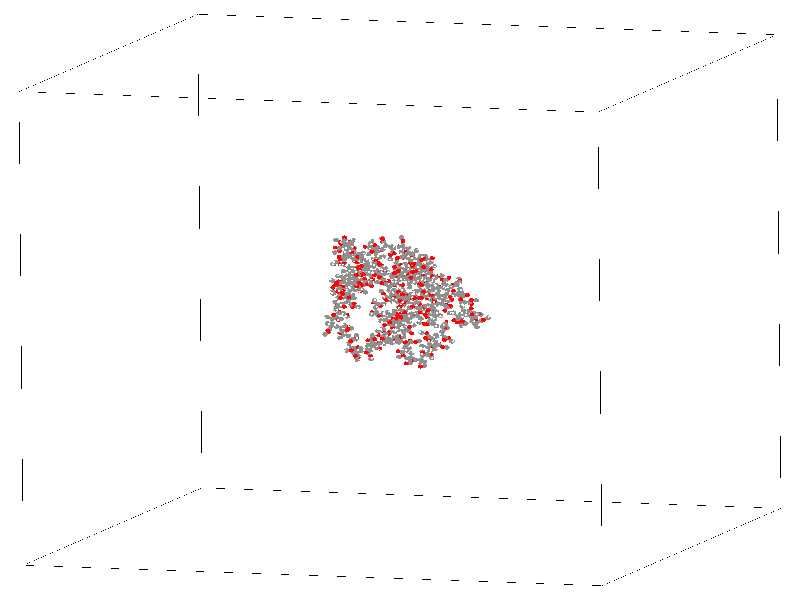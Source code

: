 #version 3.6;
#include "colors.inc"
#include "finish.inc"

global_settings {assumed_gamma 2.2 max_trace_level 6}
background {color White transmit 1.0}
camera {orthographic
  right -212.56*x up 201.13*y
  direction 1.00*z
  location <0,0,50.00> look_at <0,0,0>}


light_source {<  2.00,   3.00,  40.00> color White
  area_light <0.70, 0, 0>, <0, 0.70, 0>, 3, 3
  adaptive 1 jitter}
// no fog
#declare simple = finish {phong 0.7 ambient 0.4 diffuse 0.55}
#declare pale = finish {ambient 0.9 diffuse 0.30 roughness 0.001 specular 0.2 }
#declare intermediate = finish {ambient 0.4 diffuse 0.6 specular 0.1 roughness 0.04}
#declare vmd = finish {ambient 0.2 diffuse 0.80 phong 0.25 phong_size 10.0 specular 0.2 roughness 0.1}
#declare jmol = finish {ambient 0.4 diffuse 0.6 specular 1 roughness 0.001 metallic}
#declare ase2 = finish {ambient 0.2 brilliance 3 diffuse 0.6 metallic specular 0.7 roughness 0.04 reflection 0.15}
#declare ase3 = finish {ambient 0.4 brilliance 2 diffuse 0.6 metallic specular 1.0 roughness 0.001 reflection 0.0}
#declare glass = finish {ambient 0.4 diffuse 0.35 specular 1.0 roughness 0.001}
#declare glass2 = finish {ambient 0.3 diffuse 0.3 specular 1.0 reflection 0.25 roughness 0.001}
#declare Rcell = 0.050;
#declare Rbond = 0.100;

#macro atom(LOC, R, COL, TRANS, FIN)
  sphere{LOC, R texture{pigment{color COL transmit TRANS} finish{FIN}}}
#end
#macro constrain(LOC, R, COL, TRANS FIN)
union{torus{R, Rcell rotate 45*z texture{pigment{color COL transmit TRANS} finish{FIN}}}
     torus{R, Rcell rotate -45*z texture{pigment{color COL transmit TRANS} finish{FIN}}}
     translate LOC}
#end

cylinder {<-100.10, -88.92, -73.81>, < 53.73, -95.77, -26.80>, Rcell pigment {Black}}
cylinder {<-52.61, -62.97, -225.44>, <101.22, -69.83, -178.43>, Rcell pigment {Black}}
cylinder {<-53.73,  95.77, -198.63>, <100.10,  88.92, -151.62>, Rcell pigment {Black}}
cylinder {<-101.22,  69.83, -46.99>, < 52.61,  62.97,   0.01>, Rcell pigment {Black}}
cylinder {<-100.10, -88.92, -73.81>, <-52.61, -62.97, -225.44>, Rcell pigment {Black}}
cylinder {< 53.73, -95.77, -26.80>, <101.22, -69.83, -178.43>, Rcell pigment {Black}}
cylinder {< 52.61,  62.97,   0.01>, <100.10,  88.92, -151.62>, Rcell pigment {Black}}
cylinder {<-101.22,  69.83, -46.99>, <-53.73,  95.77, -198.63>, Rcell pigment {Black}}
cylinder {<-100.10, -88.92, -73.81>, <-101.22,  69.83, -46.99>, Rcell pigment {Black}}
cylinder {< 53.73, -95.77, -26.80>, < 52.61,  62.97,   0.01>, Rcell pigment {Black}}
cylinder {<101.22, -69.83, -178.43>, <100.10,  88.92, -151.62>, Rcell pigment {Black}}
cylinder {<-52.61, -62.97, -225.44>, <-53.73,  95.77, -198.63>, Rcell pigment {Black}}
atom(< 20.45,  -9.07, -130.89>, 0.76, rgb <0.56, 0.56, 0.56>, 0.0, ase3) // #0
atom(< 19.65,  -9.77, -130.73>, 0.31, rgb <1.00, 1.00, 1.00>, 0.0, ase3) // #1
atom(< 20.51,  -8.77, -131.91>, 0.31, rgb <1.00, 1.00, 1.00>, 0.0, ase3) // #2
atom(< 21.41,  -9.53, -130.65>, 0.31, rgb <1.00, 1.00, 1.00>, 0.0, ase3) // #3
atom(< 20.22,  -7.77, -130.05>, 0.76, rgb <0.56, 0.56, 0.56>, 0.0, ase3) // #4
atom(< 21.53,  -7.06, -130.13>, 0.76, rgb <0.56, 0.56, 0.56>, 0.0, ase3) // #5
atom(< 22.20,  -6.79, -128.99>, 0.66, rgb <1.00, 0.05, 0.05>, 0.0, ase3) // #6
atom(< 21.94,  -6.71, -131.20>, 0.66, rgb <1.00, 0.05, 0.05>, 0.0, ase3) // #7
atom(< 23.38,  -5.91, -129.07>, 0.76, rgb <0.56, 0.56, 0.56>, 0.0, ase3) // #8
atom(< 23.55,  -5.61, -128.03>, 0.31, rgb <1.00, 1.00, 1.00>, 0.0, ase3) // #9
atom(< 24.30,  -6.40, -129.38>, 0.31, rgb <1.00, 1.00, 1.00>, 0.0, ase3) // #10
atom(< 23.14,  -5.09, -129.73>, 0.31, rgb <1.00, 1.00, 1.00>, 0.0, ase3) // #11
atom(< 19.98,  -8.08, -128.58>, 0.76, rgb <0.56, 0.56, 0.56>, 0.0, ase3) // #12
atom(< 19.67,  -7.15, -128.10>, 0.31, rgb <1.00, 1.00, 1.00>, 0.0, ase3) // #13
atom(< 19.23,  -8.88, -128.48>, 0.31, rgb <1.00, 1.00, 1.00>, 0.0, ase3) // #14
atom(< 20.89,  -8.37, -128.06>, 0.31, rgb <1.00, 1.00, 1.00>, 0.0, ase3) // #15
atom(< 19.05,  -6.96, -130.60>, 0.76, rgb <0.56, 0.56, 0.56>, 0.0, ase3) // #16
atom(< 18.44,  -7.57, -131.31>, 0.31, rgb <1.00, 1.00, 1.00>, 0.0, ase3) // #17
atom(< 18.31,  -6.80, -129.77>, 0.31, rgb <1.00, 1.00, 1.00>, 0.0, ase3) // #18
atom(< 19.17,  -5.60, -131.28>, 0.76, rgb <0.56, 0.56, 0.56>, 0.0, ase3) // #19
atom(< 20.02,  -5.77, -132.59>, 0.76, rgb <0.56, 0.56, 0.56>, 0.0, ase3) // #20
atom(< 20.77,  -4.72, -133.03>, 0.66, rgb <1.00, 0.05, 0.05>, 0.0, ase3) // #21
atom(< 20.00,  -6.78, -133.24>, 0.66, rgb <1.00, 0.05, 0.05>, 0.0, ase3) // #22
atom(< 21.48,  -4.85, -134.27>, 0.76, rgb <0.56, 0.56, 0.56>, 0.0, ase3) // #23
atom(< 20.91,  -5.11, -135.17>, 0.31, rgb <1.00, 1.00, 1.00>, 0.0, ase3) // #24
atom(< 21.86,  -3.82, -134.46>, 0.31, rgb <1.00, 1.00, 1.00>, 0.0, ase3) // #25
atom(< 22.33,  -5.54, -134.24>, 0.31, rgb <1.00, 1.00, 1.00>, 0.0, ase3) // #26
atom(< 19.73,  -4.44, -130.53>, 0.76, rgb <0.56, 0.56, 0.56>, 0.0, ase3) // #27
atom(< 19.06,  -4.22, -129.67>, 0.31, rgb <1.00, 1.00, 1.00>, 0.0, ase3) // #28
atom(< 20.72,  -4.58, -130.11>, 0.31, rgb <1.00, 1.00, 1.00>, 0.0, ase3) // #29
atom(< 19.76,  -3.56, -131.17>, 0.31, rgb <1.00, 1.00, 1.00>, 0.0, ase3) // #30
atom(< 17.78,  -4.97, -131.76>, 0.76, rgb <0.56, 0.56, 0.56>, 0.0, ase3) // #31
atom(< 17.64,  -3.94, -131.44>, 0.31, rgb <1.00, 1.00, 1.00>, 0.0, ase3) // #32
atom(< 17.93,  -4.85, -132.85>, 0.31, rgb <1.00, 1.00, 1.00>, 0.0, ase3) // #33
atom(< 16.39,  -5.63, -131.77>, 0.76, rgb <0.56, 0.56, 0.56>, 0.0, ase3) // #34
atom(< 16.07,  -7.11, -131.74>, 0.76, rgb <0.56, 0.56, 0.56>, 0.0, ase3) // #35
atom(< 16.49,  -8.08, -132.57>, 0.66, rgb <1.00, 0.05, 0.05>, 0.0, ase3) // #36
atom(< 15.27,  -7.54, -130.96>, 0.66, rgb <1.00, 0.05, 0.05>, 0.0, ase3) // #37
atom(< 17.48,  -7.87, -133.56>, 0.76, rgb <0.56, 0.56, 0.56>, 0.0, ase3) // #38
atom(< 18.30,  -8.42, -133.22>, 0.31, rgb <1.00, 1.00, 1.00>, 0.0, ase3) // #39
atom(< 17.15,  -8.31, -134.48>, 0.31, rgb <1.00, 1.00, 1.00>, 0.0, ase3) // #40
atom(< 17.70,  -6.85, -133.77>, 0.31, rgb <1.00, 1.00, 1.00>, 0.0, ase3) // #41
atom(< 15.68,  -5.21, -133.12>, 0.76, rgb <0.56, 0.56, 0.56>, 0.0, ase3) // #42
atom(< 14.72,  -5.79, -133.17>, 0.31, rgb <1.00, 1.00, 1.00>, 0.0, ase3) // #43
atom(< 15.40,  -4.15, -133.17>, 0.31, rgb <1.00, 1.00, 1.00>, 0.0, ase3) // #44
atom(< 16.27,  -5.42, -134.04>, 0.31, rgb <1.00, 1.00, 1.00>, 0.0, ase3) // #45
atom(< 15.45,  -4.99, -130.66>, 0.76, rgb <0.56, 0.56, 0.56>, 0.0, ase3) // #46
atom(< 15.44,  -3.93, -130.90>, 0.31, rgb <1.00, 1.00, 1.00>, 0.0, ase3) // #47
atom(< 14.48,  -5.39, -130.89>, 0.31, rgb <1.00, 1.00, 1.00>, 0.0, ase3) // #48
atom(< 15.55,  -4.98, -129.07>, 0.76, rgb <0.56, 0.56, 0.56>, 0.0, ase3) // #49
atom(< 15.41,  -6.40, -128.45>, 0.76, rgb <0.56, 0.56, 0.56>, 0.0, ase3) // #50
atom(< 16.55,  -7.15, -128.43>, 0.66, rgb <1.00, 0.05, 0.05>, 0.0, ase3) // #51
atom(< 14.33,  -6.82, -128.20>, 0.66, rgb <1.00, 0.05, 0.05>, 0.0, ase3) // #52
atom(< 16.33,  -8.56, -128.22>, 0.76, rgb <0.56, 0.56, 0.56>, 0.0, ase3) // #53
atom(< 15.25,  -8.75, -128.24>, 0.31, rgb <1.00, 1.00, 1.00>, 0.0, ase3) // #54
atom(< 16.79,  -9.06, -129.06>, 0.31, rgb <1.00, 1.00, 1.00>, 0.0, ase3) // #55
atom(< 16.72,  -8.85, -127.23>, 0.31, rgb <1.00, 1.00, 1.00>, 0.0, ase3) // #56
atom(< 14.22,  -4.24, -128.68>, 0.76, rgb <0.56, 0.56, 0.56>, 0.0, ase3) // #57
atom(< 14.11,  -4.39, -127.64>, 0.31, rgb <1.00, 1.00, 1.00>, 0.0, ase3) // #58
atom(< 14.30,  -3.16, -128.90>, 0.31, rgb <1.00, 1.00, 1.00>, 0.0, ase3) // #59
atom(< 13.38,  -4.68, -129.14>, 0.31, rgb <1.00, 1.00, 1.00>, 0.0, ase3) // #60
atom(< 16.84,  -4.28, -128.51>, 0.76, rgb <0.56, 0.56, 0.56>, 0.0, ase3) // #61
atom(< 17.62,  -5.04, -128.56>, 0.31, rgb <1.00, 1.00, 1.00>, 0.0, ase3) // #62
atom(< 17.10,  -3.50, -129.30>, 0.31, rgb <1.00, 1.00, 1.00>, 0.0, ase3) // #63
atom(< 16.93,  -3.61, -127.08>, 0.76, rgb <0.56, 0.56, 0.56>, 0.0, ase3) // #64
atom(< 18.46,  -3.67, -126.69>, 0.76, rgb <0.56, 0.56, 0.56>, 0.0, ase3) // #65
atom(< 19.18,  -4.80, -127.00>, 0.66, rgb <1.00, 0.05, 0.05>, 0.0, ase3) // #66
atom(< 18.90,  -2.80, -125.98>, 0.66, rgb <1.00, 0.05, 0.05>, 0.0, ase3) // #67
atom(< 20.47,  -4.75, -126.39>, 0.76, rgb <0.56, 0.56, 0.56>, 0.0, ase3) // #68
atom(< 20.97,  -3.78, -126.68>, 0.31, rgb <1.00, 1.00, 1.00>, 0.0, ase3) // #69
atom(< 20.40,  -4.80, -125.30>, 0.31, rgb <1.00, 1.00, 1.00>, 0.0, ase3) // #70
atom(< 21.04,  -5.60, -126.73>, 0.31, rgb <1.00, 1.00, 1.00>, 0.0, ase3) // #71
atom(< 16.27,  -4.59, -126.06>, 0.76, rgb <0.56, 0.56, 0.56>, 0.0, ase3) // #72
atom(< 16.59,  -5.62, -126.20>, 0.31, rgb <1.00, 1.00, 1.00>, 0.0, ase3) // #73
atom(< 16.57,  -4.36, -125.06>, 0.31, rgb <1.00, 1.00, 1.00>, 0.0, ase3) // #74
atom(< 15.22,  -4.61, -126.08>, 0.31, rgb <1.00, 1.00, 1.00>, 0.0, ase3) // #75
atom(< 16.53,  -2.16, -126.69>, 0.76, rgb <0.56, 0.56, 0.56>, 0.0, ase3) // #76
atom(< 15.45,  -2.18, -126.59>, 0.31, rgb <1.00, 1.00, 1.00>, 0.0, ase3) // #77
atom(< 16.90,  -1.94, -125.69>, 0.31, rgb <1.00, 1.00, 1.00>, 0.0, ase3) // #78
atom(< 16.84,  -0.85, -127.57>, 0.76, rgb <0.56, 0.56, 0.56>, 0.0, ase3) // #79
atom(< 18.39,  -0.80, -127.67>, 0.76, rgb <0.56, 0.56, 0.56>, 0.0, ase3) // #80
atom(< 18.96,   0.00, -126.76>, 0.66, rgb <1.00, 0.05, 0.05>, 0.0, ase3) // #81
atom(< 18.95,  -1.38, -128.60>, 0.66, rgb <1.00, 0.05, 0.05>, 0.0, ase3) // #82
atom(< 20.37,  -0.05, -126.94>, 0.76, rgb <0.56, 0.56, 0.56>, 0.0, ase3) // #83
atom(< 20.80,   0.63, -126.20>, 0.31, rgb <1.00, 1.00, 1.00>, 0.0, ase3) // #84
atom(< 20.73,  -1.09, -126.79>, 0.31, rgb <1.00, 1.00, 1.00>, 0.0, ase3) // #85
atom(< 20.60,   0.27, -127.99>, 0.31, rgb <1.00, 1.00, 1.00>, 0.0, ase3) // #86
atom(< 16.31,  -0.93, -129.09>, 0.76, rgb <0.56, 0.56, 0.56>, 0.0, ase3) // #87
atom(< 16.05,   0.01, -129.50>, 0.31, rgb <1.00, 1.00, 1.00>, 0.0, ase3) // #88
atom(< 17.04,  -1.34, -129.76>, 0.31, rgb <1.00, 1.00, 1.00>, 0.0, ase3) // #89
atom(< 15.39,  -1.53, -129.15>, 0.31, rgb <1.00, 1.00, 1.00>, 0.0, ase3) // #90
atom(< 16.09,   0.17, -126.73>, 0.76, rgb <0.56, 0.56, 0.56>, 0.0, ase3) // #91
atom(< 16.56,   0.19, -125.71>, 0.31, rgb <1.00, 1.00, 1.00>, 0.0, ase3) // #92
atom(< 15.11,  -0.21, -126.54>, 0.31, rgb <1.00, 1.00, 1.00>, 0.0, ase3) // #93
atom(< 15.85,   1.66, -127.19>, 0.76, rgb <0.56, 0.56, 0.56>, 0.0, ase3) // #94
atom(< 14.36,   1.81, -127.65>, 0.76, rgb <0.56, 0.56, 0.56>, 0.0, ase3) // #95
atom(< 14.18,   3.09, -128.09>, 0.66, rgb <1.00, 0.05, 0.05>, 0.0, ase3) // #96
atom(< 13.50,   0.98, -127.70>, 0.66, rgb <1.00, 0.05, 0.05>, 0.0, ase3) // #97
atom(< 12.76,   3.39, -128.27>, 0.76, rgb <0.56, 0.56, 0.56>, 0.0, ase3) // #98
atom(< 12.61,   3.45, -129.27>, 0.31, rgb <1.00, 1.00, 1.00>, 0.0, ase3) // #99
atom(< 12.21,   2.59, -127.96>, 0.31, rgb <1.00, 1.00, 1.00>, 0.0, ase3) // #100
atom(< 12.49,   4.27, -127.71>, 0.31, rgb <1.00, 1.00, 1.00>, 0.0, ase3) // #101
atom(< 16.77,   2.25, -128.37>, 0.76, rgb <0.56, 0.56, 0.56>, 0.0, ase3) // #102
atom(< 16.59,   3.34, -128.39>, 0.31, rgb <1.00, 1.00, 1.00>, 0.0, ase3) // #103
atom(< 17.82,   2.12, -128.05>, 0.31, rgb <1.00, 1.00, 1.00>, 0.0, ase3) // #104
atom(< 16.61,   1.84, -129.36>, 0.31, rgb <1.00, 1.00, 1.00>, 0.0, ase3) // #105
atom(< 16.23,   2.65, -126.02>, 0.76, rgb <0.56, 0.56, 0.56>, 0.0, ase3) // #106
atom(< 17.32,   2.73, -125.92>, 0.31, rgb <1.00, 1.00, 1.00>, 0.0, ase3) // #107
atom(< 15.82,   3.59, -126.33>, 0.31, rgb <1.00, 1.00, 1.00>, 0.0, ase3) // #108
atom(< 15.69,   2.39, -124.56>, 0.76, rgb <0.56, 0.56, 0.56>, 0.0, ase3) // #109
atom(< 16.69,   1.41, -123.93>, 0.76, rgb <0.56, 0.56, 0.56>, 0.0, ase3) // #110
atom(< 16.18,   0.24, -123.43>, 0.66, rgb <1.00, 0.05, 0.05>, 0.0, ase3) // #111
atom(< 17.89,   1.60, -123.87>, 0.66, rgb <1.00, 0.05, 0.05>, 0.0, ase3) // #112
atom(< 17.15,  -0.71, -122.90>, 0.76, rgb <0.56, 0.56, 0.56>, 0.0, ase3) // #113
atom(< 16.63,  -1.44, -122.31>, 0.31, rgb <1.00, 1.00, 1.00>, 0.0, ase3) // #114
atom(< 17.74,  -1.15, -123.72>, 0.31, rgb <1.00, 1.00, 1.00>, 0.0, ase3) // #115
atom(< 17.86,  -0.17, -122.23>, 0.31, rgb <1.00, 1.00, 1.00>, 0.0, ase3) // #116
atom(< 14.30,   1.76, -124.40>, 0.76, rgb <0.56, 0.56, 0.56>, 0.0, ase3) // #117
atom(< 14.11,   0.92, -125.04>, 0.31, rgb <1.00, 1.00, 1.00>, 0.0, ase3) // #118
atom(< 14.11,   1.45, -123.35>, 0.31, rgb <1.00, 1.00, 1.00>, 0.0, ase3) // #119
atom(< 13.53,   2.49, -124.63>, 0.31, rgb <1.00, 1.00, 1.00>, 0.0, ase3) // #120
atom(< 15.94,   3.69, -123.66>, 0.76, rgb <0.56, 0.56, 0.56>, 0.0, ase3) // #121
atom(< 16.23,   3.39, -122.67>, 0.31, rgb <1.00, 1.00, 1.00>, 0.0, ase3) // #122
atom(< 16.84,   4.09, -124.06>, 0.31, rgb <1.00, 1.00, 1.00>, 0.0, ase3) // #123
atom(< 15.03,   4.96, -123.48>, 0.76, rgb <0.56, 0.56, 0.56>, 0.0, ase3) // #124
atom(< 15.00,   5.59, -124.83>, 0.76, rgb <0.56, 0.56, 0.56>, 0.0, ase3) // #125
atom(< 15.89,   6.48, -125.07>, 0.66, rgb <1.00, 0.05, 0.05>, 0.0, ase3) // #126
atom(< 14.21,   5.20, -125.65>, 0.66, rgb <1.00, 0.05, 0.05>, 0.0, ase3) // #127
atom(< 15.68,   7.02, -126.42>, 0.76, rgb <0.56, 0.56, 0.56>, 0.0, ase3) // #128
atom(< 16.05,   8.02, -126.46>, 0.31, rgb <1.00, 1.00, 1.00>, 0.0, ase3) // #129
atom(< 16.14,   6.33, -127.13>, 0.31, rgb <1.00, 1.00, 1.00>, 0.0, ase3) // #130
atom(< 14.58,   6.99, -126.64>, 0.31, rgb <1.00, 1.00, 1.00>, 0.0, ase3) // #131
atom(< 15.77,   5.92, -122.53>, 0.76, rgb <0.56, 0.56, 0.56>, 0.0, ase3) // #132
atom(< 15.20,   6.87, -122.42>, 0.31, rgb <1.00, 1.00, 1.00>, 0.0, ase3) // #133
atom(< 15.88,   5.52, -121.49>, 0.31, rgb <1.00, 1.00, 1.00>, 0.0, ase3) // #134
atom(< 16.77,   6.15, -122.92>, 0.31, rgb <1.00, 1.00, 1.00>, 0.0, ase3) // #135
atom(< 13.61,   4.50, -122.94>, 0.76, rgb <0.56, 0.56, 0.56>, 0.0, ase3) // #136
atom(< 13.47,   3.44, -123.19>, 0.31, rgb <1.00, 1.00, 1.00>, 0.0, ase3) // #137
atom(< 13.62,   4.53, -121.86>, 0.31, rgb <1.00, 1.00, 1.00>, 0.0, ase3) // #138
atom(< 12.15,   5.14, -123.17>, 0.76, rgb <0.56, 0.56, 0.56>, 0.0, ase3) // #139
atom(< 12.19,   6.56, -123.82>, 0.76, rgb <0.56, 0.56, 0.56>, 0.0, ase3) // #140
atom(< 11.28,   6.82, -124.78>, 0.66, rgb <1.00, 0.05, 0.05>, 0.0, ase3) // #141
atom(< 13.00,   7.40, -123.49>, 0.66, rgb <1.00, 0.05, 0.05>, 0.0, ase3) // #142
atom(< 11.11,   8.21, -125.10>, 0.76, rgb <0.56, 0.56, 0.56>, 0.0, ase3) // #143
atom(< 11.49,   8.91, -124.36>, 0.31, rgb <1.00, 1.00, 1.00>, 0.0, ase3) // #144
atom(< 11.60,   8.48, -126.05>, 0.31, rgb <1.00, 1.00, 1.00>, 0.0, ase3) // #145
atom(< 10.06,   8.34, -125.21>, 0.31, rgb <1.00, 1.00, 1.00>, 0.0, ase3) // #146
atom(< 11.65,   5.34, -121.71>, 0.76, rgb <0.56, 0.56, 0.56>, 0.0, ase3) // #147
atom(< 12.41,   5.94, -121.20>, 0.31, rgb <1.00, 1.00, 1.00>, 0.0, ase3) // #148
atom(< 10.72,   5.86, -121.68>, 0.31, rgb <1.00, 1.00, 1.00>, 0.0, ase3) // #149
atom(< 11.60,   4.41, -121.13>, 0.31, rgb <1.00, 1.00, 1.00>, 0.0, ase3) // #150
atom(< 11.34,   4.05, -123.94>, 0.76, rgb <0.56, 0.56, 0.56>, 0.0, ase3) // #151
atom(< 11.98,   3.81, -124.82>, 0.31, rgb <1.00, 1.00, 1.00>, 0.0, ase3) // #152
atom(< 11.33,   3.19, -123.29>, 0.31, rgb <1.00, 1.00, 1.00>, 0.0, ase3) // #153
atom(<  9.86,   4.16, -124.33>, 0.76, rgb <0.56, 0.56, 0.56>, 0.0, ase3) // #154
atom(<  9.63,   4.92, -125.67>, 0.76, rgb <0.56, 0.56, 0.56>, 0.0, ase3) // #155
atom(<  8.73,   5.94, -125.65>, 0.66, rgb <1.00, 0.05, 0.05>, 0.0, ase3) // #156
atom(< 10.21,   4.58, -126.68>, 0.66, rgb <1.00, 0.05, 0.05>, 0.0, ase3) // #157
atom(<  8.67,   6.51, -127.01>, 0.76, rgb <0.56, 0.56, 0.56>, 0.0, ase3) // #158
atom(<  9.70,   6.82, -127.30>, 0.31, rgb <1.00, 1.00, 1.00>, 0.0, ase3) // #159
atom(<  8.32,   5.76, -127.69>, 0.31, rgb <1.00, 1.00, 1.00>, 0.0, ase3) // #160
atom(<  7.96,   7.37, -126.91>, 0.31, rgb <1.00, 1.00, 1.00>, 0.0, ase3) // #161
atom(<  9.07,   5.01, -123.31>, 0.76, rgb <0.56, 0.56, 0.56>, 0.0, ase3) // #162
atom(<  9.43,   6.03, -123.50>, 0.31, rgb <1.00, 1.00, 1.00>, 0.0, ase3) // #163
atom(<  8.02,   4.89, -123.50>, 0.31, rgb <1.00, 1.00, 1.00>, 0.0, ase3) // #164
atom(<  9.34,   4.69, -122.28>, 0.31, rgb <1.00, 1.00, 1.00>, 0.0, ase3) // #165
atom(<  9.12,   2.73, -124.35>, 0.76, rgb <0.56, 0.56, 0.56>, 0.0, ase3) // #166
atom(<  9.15,   2.36, -123.34>, 0.31, rgb <1.00, 1.00, 1.00>, 0.0, ase3) // #167
atom(<  8.04,   3.00, -124.52>, 0.31, rgb <1.00, 1.00, 1.00>, 0.0, ase3) // #168
atom(<  9.50,   1.58, -125.27>, 0.76, rgb <0.56, 0.56, 0.56>, 0.0, ase3) // #169
atom(<  9.08,   1.93, -126.71>, 0.76, rgb <0.56, 0.56, 0.56>, 0.0, ase3) // #170
atom(<  9.89,   1.42, -127.66>, 0.66, rgb <1.00, 0.05, 0.05>, 0.0, ase3) // #171
atom(<  8.08,   2.59, -126.96>, 0.66, rgb <1.00, 0.05, 0.05>, 0.0, ase3) // #172
atom(<  9.30,   1.62, -128.96>, 0.76, rgb <0.56, 0.56, 0.56>, 0.0, ase3) // #173
atom(<  9.38,   2.69, -129.30>, 0.31, rgb <1.00, 1.00, 1.00>, 0.0, ase3) // #174
atom(<  9.77,   0.93, -129.63>, 0.31, rgb <1.00, 1.00, 1.00>, 0.0, ase3) // #175
atom(<  8.27,   1.47, -128.92>, 0.31, rgb <1.00, 1.00, 1.00>, 0.0, ase3) // #176
atom(< 11.07,   1.42, -125.25>, 0.76, rgb <0.56, 0.56, 0.56>, 0.0, ase3) // #177
atom(< 11.40,   0.58, -125.81>, 0.31, rgb <1.00, 1.00, 1.00>, 0.0, ase3) // #178
atom(< 11.53,   2.27, -125.68>, 0.31, rgb <1.00, 1.00, 1.00>, 0.0, ase3) // #179
atom(< 11.41,   1.18, -124.24>, 0.31, rgb <1.00, 1.00, 1.00>, 0.0, ase3) // #180
atom(<  8.68,   0.30, -125.05>, 0.76, rgb <0.56, 0.56, 0.56>, 0.0, ase3) // #181
atom(<  9.10,  -0.41, -125.75>, 0.31, rgb <1.00, 1.00, 1.00>, 0.0, ase3) // #182
atom(<  7.61,   0.51, -125.44>, 0.31, rgb <1.00, 1.00, 1.00>, 0.0, ase3) // #183
atom(<  8.75,  -0.58, -123.74>, 0.76, rgb <0.56, 0.56, 0.56>, 0.0, ase3) // #184
atom(<  8.16,   0.22, -122.57>, 0.76, rgb <0.56, 0.56, 0.56>, 0.0, ase3) // #185
atom(<  9.04,   0.57, -121.58>, 0.66, rgb <1.00, 0.05, 0.05>, 0.0, ase3) // #186
atom(<  7.03,   0.59, -122.51>, 0.66, rgb <1.00, 0.05, 0.05>, 0.0, ase3) // #187
atom(<  8.54,   1.43, -120.49>, 0.76, rgb <0.56, 0.56, 0.56>, 0.0, ase3) // #188
atom(<  7.54,   1.03, -120.21>, 0.31, rgb <1.00, 1.00, 1.00>, 0.0, ase3) // #189
atom(<  9.27,   1.40, -119.69>, 0.31, rgb <1.00, 1.00, 1.00>, 0.0, ase3) // #190
atom(<  8.41,   2.39, -120.83>, 0.31, rgb <1.00, 1.00, 1.00>, 0.0, ase3) // #191
atom(< 10.23,  -1.02, -123.48>, 0.76, rgb <0.56, 0.56, 0.56>, 0.0, ase3) // #192
atom(< 10.78,  -1.22, -124.43>, 0.31, rgb <1.00, 1.00, 1.00>, 0.0, ase3) // #193
atom(< 10.79,  -0.20, -122.97>, 0.31, rgb <1.00, 1.00, 1.00>, 0.0, ase3) // #194
atom(< 10.36,  -1.89, -122.83>, 0.31, rgb <1.00, 1.00, 1.00>, 0.0, ase3) // #195
atom(<  7.71,  -1.77, -123.93>, 0.76, rgb <0.56, 0.56, 0.56>, 0.0, ase3) // #196
atom(<  7.60,  -2.17, -122.95>, 0.31, rgb <1.00, 1.00, 1.00>, 0.0, ase3) // #197
atom(<  6.80,  -1.23, -124.10>, 0.31, rgb <1.00, 1.00, 1.00>, 0.0, ase3) // #198
atom(<  7.68,  -2.99, -124.90>, 0.76, rgb <0.56, 0.56, 0.56>, 0.0, ase3) // #199
atom(<  8.90,  -3.79, -124.46>, 0.76, rgb <0.56, 0.56, 0.56>, 0.0, ase3) // #200
atom(<  9.41,  -4.74, -125.33>, 0.66, rgb <1.00, 0.05, 0.05>, 0.0, ase3) // #201
atom(<  9.31,  -3.58, -123.37>, 0.66, rgb <1.00, 0.05, 0.05>, 0.0, ase3) // #202
atom(< 10.72,  -5.24, -125.08>, 0.76, rgb <0.56, 0.56, 0.56>, 0.0, ase3) // #203
atom(< 10.90,  -6.07, -125.77>, 0.31, rgb <1.00, 1.00, 1.00>, 0.0, ase3) // #204
atom(< 11.40,  -4.42, -125.32>, 0.31, rgb <1.00, 1.00, 1.00>, 0.0, ase3) // #205
atom(< 10.90,  -5.53, -124.04>, 0.31, rgb <1.00, 1.00, 1.00>, 0.0, ase3) // #206
atom(<  7.67,  -2.49, -126.36>, 0.76, rgb <0.56, 0.56, 0.56>, 0.0, ase3) // #207
atom(<  8.53,  -1.99, -126.71>, 0.31, rgb <1.00, 1.00, 1.00>, 0.0, ase3) // #208
atom(<  7.49,  -3.25, -127.13>, 0.31, rgb <1.00, 1.00, 1.00>, 0.0, ase3) // #209
atom(<  6.91,  -1.70, -126.40>, 0.31, rgb <1.00, 1.00, 1.00>, 0.0, ase3) // #210
atom(<  6.43,  -3.92, -124.65>, 0.76, rgb <0.56, 0.56, 0.56>, 0.0, ase3) // #211
atom(<  6.70,  -4.93, -125.02>, 0.31, rgb <1.00, 1.00, 1.00>, 0.0, ase3) // #212
atom(<  5.66,  -3.54, -125.33>, 0.31, rgb <1.00, 1.00, 1.00>, 0.0, ase3) // #213
atom(<  5.74,  -4.02, -123.34>, 0.76, rgb <0.56, 0.56, 0.56>, 0.0, ase3) // #214
atom(<  6.66,  -4.67, -122.23>, 0.76, rgb <0.56, 0.56, 0.56>, 0.0, ase3) // #215
atom(<  7.18,  -5.82, -122.66>, 0.66, rgb <1.00, 0.05, 0.05>, 0.0, ase3) // #216
atom(<  6.88,  -4.33, -121.08>, 0.66, rgb <1.00, 0.05, 0.05>, 0.0, ase3) // #217
atom(<  7.66,  -6.77, -121.69>, 0.76, rgb <0.56, 0.56, 0.56>, 0.0, ase3) // #218
atom(<  7.51,  -7.75, -122.09>, 0.31, rgb <1.00, 1.00, 1.00>, 0.0, ase3) // #219
atom(<  8.71,  -6.66, -121.47>, 0.31, rgb <1.00, 1.00, 1.00>, 0.0, ase3) // #220
atom(<  7.10,  -6.64, -120.73>, 0.31, rgb <1.00, 1.00, 1.00>, 0.0, ase3) // #221
atom(<  4.72,  -5.22, -123.32>, 0.76, rgb <0.56, 0.56, 0.56>, 0.0, ase3) // #222
atom(<  4.67,  -5.54, -122.27>, 0.31, rgb <1.00, 1.00, 1.00>, 0.0, ase3) // #223
atom(<  3.73,  -4.97, -123.66>, 0.31, rgb <1.00, 1.00, 1.00>, 0.0, ase3) // #224
atom(<  5.05,  -6.09, -123.88>, 0.31, rgb <1.00, 1.00, 1.00>, 0.0, ase3) // #225
atom(<  5.14,  -2.70, -122.71>, 0.76, rgb <0.56, 0.56, 0.56>, 0.0, ase3) // #226
atom(<  5.63,  -1.78, -123.01>, 0.31, rgb <1.00, 1.00, 1.00>, 0.0, ase3) // #227
atom(<  5.33,  -2.76, -121.60>, 0.31, rgb <1.00, 1.00, 1.00>, 0.0, ase3) // #228
atom(<  3.55,  -2.41, -122.89>, 0.76, rgb <0.56, 0.56, 0.56>, 0.0, ase3) // #229
atom(<  3.53,  -0.97, -122.22>, 0.76, rgb <0.56, 0.56, 0.56>, 0.0, ase3) // #230
atom(<  4.20,  -0.15, -123.03>, 0.66, rgb <1.00, 0.05, 0.05>, 0.0, ase3) // #231
atom(<  3.07,  -0.56, -121.17>, 0.66, rgb <1.00, 0.05, 0.05>, 0.0, ase3) // #232
atom(<  3.96,   1.23, -122.69>, 0.76, rgb <0.56, 0.56, 0.56>, 0.0, ase3) // #233
atom(<  4.18,   1.41, -121.61>, 0.31, rgb <1.00, 1.00, 1.00>, 0.0, ase3) // #234
atom(<  4.55,   1.85, -123.36>, 0.31, rgb <1.00, 1.00, 1.00>, 0.0, ase3) // #235
atom(<  2.89,   1.48, -122.82>, 0.31, rgb <1.00, 1.00, 1.00>, 0.0, ase3) // #236
atom(<  2.53,  -3.34, -122.19>, 0.76, rgb <0.56, 0.56, 0.56>, 0.0, ase3) // #237
atom(<  1.59,  -2.77, -122.07>, 0.31, rgb <1.00, 1.00, 1.00>, 0.0, ase3) // #238
atom(<  2.29,  -4.24, -122.69>, 0.31, rgb <1.00, 1.00, 1.00>, 0.0, ase3) // #239
atom(<  2.83,  -3.57, -121.15>, 0.31, rgb <1.00, 1.00, 1.00>, 0.0, ase3) // #240
atom(<  3.17,  -2.34, -124.41>, 0.76, rgb <0.56, 0.56, 0.56>, 0.0, ase3) // #241
atom(<  3.57,  -1.38, -124.76>, 0.31, rgb <1.00, 1.00, 1.00>, 0.0, ase3) // #242
atom(<  3.71,  -3.06, -124.94>, 0.31, rgb <1.00, 1.00, 1.00>, 0.0, ase3) // #243
atom(<  1.71,  -2.45, -124.96>, 0.76, rgb <0.56, 0.56, 0.56>, 0.0, ase3) // #244
atom(<  0.78,  -1.89, -123.94>, 0.76, rgb <0.56, 0.56, 0.56>, 0.0, ase3) // #245
atom(<  1.21,  -0.65, -123.53>, 0.66, rgb <1.00, 0.05, 0.05>, 0.0, ase3) // #246
atom(< -0.24,  -2.48, -123.64>, 0.66, rgb <1.00, 0.05, 0.05>, 0.0, ase3) // #247
atom(<  0.36,  -0.06, -122.56>, 0.76, rgb <0.56, 0.56, 0.56>, 0.0, ase3) // #248
atom(<  0.28,  -0.70, -121.69>, 0.31, rgb <1.00, 1.00, 1.00>, 0.0, ase3) // #249
atom(<  0.82,   0.81, -122.23>, 0.31, rgb <1.00, 1.00, 1.00>, 0.0, ase3) // #250
atom(< -0.64,   0.17, -122.92>, 0.31, rgb <1.00, 1.00, 1.00>, 0.0, ase3) // #251
atom(<  1.46,  -3.97, -125.28>, 0.76, rgb <0.56, 0.56, 0.56>, 0.0, ase3) // #252
atom(<  1.11,  -4.11, -126.35>, 0.31, rgb <1.00, 1.00, 1.00>, 0.0, ase3) // #253
atom(<  2.43,  -4.49, -125.32>, 0.31, rgb <1.00, 1.00, 1.00>, 0.0, ase3) // #254
atom(<  0.80,  -4.48, -124.59>, 0.31, rgb <1.00, 1.00, 1.00>, 0.0, ase3) // #255
atom(<  1.64,  -1.68, -126.29>, 0.76, rgb <0.56, 0.56, 0.56>, 0.0, ase3) // #256
atom(<  2.24,  -2.33, -126.94>, 0.31, rgb <1.00, 1.00, 1.00>, 0.0, ase3) // #257
atom(<  2.17,  -0.74, -126.12>, 0.31, rgb <1.00, 1.00, 1.00>, 0.0, ase3) // #258
atom(<  0.39,  -1.35, -127.13>, 0.76, rgb <0.56, 0.56, 0.56>, 0.0, ase3) // #259
atom(< -0.69,  -0.56, -126.38>, 0.76, rgb <0.56, 0.56, 0.56>, 0.0, ase3) // #260
atom(< -1.89,  -0.62, -127.05>, 0.66, rgb <1.00, 0.05, 0.05>, 0.0, ase3) // #261
atom(< -0.51,   0.09, -125.38>, 0.66, rgb <1.00, 0.05, 0.05>, 0.0, ase3) // #262
atom(< -3.09,   0.02, -126.51>, 0.76, rgb <0.56, 0.56, 0.56>, 0.0, ase3) // #263
atom(< -3.18,  -0.04, -125.42>, 0.31, rgb <1.00, 1.00, 1.00>, 0.0, ase3) // #264
atom(< -3.07,   1.07, -126.83>, 0.31, rgb <1.00, 1.00, 1.00>, 0.0, ase3) // #265
atom(< -3.91,  -0.51, -126.98>, 0.31, rgb <1.00, 1.00, 1.00>, 0.0, ase3) // #266
atom(< -0.38,  -2.66, -127.57>, 0.76, rgb <0.56, 0.56, 0.56>, 0.0, ase3) // #267
atom(< -1.02,  -2.38, -128.39>, 0.31, rgb <1.00, 1.00, 1.00>, 0.0, ase3) // #268
atom(<  0.30,  -3.44, -127.93>, 0.31, rgb <1.00, 1.00, 1.00>, 0.0, ase3) // #269
atom(< -0.88,  -3.09, -126.70>, 0.31, rgb <1.00, 1.00, 1.00>, 0.0, ase3) // #270
atom(<  0.79,  -0.52, -128.46>, 0.76, rgb <0.56, 0.56, 0.56>, 0.0, ase3) // #271
atom(<  1.28,  -1.20, -129.16>, 0.31, rgb <1.00, 1.00, 1.00>, 0.0, ase3) // #272
atom(< -0.07,  -0.29, -129.02>, 0.31, rgb <1.00, 1.00, 1.00>, 0.0, ase3) // #273
atom(<  1.65,   0.83, -128.50>, 0.76, rgb <0.56, 0.56, 0.56>, 0.0, ase3) // #274
atom(<  3.13,   0.47, -128.20>, 0.76, rgb <0.56, 0.56, 0.56>, 0.0, ase3) // #275
atom(<  3.84,   1.63, -128.29>, 0.66, rgb <1.00, 0.05, 0.05>, 0.0, ase3) // #276
atom(<  3.58,  -0.59, -127.90>, 0.66, rgb <1.00, 0.05, 0.05>, 0.0, ase3) // #277
atom(<  5.13,   1.70, -127.80>, 0.76, rgb <0.56, 0.56, 0.56>, 0.0, ase3) // #278
atom(<  5.30,   1.04, -126.92>, 0.31, rgb <1.00, 1.00, 1.00>, 0.0, ase3) // #279
atom(<  5.86,   1.44, -128.58>, 0.31, rgb <1.00, 1.00, 1.00>, 0.0, ase3) // #280
atom(<  5.34,   2.72, -127.52>, 0.31, rgb <1.00, 1.00, 1.00>, 0.0, ase3) // #281
atom(<  1.18,   1.91, -127.47>, 0.76, rgb <0.56, 0.56, 0.56>, 0.0, ase3) // #282
atom(<  1.37,   1.55, -126.48>, 0.31, rgb <1.00, 1.00, 1.00>, 0.0, ase3) // #283
atom(<  1.75,   2.85, -127.59>, 0.31, rgb <1.00, 1.00, 1.00>, 0.0, ase3) // #284
atom(<  0.09,   2.04, -127.50>, 0.31, rgb <1.00, 1.00, 1.00>, 0.0, ase3) // #285
atom(<  1.83,   1.27, -130.07>, 0.76, rgb <0.56, 0.56, 0.56>, 0.0, ase3) // #286
atom(<  2.73,   1.89, -130.08>, 0.31, rgb <1.00, 1.00, 1.00>, 0.0, ase3) // #287
atom(<  2.06,   0.40, -130.63>, 0.31, rgb <1.00, 1.00, 1.00>, 0.0, ase3) // #288
atom(<  0.83,   2.16, -130.83>, 0.76, rgb <0.56, 0.56, 0.56>, 0.0, ase3) // #289
atom(< -0.46,   1.31, -130.99>, 0.76, rgb <0.56, 0.56, 0.56>, 0.0, ase3) // #290
atom(< -1.25,   1.43, -129.94>, 0.66, rgb <1.00, 0.05, 0.05>, 0.0, ase3) // #291
atom(< -0.75,   0.55, -131.90>, 0.66, rgb <1.00, 0.05, 0.05>, 0.0, ase3) // #292
atom(< -2.57,   0.97, -130.11>, 0.76, rgb <0.56, 0.56, 0.56>, 0.0, ase3) // #293
atom(< -3.11,   1.74, -130.72>, 0.31, rgb <1.00, 1.00, 1.00>, 0.0, ase3) // #294
atom(< -2.57,   0.00, -130.64>, 0.31, rgb <1.00, 1.00, 1.00>, 0.0, ase3) // #295
atom(< -2.98,   0.91, -129.10>, 0.31, rgb <1.00, 1.00, 1.00>, 0.0, ase3) // #296
atom(<  1.38,   2.49, -132.23>, 0.76, rgb <0.56, 0.56, 0.56>, 0.0, ase3) // #297
atom(<  0.70,   3.21, -132.66>, 0.31, rgb <1.00, 1.00, 1.00>, 0.0, ase3) // #298
atom(<  2.33,   2.94, -132.15>, 0.31, rgb <1.00, 1.00, 1.00>, 0.0, ase3) // #299
atom(<  1.42,   1.68, -132.89>, 0.31, rgb <1.00, 1.00, 1.00>, 0.0, ase3) // #300
atom(<  0.67,   3.52, -130.05>, 0.76, rgb <0.56, 0.56, 0.56>, 0.0, ase3) // #301
atom(<  0.35,   3.24, -129.06>, 0.31, rgb <1.00, 1.00, 1.00>, 0.0, ase3) // #302
atom(<  1.69,   3.85, -129.97>, 0.31, rgb <1.00, 1.00, 1.00>, 0.0, ase3) // #303
atom(< -0.11,   4.88, -130.35>, 0.76, rgb <0.56, 0.56, 0.56>, 0.0, ase3) // #304
atom(< -1.51,   4.49, -130.92>, 0.76, rgb <0.56, 0.56, 0.56>, 0.0, ase3) // #305
atom(< -2.58,   5.14, -130.35>, 0.66, rgb <1.00, 0.05, 0.05>, 0.0, ase3) // #306
atom(< -1.56,   3.63, -131.79>, 0.66, rgb <1.00, 0.05, 0.05>, 0.0, ase3) // #307
atom(< -3.91,   5.14, -130.83>, 0.76, rgb <0.56, 0.56, 0.56>, 0.0, ase3) // #308
atom(< -4.45,   4.24, -130.57>, 0.31, rgb <1.00, 1.00, 1.00>, 0.0, ase3) // #309
atom(< -4.41,   6.01, -130.36>, 0.31, rgb <1.00, 1.00, 1.00>, 0.0, ase3) // #310
atom(< -4.01,   5.21, -131.94>, 0.31, rgb <1.00, 1.00, 1.00>, 0.0, ase3) // #311
atom(<  0.66,   5.78, -131.43>, 0.76, rgb <0.56, 0.56, 0.56>, 0.0, ase3) // #312
atom(<  0.31,   6.76, -131.55>, 0.31, rgb <1.00, 1.00, 1.00>, 0.0, ase3) // #313
atom(<  1.70,   5.85, -131.18>, 0.31, rgb <1.00, 1.00, 1.00>, 0.0, ase3) // #314
atom(<  0.59,   5.34, -132.40>, 0.31, rgb <1.00, 1.00, 1.00>, 0.0, ase3) // #315
atom(<  0.21,   5.66, -129.03>, 0.76, rgb <0.56, 0.56, 0.56>, 0.0, ase3) // #316
atom(<  0.30,   4.98, -128.21>, 0.31, rgb <1.00, 1.00, 1.00>, 0.0, ase3) // #317
atom(<  1.21,   6.15, -129.18>, 0.31, rgb <1.00, 1.00, 1.00>, 0.0, ase3) // #318
atom(< -0.73,   6.78, -128.43>, 0.76, rgb <0.56, 0.56, 0.56>, 0.0, ase3) // #319
atom(< -1.80,   5.91, -127.73>, 0.76, rgb <0.56, 0.56, 0.56>, 0.0, ase3) // #320
atom(< -3.02,   6.40, -127.66>, 0.66, rgb <1.00, 0.05, 0.05>, 0.0, ase3) // #321
atom(< -1.60,   4.78, -127.32>, 0.66, rgb <1.00, 0.05, 0.05>, 0.0, ase3) // #322
atom(< -3.99,   5.50, -127.03>, 0.76, rgb <0.56, 0.56, 0.56>, 0.0, ase3) // #323
atom(< -4.05,   4.54, -127.53>, 0.31, rgb <1.00, 1.00, 1.00>, 0.0, ase3) // #324
atom(< -3.75,   5.34, -125.98>, 0.31, rgb <1.00, 1.00, 1.00>, 0.0, ase3) // #325
atom(< -4.94,   6.03, -127.11>, 0.31, rgb <1.00, 1.00, 1.00>, 0.0, ase3) // #326
atom(< -1.36,   7.73, -129.46>, 0.76, rgb <0.56, 0.56, 0.56>, 0.0, ase3) // #327
atom(< -2.45,   7.77, -129.22>, 0.31, rgb <1.00, 1.00, 1.00>, 0.0, ase3) // #328
atom(< -0.95,   8.72, -129.38>, 0.31, rgb <1.00, 1.00, 1.00>, 0.0, ase3) // #329
atom(< -1.36,   7.33, -130.45>, 0.31, rgb <1.00, 1.00, 1.00>, 0.0, ase3) // #330
atom(<  0.05,   7.78, -127.52>, 0.76, rgb <0.56, 0.56, 0.56>, 0.0, ase3) // #331
atom(<  0.72,   8.26, -128.24>, 0.31, rgb <1.00, 1.00, 1.00>, 0.0, ase3) // #332
atom(< -0.60,   8.56, -127.18>, 0.31, rgb <1.00, 1.00, 1.00>, 0.0, ase3) // #333
atom(<  0.93,   7.30, -126.28>, 0.76, rgb <0.56, 0.56, 0.56>, 0.0, ase3) // #334
atom(<  0.10,   6.17, -125.60>, 0.76, rgb <0.56, 0.56, 0.56>, 0.0, ase3) // #335
atom(<  0.66,   5.00, -125.80>, 0.66, rgb <1.00, 0.05, 0.05>, 0.0, ase3) // #336
atom(< -0.97,   6.31, -125.05>, 0.66, rgb <1.00, 0.05, 0.05>, 0.0, ase3) // #337
atom(<  0.21,   3.86, -125.10>, 0.76, rgb <0.56, 0.56, 0.56>, 0.0, ase3) // #338
atom(< -0.18,   4.12, -124.11>, 0.31, rgb <1.00, 1.00, 1.00>, 0.0, ase3) // #339
atom(< -0.61,   3.35, -125.63>, 0.31, rgb <1.00, 1.00, 1.00>, 0.0, ase3) // #340
atom(<  1.09,   3.21, -125.11>, 0.31, rgb <1.00, 1.00, 1.00>, 0.0, ase3) // #341
atom(<  2.39,   6.81, -126.68>, 0.76, rgb <0.56, 0.56, 0.56>, 0.0, ase3) // #342
atom(<  2.97,   6.59, -125.76>, 0.31, rgb <1.00, 1.00, 1.00>, 0.0, ase3) // #343
atom(<  2.37,   5.86, -127.23>, 0.31, rgb <1.00, 1.00, 1.00>, 0.0, ase3) // #344
atom(<  2.90,   7.60, -127.27>, 0.31, rgb <1.00, 1.00, 1.00>, 0.0, ase3) // #345
atom(<  1.11,   8.32, -125.07>, 0.76, rgb <0.56, 0.56, 0.56>, 0.0, ase3) // #346
atom(<  0.32,   8.18, -124.40>, 0.31, rgb <1.00, 1.00, 1.00>, 0.0, ase3) // #347
atom(<  2.02,   7.97, -124.57>, 0.31, rgb <1.00, 1.00, 1.00>, 0.0, ase3) // #348
atom(<  1.27,   9.89, -125.23>, 0.76, rgb <0.56, 0.56, 0.56>, 0.0, ase3) // #349
atom(< -0.11,  10.53, -125.15>, 0.76, rgb <0.56, 0.56, 0.56>, 0.0, ase3) // #350
atom(<  0.02,  11.79, -125.58>, 0.66, rgb <1.00, 0.05, 0.05>, 0.0, ase3) // #351
atom(< -1.09,  10.07, -124.63>, 0.66, rgb <1.00, 0.05, 0.05>, 0.0, ase3) // #352
atom(< -0.92,  12.73, -125.20>, 0.76, rgb <0.56, 0.56, 0.56>, 0.0, ase3) // #353
atom(< -0.41,  13.71, -125.05>, 0.31, rgb <1.00, 1.00, 1.00>, 0.0, ase3) // #354
atom(< -1.58,  12.86, -126.09>, 0.31, rgb <1.00, 1.00, 1.00>, 0.0, ase3) // #355
atom(< -1.56,  12.41, -124.36>, 0.31, rgb <1.00, 1.00, 1.00>, 0.0, ase3) // #356
atom(<  2.00,  10.14, -126.55>, 0.76, rgb <0.56, 0.56, 0.56>, 0.0, ase3) // #357
atom(<  2.00,  11.15, -126.86>, 0.31, rgb <1.00, 1.00, 1.00>, 0.0, ase3) // #358
atom(<  3.04,   9.78, -126.36>, 0.31, rgb <1.00, 1.00, 1.00>, 0.0, ase3) // #359
atom(<  1.56,   9.54, -127.36>, 0.31, rgb <1.00, 1.00, 1.00>, 0.0, ase3) // #360
atom(<  2.24,  10.43, -124.07>, 0.76, rgb <0.56, 0.56, 0.56>, 0.0, ase3) // #361
atom(<  3.24,  10.13, -124.39>, 0.31, rgb <1.00, 1.00, 1.00>, 0.0, ase3) // #362
atom(<  2.27,  11.48, -124.19>, 0.31, rgb <1.00, 1.00, 1.00>, 0.0, ase3) // #363
atom(<  2.23,  10.10, -122.56>, 0.76, rgb <0.56, 0.56, 0.56>, 0.0, ase3) // #364
atom(<  2.71,   8.63, -122.40>, 0.76, rgb <0.56, 0.56, 0.56>, 0.0, ase3) // #365
atom(<  1.96,   7.82, -121.62>, 0.66, rgb <1.00, 0.05, 0.05>, 0.0, ase3) // #366
atom(<  3.80,   8.34, -122.81>, 0.66, rgb <1.00, 0.05, 0.05>, 0.0, ase3) // #367
atom(<  2.45,   6.47, -121.83>, 0.76, rgb <0.56, 0.56, 0.56>, 0.0, ase3) // #368
atom(<  3.55,   6.51, -121.77>, 0.31, rgb <1.00, 1.00, 1.00>, 0.0, ase3) // #369
atom(<  1.99,   5.83, -121.07>, 0.31, rgb <1.00, 1.00, 1.00>, 0.0, ase3) // #370
atom(<  2.11,   6.14, -122.85>, 0.31, rgb <1.00, 1.00, 1.00>, 0.0, ase3) // #371
atom(<  0.79,  10.25, -122.06>, 0.76, rgb <0.56, 0.56, 0.56>, 0.0, ase3) // #372
atom(<  0.11,   9.57, -122.51>, 0.31, rgb <1.00, 1.00, 1.00>, 0.0, ase3) // #373
atom(<  0.71,  10.18, -120.97>, 0.31, rgb <1.00, 1.00, 1.00>, 0.0, ase3) // #374
atom(<  0.45,  11.28, -122.37>, 0.31, rgb <1.00, 1.00, 1.00>, 0.0, ase3) // #375
atom(<  3.07,  11.21, -121.82>, 0.76, rgb <0.56, 0.56, 0.56>, 0.0, ase3) // #376
atom(<  3.23,  11.94, -122.53>, 0.31, rgb <1.00, 1.00, 1.00>, 0.0, ase3) // #377
atom(<  2.42,  11.63, -121.05>, 0.31, rgb <1.00, 1.00, 1.00>, 0.0, ase3) // #378
atom(<  4.45,  11.01, -121.20>, 0.76, rgb <0.56, 0.56, 0.56>, 0.0, ase3) // #379
atom(<  5.45,  10.82, -122.39>, 0.76, rgb <0.56, 0.56, 0.56>, 0.0, ase3) // #380
atom(<  6.47,   9.99, -122.21>, 0.66, rgb <1.00, 0.05, 0.05>, 0.0, ase3) // #381
atom(<  5.28,  11.47, -123.41>, 0.66, rgb <1.00, 0.05, 0.05>, 0.0, ase3) // #382
atom(<  7.27,   9.67, -123.34>, 0.76, rgb <0.56, 0.56, 0.56>, 0.0, ase3) // #383
atom(<  7.46,  10.58, -123.85>, 0.31, rgb <1.00, 1.00, 1.00>, 0.0, ase3) // #384
atom(<  8.17,   9.17, -123.00>, 0.31, rgb <1.00, 1.00, 1.00>, 0.0, ase3) // #385
atom(<  6.62,   9.00, -123.99>, 0.31, rgb <1.00, 1.00, 1.00>, 0.0, ase3) // #386
atom(<  4.44,   9.81, -120.21>, 0.76, rgb <0.56, 0.56, 0.56>, 0.0, ase3) // #387
atom(<  5.34,   9.16, -120.29>, 0.31, rgb <1.00, 1.00, 1.00>, 0.0, ase3) // #388
atom(<  4.31,  10.07, -119.16>, 0.31, rgb <1.00, 1.00, 1.00>, 0.0, ase3) // #389
atom(<  3.65,   9.14, -120.45>, 0.31, rgb <1.00, 1.00, 1.00>, 0.0, ase3) // #390
atom(<  4.93,  12.36, -120.53>, 0.76, rgb <0.56, 0.56, 0.56>, 0.0, ase3) // #391
atom(<  4.21,  12.58, -119.73>, 0.31, rgb <1.00, 1.00, 1.00>, 0.0, ase3) // #392
atom(<  5.80,  12.12, -120.00>, 0.31, rgb <1.00, 1.00, 1.00>, 0.0, ase3) // #393
atom(<  5.18,  13.78, -121.25>, 0.76, rgb <0.56, 0.56, 0.56>, 0.0, ase3) // #394
atom(<  6.52,  13.67, -121.99>, 0.76, rgb <0.56, 0.56, 0.56>, 0.0, ase3) // #395
atom(<  6.67,  14.30, -123.16>, 0.66, rgb <1.00, 0.05, 0.05>, 0.0, ase3) // #396
atom(<  7.47,  13.24, -121.41>, 0.66, rgb <1.00, 0.05, 0.05>, 0.0, ase3) // #397
atom(<  7.87,  14.06, -123.78>, 0.76, rgb <0.56, 0.56, 0.56>, 0.0, ase3) // #398
atom(<  8.57,  14.86, -123.55>, 0.31, rgb <1.00, 1.00, 1.00>, 0.0, ase3) // #399
atom(<  8.32,  13.12, -123.46>, 0.31, rgb <1.00, 1.00, 1.00>, 0.0, ase3) // #400
atom(<  7.69,  14.05, -124.85>, 0.31, rgb <1.00, 1.00, 1.00>, 0.0, ase3) // #401
atom(<  5.52,  14.74, -120.14>, 0.76, rgb <0.56, 0.56, 0.56>, 0.0, ase3) // #402
atom(<  5.84,  15.67, -120.62>, 0.31, rgb <1.00, 1.00, 1.00>, 0.0, ase3) // #403
atom(<  4.60,  14.99, -119.61>, 0.31, rgb <1.00, 1.00, 1.00>, 0.0, ase3) // #404
atom(<  6.34,  14.43, -119.46>, 0.31, rgb <1.00, 1.00, 1.00>, 0.0, ase3) // #405
atom(<  3.95,  14.11, -122.02>, 0.76, rgb <0.56, 0.56, 0.56>, 0.0, ase3) // #406
atom(<  4.15,  13.67, -122.99>, 0.31, rgb <1.00, 1.00, 1.00>, 0.0, ase3) // #407
atom(<  3.14,  13.57, -121.59>, 0.31, rgb <1.00, 1.00, 1.00>, 0.0, ase3) // #408
atom(<  3.35,  15.50, -122.21>, 0.76, rgb <0.56, 0.56, 0.56>, 0.0, ase3) // #409
atom(<  2.57,  15.49, -123.54>, 0.76, rgb <0.56, 0.56, 0.56>, 0.0, ase3) // #410
atom(<  3.29,  14.83, -124.57>, 0.66, rgb <1.00, 0.05, 0.05>, 0.0, ase3) // #411
atom(<  1.56,  16.17, -123.73>, 0.66, rgb <1.00, 0.05, 0.05>, 0.0, ase3) // #412
atom(<  2.57,  14.85, -125.84>, 0.76, rgb <0.56, 0.56, 0.56>, 0.0, ase3) // #413
atom(<  2.48,  13.88, -126.28>, 0.31, rgb <1.00, 1.00, 1.00>, 0.0, ase3) // #414
atom(<  1.65,  15.36, -125.71>, 0.31, rgb <1.00, 1.00, 1.00>, 0.0, ase3) // #415
atom(<  3.16,  15.40, -126.49>, 0.31, rgb <1.00, 1.00, 1.00>, 0.0, ase3) // #416
atom(<  4.41,  16.58, -122.48>, 0.76, rgb <0.56, 0.56, 0.56>, 0.0, ase3) // #417
atom(<  5.31,  16.18, -123.02>, 0.31, rgb <1.00, 1.00, 1.00>, 0.0, ase3) // #418
atom(<  3.98,  17.41, -123.04>, 0.31, rgb <1.00, 1.00, 1.00>, 0.0, ase3) // #419
atom(<  4.77,  16.93, -121.49>, 0.31, rgb <1.00, 1.00, 1.00>, 0.0, ase3) // #420
atom(<  2.46,  16.04, -121.03>, 0.76, rgb <0.56, 0.56, 0.56>, 0.0, ase3) // #421
atom(<  3.07,  16.51, -120.31>, 0.31, rgb <1.00, 1.00, 1.00>, 0.0, ase3) // #422
atom(<  1.92,  16.87, -121.56>, 0.31, rgb <1.00, 1.00, 1.00>, 0.0, ase3) // #423
atom(<  1.41,  15.19, -120.21>, 0.76, rgb <0.56, 0.56, 0.56>, 0.0, ase3) // #424
atom(<  0.49,  14.40, -121.20>, 0.76, rgb <0.56, 0.56, 0.56>, 0.0, ase3) // #425
atom(< -0.74,  14.03, -120.68>, 0.66, rgb <1.00, 0.05, 0.05>, 0.0, ase3) // #426
atom(<  0.81,  14.11, -122.34>, 0.66, rgb <1.00, 0.05, 0.05>, 0.0, ase3) // #427
atom(< -1.31,  13.00, -121.49>, 0.76, rgb <0.56, 0.56, 0.56>, 0.0, ase3) // #428
atom(< -2.24,  12.72, -121.02>, 0.31, rgb <1.00, 1.00, 1.00>, 0.0, ase3) // #429
atom(< -1.44,  13.32, -122.56>, 0.31, rgb <1.00, 1.00, 1.00>, 0.0, ase3) // #430
atom(< -0.61,  12.16, -121.45>, 0.31, rgb <1.00, 1.00, 1.00>, 0.0, ase3) // #431
atom(<  2.12,  14.20, -119.25>, 0.76, rgb <0.56, 0.56, 0.56>, 0.0, ase3) // #432
atom(<  1.40,  13.39, -119.15>, 0.31, rgb <1.00, 1.00, 1.00>, 0.0, ase3) // #433
atom(<  3.10,  13.82, -119.56>, 0.31, rgb <1.00, 1.00, 1.00>, 0.0, ase3) // #434
atom(<  2.24,  14.65, -118.24>, 0.31, rgb <1.00, 1.00, 1.00>, 0.0, ase3) // #435
atom(<  0.36,  16.03, -119.26>, 0.76, rgb <0.56, 0.56, 0.56>, 0.0, ase3) // #436
atom(<  0.34,  15.50, -118.29>, 0.31, rgb <1.00, 1.00, 1.00>, 0.0, ase3) // #437
atom(< -0.63,  15.88, -119.69>, 0.31, rgb <1.00, 1.00, 1.00>, 0.0, ase3) // #438
atom(<  0.69,  17.47, -118.82>, 0.76, rgb <0.56, 0.56, 0.56>, 0.0, ase3) // #439
atom(<  0.49,  18.55, -119.92>, 0.76, rgb <0.56, 0.56, 0.56>, 0.0, ase3) // #440
atom(<  0.81,  19.78, -119.40>, 0.66, rgb <1.00, 0.05, 0.05>, 0.0, ase3) // #441
atom(<  0.19,  18.37, -121.06>, 0.66, rgb <1.00, 0.05, 0.05>, 0.0, ase3) // #442
atom(<  0.41,  20.94, -120.15>, 0.76, rgb <0.56, 0.56, 0.56>, 0.0, ase3) // #443
atom(< -0.54,  21.22, -119.81>, 0.31, rgb <1.00, 1.00, 1.00>, 0.0, ase3) // #444
atom(<  1.13,  21.71, -119.88>, 0.31, rgb <1.00, 1.00, 1.00>, 0.0, ase3) // #445
atom(<  0.40,  20.80, -121.24>, 0.31, rgb <1.00, 1.00, 1.00>, 0.0, ase3) // #446
atom(<  2.13,  17.57, -118.30>, 0.76, rgb <0.56, 0.56, 0.56>, 0.0, ase3) // #447
atom(<  2.11,  18.07, -117.32>, 0.31, rgb <1.00, 1.00, 1.00>, 0.0, ase3) // #448
atom(<  2.68,  16.66, -118.16>, 0.31, rgb <1.00, 1.00, 1.00>, 0.0, ase3) // #449
atom(<  2.75,  18.18, -118.90>, 0.31, rgb <1.00, 1.00, 1.00>, 0.0, ase3) // #450
atom(< -0.17,  17.71, -117.51>, 0.76, rgb <0.56, 0.56, 0.56>, 0.0, ase3) // #451
atom(<  0.34,  17.09, -116.80>, 0.31, rgb <1.00, 1.00, 1.00>, 0.0, ase3) // #452
atom(< -0.07,  18.74, -117.10>, 0.31, rgb <1.00, 1.00, 1.00>, 0.0, ase3) // #453
atom(< -1.70,  17.37, -117.56>, 0.76, rgb <0.56, 0.56, 0.56>, 0.0, ase3) // #454
atom(< -1.93,  15.95, -117.12>, 0.76, rgb <0.56, 0.56, 0.56>, 0.0, ase3) // #455
atom(< -2.61,  15.11, -117.94>, 0.66, rgb <1.00, 0.05, 0.05>, 0.0, ase3) // #456
atom(< -1.55,  15.63, -116.02>, 0.66, rgb <1.00, 0.05, 0.05>, 0.0, ase3) // #457
atom(< -2.58,  13.71, -117.57>, 0.76, rgb <0.56, 0.56, 0.56>, 0.0, ase3) // #458
atom(< -1.62,  13.32, -117.86>, 0.31, rgb <1.00, 1.00, 1.00>, 0.0, ase3) // #459
atom(< -2.68,  13.62, -116.45>, 0.31, rgb <1.00, 1.00, 1.00>, 0.0, ase3) // #460
atom(< -3.44,  13.27, -118.10>, 0.31, rgb <1.00, 1.00, 1.00>, 0.0, ase3) // #461
atom(< -2.36,  17.65, -118.91>, 0.76, rgb <0.56, 0.56, 0.56>, 0.0, ase3) // #462
atom(< -2.19,  16.91, -119.69>, 0.31, rgb <1.00, 1.00, 1.00>, 0.0, ase3) // #463
atom(< -3.43,  17.64, -118.74>, 0.31, rgb <1.00, 1.00, 1.00>, 0.0, ase3) // #464
atom(< -2.14,  18.56, -119.42>, 0.31, rgb <1.00, 1.00, 1.00>, 0.0, ase3) // #465
atom(< -2.39,  18.17, -116.40>, 0.76, rgb <0.56, 0.56, 0.56>, 0.0, ase3) // #466
atom(< -1.67,  17.90, -115.58>, 0.31, rgb <1.00, 1.00, 1.00>, 0.0, ase3) // #467
atom(< -2.07,  19.19, -116.60>, 0.31, rgb <1.00, 1.00, 1.00>, 0.0, ase3) // #468
atom(< -3.81,  18.21, -115.80>, 0.76, rgb <0.56, 0.56, 0.56>, 0.0, ase3) // #469
atom(< -4.37,  19.50, -116.30>, 0.76, rgb <0.56, 0.56, 0.56>, 0.0, ase3) // #470
atom(< -4.56,  19.47, -117.65>, 0.66, rgb <1.00, 0.05, 0.05>, 0.0, ase3) // #471
atom(< -4.70,  20.45, -115.60>, 0.66, rgb <1.00, 0.05, 0.05>, 0.0, ase3) // #472
atom(< -4.83,  20.74, -118.23>, 0.76, rgb <0.56, 0.56, 0.56>, 0.0, ase3) // #473
atom(< -5.47,  21.30, -117.56>, 0.31, rgb <1.00, 1.00, 1.00>, 0.0, ase3) // #474
atom(< -3.92,  21.22, -118.42>, 0.31, rgb <1.00, 1.00, 1.00>, 0.0, ase3) // #475
atom(< -5.34,  20.57, -119.14>, 0.31, rgb <1.00, 1.00, 1.00>, 0.0, ase3) // #476
atom(< -3.74,  18.25, -114.26>, 0.76, rgb <0.56, 0.56, 0.56>, 0.0, ase3) // #477
atom(< -2.76,  18.59, -113.86>, 0.31, rgb <1.00, 1.00, 1.00>, 0.0, ase3) // #478
atom(< -4.53,  18.85, -113.78>, 0.31, rgb <1.00, 1.00, 1.00>, 0.0, ase3) // #479
atom(< -3.89,  17.24, -113.88>, 0.31, rgb <1.00, 1.00, 1.00>, 0.0, ase3) // #480
atom(< -4.58,  16.96, -116.32>, 0.76, rgb <0.56, 0.56, 0.56>, 0.0, ase3) // #481
atom(< -4.29,  16.85, -117.38>, 0.31, rgb <1.00, 1.00, 1.00>, 0.0, ase3) // #482
atom(< -4.09,  16.14, -115.79>, 0.31, rgb <1.00, 1.00, 1.00>, 0.0, ase3) // #483
atom(< -6.12,  16.51, -116.24>, 0.76, rgb <0.56, 0.56, 0.56>, 0.0, ase3) // #484
atom(< -6.86,  16.95, -114.89>, 0.76, rgb <0.56, 0.56, 0.56>, 0.0, ase3) // #485
atom(< -6.81,  18.37, -114.80>, 0.66, rgb <1.00, 0.05, 0.05>, 0.0, ase3) // #486
atom(< -7.40,  16.24, -114.08>, 0.66, rgb <1.00, 0.05, 0.05>, 0.0, ase3) // #487
atom(< -7.78,  18.91, -113.91>, 0.76, rgb <0.56, 0.56, 0.56>, 0.0, ase3) // #488
atom(< -7.93,  20.03, -114.08>, 0.31, rgb <1.00, 1.00, 1.00>, 0.0, ase3) // #489
atom(< -8.75,  18.45, -114.12>, 0.31, rgb <1.00, 1.00, 1.00>, 0.0, ase3) // #490
atom(< -7.55,  18.70, -112.84>, 0.31, rgb <1.00, 1.00, 1.00>, 0.0, ase3) // #491
atom(< -6.11,  14.91, -116.26>, 0.76, rgb <0.56, 0.56, 0.56>, 0.0, ase3) // #492
atom(< -7.03,  14.50, -115.90>, 0.31, rgb <1.00, 1.00, 1.00>, 0.0, ase3) // #493
atom(< -5.86,  14.49, -117.23>, 0.31, rgb <1.00, 1.00, 1.00>, 0.0, ase3) // #494
atom(< -5.30,  14.57, -115.60>, 0.31, rgb <1.00, 1.00, 1.00>, 0.0, ase3) // #495
atom(< -6.97,  17.27, -117.33>, 0.76, rgb <0.56, 0.56, 0.56>, 0.0, ase3) // #496
atom(< -7.98,  17.30, -116.97>, 0.31, rgb <1.00, 1.00, 1.00>, 0.0, ase3) // #497
atom(< -6.60,  18.28, -117.46>, 0.31, rgb <1.00, 1.00, 1.00>, 0.0, ase3) // #498
atom(< -7.32,  16.48, -118.69>, 0.76, rgb <0.56, 0.56, 0.56>, 0.0, ase3) // #499
atom(< -8.08,  17.63, -119.50>, 0.76, rgb <0.56, 0.56, 0.56>, 0.0, ase3) // #500
atom(< -7.17,  18.41, -120.16>, 0.66, rgb <1.00, 0.05, 0.05>, 0.0, ase3) // #501
atom(< -9.24,  17.89, -119.55>, 0.66, rgb <1.00, 0.05, 0.05>, 0.0, ase3) // #502
atom(< -7.55,  19.73, -120.53>, 0.76, rgb <0.56, 0.56, 0.56>, 0.0, ase3) // #503
atom(< -8.07,  19.75, -121.48>, 0.31, rgb <1.00, 1.00, 1.00>, 0.0, ase3) // #504
atom(< -8.16,  20.18, -119.86>, 0.31, rgb <1.00, 1.00, 1.00>, 0.0, ase3) // #505
atom(< -6.63,  20.29, -120.67>, 0.31, rgb <1.00, 1.00, 1.00>, 0.0, ase3) // #506
atom(< -8.34,  15.35, -118.44>, 0.76, rgb <0.56, 0.56, 0.56>, 0.0, ase3) // #507
atom(< -9.06,  15.71, -117.65>, 0.31, rgb <1.00, 1.00, 1.00>, 0.0, ase3) // #508
atom(< -9.03,  15.23, -119.32>, 0.31, rgb <1.00, 1.00, 1.00>, 0.0, ase3) // #509
atom(< -7.91,  14.37, -118.11>, 0.31, rgb <1.00, 1.00, 1.00>, 0.0, ase3) // #510
atom(< -6.01,  15.98, -119.44>, 0.76, rgb <0.56, 0.56, 0.56>, 0.0, ase3) // #511
atom(< -5.39,  16.85, -119.75>, 0.31, rgb <1.00, 1.00, 1.00>, 0.0, ase3) // #512
atom(< -5.46,  15.50, -118.63>, 0.31, rgb <1.00, 1.00, 1.00>, 0.0, ase3) // #513
atom(< -5.94,  15.02, -120.71>, 0.76, rgb <0.56, 0.56, 0.56>, 0.0, ase3) // #514
atom(< -6.32,  16.03, -121.81>, 0.76, rgb <0.56, 0.56, 0.56>, 0.0, ase3) // #515
atom(< -5.39,  16.61, -122.58>, 0.66, rgb <1.00, 0.05, 0.05>, 0.0, ase3) // #516
atom(< -7.46,  16.18, -122.13>, 0.66, rgb <1.00, 0.05, 0.05>, 0.0, ase3) // #517
atom(< -5.95,  17.61, -123.52>, 0.76, rgb <0.56, 0.56, 0.56>, 0.0, ase3) // #518
atom(< -5.17,  18.24, -123.91>, 0.31, rgb <1.00, 1.00, 1.00>, 0.0, ase3) // #519
atom(< -6.49,  17.03, -124.29>, 0.31, rgb <1.00, 1.00, 1.00>, 0.0, ase3) // #520
atom(< -6.70,  18.16, -123.03>, 0.31, rgb <1.00, 1.00, 1.00>, 0.0, ase3) // #521
atom(< -4.48,  14.51, -120.83>, 0.76, rgb <0.56, 0.56, 0.56>, 0.0, ase3) // #522
atom(< -4.22,  13.95, -121.75>, 0.31, rgb <1.00, 1.00, 1.00>, 0.0, ase3) // #523
atom(< -3.71,  15.29, -120.66>, 0.31, rgb <1.00, 1.00, 1.00>, 0.0, ase3) // #524
atom(< -4.41,  13.76, -120.01>, 0.31, rgb <1.00, 1.00, 1.00>, 0.0, ase3) // #525
atom(< -7.01,  13.90, -120.74>, 0.76, rgb <0.56, 0.56, 0.56>, 0.0, ase3) // #526
atom(< -7.94,  14.38, -120.92>, 0.31, rgb <1.00, 1.00, 1.00>, 0.0, ase3) // #527
atom(< -7.02,  13.55, -119.73>, 0.31, rgb <1.00, 1.00, 1.00>, 0.0, ase3) // #528
atom(< -6.85,  12.71, -121.68>, 0.76, rgb <0.56, 0.56, 0.56>, 0.0, ase3) // #529
atom(< -5.61,  11.94, -121.34>, 0.76, rgb <0.56, 0.56, 0.56>, 0.0, ase3) // #530
atom(< -5.50,  11.83, -119.94>, 0.66, rgb <1.00, 0.05, 0.05>, 0.0, ase3) // #531
atom(< -4.84,  11.50, -122.17>, 0.66, rgb <1.00, 0.05, 0.05>, 0.0, ase3) // #532
atom(< -4.53,  10.84, -119.50>, 0.76, rgb <0.56, 0.56, 0.56>, 0.0, ase3) // #533
atom(< -4.41,  10.13, -120.32>, 0.31, rgb <1.00, 1.00, 1.00>, 0.0, ase3) // #534
atom(< -3.60,  11.26, -119.26>, 0.31, rgb <1.00, 1.00, 1.00>, 0.0, ase3) // #535
atom(< -4.87,  10.34, -118.60>, 0.31, rgb <1.00, 1.00, 1.00>, 0.0, ase3) // #536
atom(< -6.76,  13.18, -123.12>, 0.76, rgb <0.56, 0.56, 0.56>, 0.0, ase3) // #537
atom(< -7.59,  13.78, -123.41>, 0.31, rgb <1.00, 1.00, 1.00>, 0.0, ase3) // #538
atom(< -5.90,  13.81, -123.19>, 0.31, rgb <1.00, 1.00, 1.00>, 0.0, ase3) // #539
atom(< -6.66,  12.34, -123.73>, 0.31, rgb <1.00, 1.00, 1.00>, 0.0, ase3) // #540
atom(< -7.93,  11.50, -121.58>, 0.76, rgb <0.56, 0.56, 0.56>, 0.0, ase3) // #541
atom(< -8.00,  10.97, -122.54>, 0.31, rgb <1.00, 1.00, 1.00>, 0.0, ase3) // #542
atom(< -7.55,  10.74, -120.86>, 0.31, rgb <1.00, 1.00, 1.00>, 0.0, ase3) // #543
atom(< -9.39,  11.73, -121.08>, 0.76, rgb <0.56, 0.56, 0.56>, 0.0, ase3) // #544
atom(<-10.29,  12.68, -121.83>, 0.76, rgb <0.56, 0.56, 0.56>, 0.0, ase3) // #545
atom(< -9.55,  13.61, -122.41>, 0.66, rgb <1.00, 0.05, 0.05>, 0.0, ase3) // #546
atom(<-11.49,  12.56, -121.99>, 0.66, rgb <1.00, 0.05, 0.05>, 0.0, ase3) // #547
atom(<-10.23,  14.39, -123.39>, 0.76, rgb <0.56, 0.56, 0.56>, 0.0, ase3) // #548
atom(<-11.11,  13.87, -123.74>, 0.31, rgb <1.00, 1.00, 1.00>, 0.0, ase3) // #549
atom(<-10.50,  15.37, -123.05>, 0.31, rgb <1.00, 1.00, 1.00>, 0.0, ase3) // #550
atom(< -9.53,  14.46, -124.28>, 0.31, rgb <1.00, 1.00, 1.00>, 0.0, ase3) // #551
atom(< -9.36,  12.04, -119.53>, 0.76, rgb <0.56, 0.56, 0.56>, 0.0, ase3) // #552
atom(< -8.91,  12.98, -119.33>, 0.31, rgb <1.00, 1.00, 1.00>, 0.0, ase3) // #553
atom(<-10.39,  12.04, -119.12>, 0.31, rgb <1.00, 1.00, 1.00>, 0.0, ase3) // #554
atom(< -8.80,  11.25, -119.15>, 0.31, rgb <1.00, 1.00, 1.00>, 0.0, ase3) // #555
atom(<-10.11,  10.33, -121.08>, 0.76, rgb <0.56, 0.56, 0.56>, 0.0, ase3) // #556
atom(<-11.02,  10.52, -120.53>, 0.31, rgb <1.00, 1.00, 1.00>, 0.0, ase3) // #557
atom(< -9.56,   9.67, -120.38>, 0.31, rgb <1.00, 1.00, 1.00>, 0.0, ase3) // #558
atom(<-10.53,   9.48, -122.38>, 0.76, rgb <0.56, 0.56, 0.56>, 0.0, ase3) // #559
atom(<-10.43,  10.33, -123.69>, 0.76, rgb <0.56, 0.56, 0.56>, 0.0, ase3) // #560
atom(<-11.20,   9.86, -124.71>, 0.66, rgb <1.00, 0.05, 0.05>, 0.0, ase3) // #561
atom(< -9.72,  11.28, -123.90>, 0.66, rgb <1.00, 0.05, 0.05>, 0.0, ase3) // #562
atom(<-11.33,  10.69, -125.88>, 0.76, rgb <0.56, 0.56, 0.56>, 0.0, ase3) // #563
atom(<-12.24,  11.36, -125.79>, 0.31, rgb <1.00, 1.00, 1.00>, 0.0, ase3) // #564
atom(<-10.46,  11.32, -126.07>, 0.31, rgb <1.00, 1.00, 1.00>, 0.0, ase3) // #565
atom(<-11.43,  10.01, -126.73>, 0.31, rgb <1.00, 1.00, 1.00>, 0.0, ase3) // #566
atom(<-12.07,   9.25, -122.29>, 0.76, rgb <0.56, 0.56, 0.56>, 0.0, ase3) // #567
atom(<-12.38,   8.88, -123.29>, 0.31, rgb <1.00, 1.00, 1.00>, 0.0, ase3) // #568
atom(<-12.27,   8.55, -121.49>, 0.31, rgb <1.00, 1.00, 1.00>, 0.0, ase3) // #569
atom(<-12.60,  10.22, -122.04>, 0.31, rgb <1.00, 1.00, 1.00>, 0.0, ase3) // #570
atom(< -9.50,   8.29, -122.55>, 0.76, rgb <0.56, 0.56, 0.56>, 0.0, ase3) // #571
atom(< -8.55,   8.65, -122.22>, 0.31, rgb <1.00, 1.00, 1.00>, 0.0, ase3) // #572
atom(< -9.35,   8.15, -123.60>, 0.31, rgb <1.00, 1.00, 1.00>, 0.0, ase3) // #573
atom(< -9.59,   6.90, -121.91>, 0.76, rgb <0.56, 0.56, 0.56>, 0.0, ase3) // #574
atom(< -8.16,   6.24, -122.00>, 0.76, rgb <0.56, 0.56, 0.56>, 0.0, ase3) // #575
atom(< -7.22,   6.90, -121.27>, 0.66, rgb <1.00, 0.05, 0.05>, 0.0, ase3) // #576
atom(< -7.95,   5.18, -122.52>, 0.66, rgb <1.00, 0.05, 0.05>, 0.0, ase3) // #577
atom(< -5.79,   6.49, -121.32>, 0.76, rgb <0.56, 0.56, 0.56>, 0.0, ase3) // #578
atom(< -5.30,   7.16, -122.03>, 0.31, rgb <1.00, 1.00, 1.00>, 0.0, ase3) // #579
atom(< -5.41,   6.52, -120.31>, 0.31, rgb <1.00, 1.00, 1.00>, 0.0, ase3) // #580
atom(< -5.69,   5.47, -121.70>, 0.31, rgb <1.00, 1.00, 1.00>, 0.0, ase3) // #581
atom(<-10.73,   6.15, -122.68>, 0.76, rgb <0.56, 0.56, 0.56>, 0.0, ase3) // #582
atom(<-11.66,   6.05, -122.18>, 0.31, rgb <1.00, 1.00, 1.00>, 0.0, ase3) // #583
atom(<-10.98,   6.75, -123.57>, 0.31, rgb <1.00, 1.00, 1.00>, 0.0, ase3) // #584
atom(<-10.43,   5.18, -123.12>, 0.31, rgb <1.00, 1.00, 1.00>, 0.0, ase3) // #585
atom(< -9.92,   7.06, -120.35>, 0.76, rgb <0.56, 0.56, 0.56>, 0.0, ase3) // #586
atom(< -9.54,   7.93, -119.94>, 0.31, rgb <1.00, 1.00, 1.00>, 0.0, ase3) // #587
atom(<-10.97,   7.20, -120.34>, 0.31, rgb <1.00, 1.00, 1.00>, 0.0, ase3) // #588
atom(< -9.63,   5.90, -119.36>, 0.76, rgb <0.56, 0.56, 0.56>, 0.0, ase3) // #589
atom(< -8.14,   5.82, -118.91>, 0.76, rgb <0.56, 0.56, 0.56>, 0.0, ase3) // #590
atom(< -7.47,   6.91, -118.43>, 0.66, rgb <1.00, 0.05, 0.05>, 0.0, ase3) // #591
atom(< -7.56,   4.78, -119.07>, 0.66, rgb <1.00, 0.05, 0.05>, 0.0, ase3) // #592
atom(< -7.96,   8.25, -118.44>, 0.76, rgb <0.56, 0.56, 0.56>, 0.0, ase3) // #593
atom(< -8.98,   8.34, -118.10>, 0.31, rgb <1.00, 1.00, 1.00>, 0.0, ase3) // #594
atom(< -7.30,   8.77, -117.70>, 0.31, rgb <1.00, 1.00, 1.00>, 0.0, ase3) // #595
atom(< -7.88,   8.76, -119.39>, 0.31, rgb <1.00, 1.00, 1.00>, 0.0, ase3) // #596
atom(< -9.95,   4.48, -120.04>, 0.76, rgb <0.56, 0.56, 0.56>, 0.0, ase3) // #597
atom(< -9.45,   3.69, -119.48>, 0.31, rgb <1.00, 1.00, 1.00>, 0.0, ase3) // #598
atom(<-11.04,   4.30, -120.11>, 0.31, rgb <1.00, 1.00, 1.00>, 0.0, ase3) // #599
atom(< -9.64,   4.41, -121.05>, 0.31, rgb <1.00, 1.00, 1.00>, 0.0, ase3) // #600
atom(<-10.69,   5.97, -118.16>, 0.76, rgb <0.56, 0.56, 0.56>, 0.0, ase3) // #601
atom(<-11.65,   5.58, -118.54>, 0.31, rgb <1.00, 1.00, 1.00>, 0.0, ase3) // #602
atom(<-10.89,   7.07, -117.93>, 0.31, rgb <1.00, 1.00, 1.00>, 0.0, ase3) // #603
atom(<-10.50,   5.25, -116.85>, 0.76, rgb <0.56, 0.56, 0.56>, 0.0, ase3) // #604
atom(< -9.42,   6.03, -116.06>, 0.76, rgb <0.56, 0.56, 0.56>, 0.0, ase3) // #605
atom(< -8.62,   5.21, -115.32>, 0.66, rgb <1.00, 0.05, 0.05>, 0.0, ase3) // #606
atom(< -9.33,   7.20, -115.94>, 0.66, rgb <1.00, 0.05, 0.05>, 0.0, ase3) // #607
atom(< -7.84,   5.89, -114.33>, 0.76, rgb <0.56, 0.56, 0.56>, 0.0, ase3) // #608
atom(< -8.37,   6.04, -113.35>, 0.31, rgb <1.00, 1.00, 1.00>, 0.0, ase3) // #609
atom(< -6.95,   5.30, -114.15>, 0.31, rgb <1.00, 1.00, 1.00>, 0.0, ase3) // #610
atom(< -7.54,   6.87, -114.70>, 0.31, rgb <1.00, 1.00, 1.00>, 0.0, ase3) // #611
atom(<-10.11,   3.77, -116.91>, 0.76, rgb <0.56, 0.56, 0.56>, 0.0, ase3) // #612
atom(< -9.98,   3.41, -115.87>, 0.31, rgb <1.00, 1.00, 1.00>, 0.0, ase3) // #613
atom(<-10.89,   3.16, -117.32>, 0.31, rgb <1.00, 1.00, 1.00>, 0.0, ase3) // #614
atom(< -9.19,   3.69, -117.43>, 0.31, rgb <1.00, 1.00, 1.00>, 0.0, ase3) // #615
atom(<-11.79,   5.37, -115.95>, 0.76, rgb <0.56, 0.56, 0.56>, 0.0, ase3) // #616
atom(<-11.43,   5.07, -114.97>, 0.31, rgb <1.00, 1.00, 1.00>, 0.0, ase3) // #617
atom(<-12.05,   6.45, -115.97>, 0.31, rgb <1.00, 1.00, 1.00>, 0.0, ase3) // #618
atom(<-13.19,   4.61, -116.13>, 0.76, rgb <0.56, 0.56, 0.56>, 0.0, ase3) // #619
atom(<-12.84,   3.20, -115.71>, 0.76, rgb <0.56, 0.56, 0.56>, 0.0, ase3) // #620
atom(<-13.07,   2.30, -116.68>, 0.66, rgb <1.00, 0.05, 0.05>, 0.0, ase3) // #621
atom(<-12.54,   2.90, -114.58>, 0.66, rgb <1.00, 0.05, 0.05>, 0.0, ase3) // #622
atom(<-13.26,   0.98, -116.03>, 0.76, rgb <0.56, 0.56, 0.56>, 0.0, ase3) // #623
atom(<-13.58,   1.16, -114.99>, 0.31, rgb <1.00, 1.00, 1.00>, 0.0, ase3) // #624
atom(<-14.08,   0.45, -116.58>, 0.31, rgb <1.00, 1.00, 1.00>, 0.0, ase3) // #625
atom(<-12.32,   0.42, -116.09>, 0.31, rgb <1.00, 1.00, 1.00>, 0.0, ase3) // #626
atom(<-13.61,   4.70, -117.62>, 0.76, rgb <0.56, 0.56, 0.56>, 0.0, ase3) // #627
atom(<-14.58,   4.23, -117.83>, 0.31, rgb <1.00, 1.00, 1.00>, 0.0, ase3) // #628
atom(<-13.70,   5.72, -117.91>, 0.31, rgb <1.00, 1.00, 1.00>, 0.0, ase3) // #629
atom(<-12.91,   4.25, -118.30>, 0.31, rgb <1.00, 1.00, 1.00>, 0.0, ase3) // #630
atom(<-14.17,   5.20, -115.06>, 0.76, rgb <0.56, 0.56, 0.56>, 0.0, ase3) // #631
atom(<-13.63,   5.36, -114.13>, 0.31, rgb <1.00, 1.00, 1.00>, 0.0, ase3) // #632
atom(<-14.38,   6.19, -115.48>, 0.31, rgb <1.00, 1.00, 1.00>, 0.0, ase3) // #633
atom(<-15.55,   4.45, -114.79>, 0.76, rgb <0.56, 0.56, 0.56>, 0.0, ase3) // #634
atom(<-15.34,   3.43, -113.69>, 0.76, rgb <0.56, 0.56, 0.56>, 0.0, ase3) // #635
atom(<-15.96,   2.27, -113.86>, 0.66, rgb <1.00, 0.05, 0.05>, 0.0, ase3) // #636
atom(<-14.77,   3.75, -112.69>, 0.66, rgb <1.00, 0.05, 0.05>, 0.0, ase3) // #637
atom(<-16.04,   1.43, -112.73>, 0.76, rgb <0.56, 0.56, 0.56>, 0.0, ase3) // #638
atom(<-16.88,   1.77, -112.05>, 0.31, rgb <1.00, 1.00, 1.00>, 0.0, ase3) // #639
atom(<-16.28,   0.44, -113.14>, 0.31, rgb <1.00, 1.00, 1.00>, 0.0, ase3) // #640
atom(<-15.08,   1.41, -112.15>, 0.31, rgb <1.00, 1.00, 1.00>, 0.0, ase3) // #641
atom(<-16.10,   3.90, -116.05>, 0.76, rgb <0.56, 0.56, 0.56>, 0.0, ase3) // #642
atom(<-16.52,   4.67, -116.71>, 0.31, rgb <1.00, 1.00, 1.00>, 0.0, ase3) // #643
atom(<-15.34,   3.35, -116.56>, 0.31, rgb <1.00, 1.00, 1.00>, 0.0, ase3) // #644
atom(<-16.87,   3.23, -115.81>, 0.31, rgb <1.00, 1.00, 1.00>, 0.0, ase3) // #645
atom(<-16.69,   5.23, -114.10>, 0.76, rgb <0.56, 0.56, 0.56>, 0.0, ase3) // #646
atom(<-16.86,   6.06, -114.76>, 0.31, rgb <1.00, 1.00, 1.00>, 0.0, ase3) // #647
atom(<-17.61,   4.64, -114.12>, 0.31, rgb <1.00, 1.00, 1.00>, 0.0, ase3) // #648
atom(<-16.65,   5.88, -112.69>, 0.76, rgb <0.56, 0.56, 0.56>, 0.0, ase3) // #649
atom(<-16.81,   4.80, -111.57>, 0.76, rgb <0.56, 0.56, 0.56>, 0.0, ase3) // #650
atom(<-15.97,   4.88, -110.60>, 0.66, rgb <1.00, 0.05, 0.05>, 0.0, ase3) // #651
atom(<-17.82,   4.13, -111.53>, 0.66, rgb <1.00, 0.05, 0.05>, 0.0, ase3) // #652
atom(<-16.10,   3.94, -109.53>, 0.76, rgb <0.56, 0.56, 0.56>, 0.0, ase3) // #653
atom(<-16.48,   2.98, -109.91>, 0.31, rgb <1.00, 1.00, 1.00>, 0.0, ase3) // #654
atom(<-15.12,   3.83, -109.09>, 0.31, rgb <1.00, 1.00, 1.00>, 0.0, ase3) // #655
atom(<-16.81,   4.27, -108.73>, 0.31, rgb <1.00, 1.00, 1.00>, 0.0, ase3) // #656
atom(<-18.06,   6.51, -112.79>, 0.76, rgb <0.56, 0.56, 0.56>, 0.0, ase3) // #657
atom(<-18.44,   6.97, -111.87>, 0.31, rgb <1.00, 1.00, 1.00>, 0.0, ase3) // #658
atom(<-18.02,   7.31, -113.53>, 0.31, rgb <1.00, 1.00, 1.00>, 0.0, ase3) // #659
atom(<-18.81,   5.77, -113.10>, 0.31, rgb <1.00, 1.00, 1.00>, 0.0, ase3) // #660
atom(<-15.59,   6.93, -112.53>, 0.76, rgb <0.56, 0.56, 0.56>, 0.0, ase3) // #661
atom(<-14.64,   6.44, -112.82>, 0.31, rgb <1.00, 1.00, 1.00>, 0.0, ase3) // #662
atom(<-15.78,   7.59, -113.36>, 0.31, rgb <1.00, 1.00, 1.00>, 0.0, ase3) // #663
atom(<-15.29,   7.83, -111.28>, 0.76, rgb <0.56, 0.56, 0.56>, 0.0, ase3) // #664
atom(<-14.15,   7.11, -110.49>, 0.76, rgb <0.56, 0.56, 0.56>, 0.0, ase3) // #665
atom(<-13.21,   6.62, -111.34>, 0.66, rgb <1.00, 0.05, 0.05>, 0.0, ase3) // #666
atom(<-14.14,   6.94, -109.32>, 0.66, rgb <1.00, 0.05, 0.05>, 0.0, ase3) // #667
atom(<-12.32,   5.71, -110.76>, 0.76, rgb <0.56, 0.56, 0.56>, 0.0, ase3) // #668
atom(<-12.83,   5.15, -109.96>, 0.31, rgb <1.00, 1.00, 1.00>, 0.0, ase3) // #669
atom(<-12.03,   5.06, -111.58>, 0.31, rgb <1.00, 1.00, 1.00>, 0.0, ase3) // #670
atom(<-11.45,   6.22, -110.34>, 0.31, rgb <1.00, 1.00, 1.00>, 0.0, ase3) // #671
atom(<-16.44,   7.99, -110.28>, 0.76, rgb <0.56, 0.56, 0.56>, 0.0, ase3) // #672
atom(<-16.96,   7.04, -110.00>, 0.31, rgb <1.00, 1.00, 1.00>, 0.0, ase3) // #673
atom(<-16.04,   8.35, -109.30>, 0.31, rgb <1.00, 1.00, 1.00>, 0.0, ase3) // #674
atom(<-17.17,   8.75, -110.62>, 0.31, rgb <1.00, 1.00, 1.00>, 0.0, ase3) // #675
atom(<-15.02,   9.35, -111.56>, 0.76, rgb <0.56, 0.56, 0.56>, 0.0, ase3) // #676
atom(<-15.94,   9.75, -111.98>, 0.31, rgb <1.00, 1.00, 1.00>, 0.0, ase3) // #677
atom(<-14.96,   9.78, -110.58>, 0.31, rgb <1.00, 1.00, 1.00>, 0.0, ase3) // #678
atom(<-13.78,   9.82, -112.36>, 0.76, rgb <0.56, 0.56, 0.56>, 0.0, ase3) // #679
atom(<-12.49,   9.59, -111.46>, 0.76, rgb <0.56, 0.56, 0.56>, 0.0, ase3) // #680
atom(<-11.45,   9.11, -112.21>, 0.66, rgb <1.00, 0.05, 0.05>, 0.0, ase3) // #681
atom(<-12.44,   9.58, -110.26>, 0.66, rgb <1.00, 0.05, 0.05>, 0.0, ase3) // #682
atom(<-10.25,   8.73, -111.48>, 0.76, rgb <0.56, 0.56, 0.56>, 0.0, ase3) // #683
atom(<-10.42,   8.71, -110.39>, 0.31, rgb <1.00, 1.00, 1.00>, 0.0, ase3) // #684
atom(< -9.90,   7.78, -111.86>, 0.31, rgb <1.00, 1.00, 1.00>, 0.0, ase3) // #685
atom(< -9.46,   9.48, -111.65>, 0.31, rgb <1.00, 1.00, 1.00>, 0.0, ase3) // #686
atom(<-13.64,   8.99, -113.71>, 0.76, rgb <0.56, 0.56, 0.56>, 0.0, ase3) // #687
atom(<-12.79,   9.38, -114.31>, 0.31, rgb <1.00, 1.00, 1.00>, 0.0, ase3) // #688
atom(<-13.49,   7.97, -113.50>, 0.31, rgb <1.00, 1.00, 1.00>, 0.0, ase3) // #689
atom(<-14.52,   9.17, -114.30>, 0.31, rgb <1.00, 1.00, 1.00>, 0.0, ase3) // #690
atom(<-13.85,  11.48, -112.31>, 0.76, rgb <0.56, 0.56, 0.56>, 0.0, ase3) // #691
atom(<-14.14,  11.69, -111.30>, 0.31, rgb <1.00, 1.00, 1.00>, 0.0, ase3) // #692
atom(<-12.85,  11.94, -112.51>, 0.31, rgb <1.00, 1.00, 1.00>, 0.0, ase3) // #693
atom(<-14.82,  12.39, -113.15>, 0.76, rgb <0.56, 0.56, 0.56>, 0.0, ase3) // #694
atom(<-16.18,  12.16, -112.63>, 0.76, rgb <0.56, 0.56, 0.56>, 0.0, ase3) // #695
atom(<-16.37,  12.15, -111.26>, 0.66, rgb <1.00, 0.05, 0.05>, 0.0, ase3) // #696
atom(<-17.09,  12.13, -113.40>, 0.66, rgb <1.00, 0.05, 0.05>, 0.0, ase3) // #697
atom(<-17.78,  12.00, -110.93>, 0.76, rgb <0.56, 0.56, 0.56>, 0.0, ase3) // #698
atom(<-17.86,  11.98, -109.81>, 0.31, rgb <1.00, 1.00, 1.00>, 0.0, ase3) // #699
atom(<-18.42,  12.78, -111.30>, 0.31, rgb <1.00, 1.00, 1.00>, 0.0, ase3) // #700
atom(<-18.14,  11.05, -111.31>, 0.31, rgb <1.00, 1.00, 1.00>, 0.0, ase3) // #701
atom(<-14.77,  11.93, -114.59>, 0.76, rgb <0.56, 0.56, 0.56>, 0.0, ase3) // #702
atom(<-15.48,  12.42, -115.28>, 0.31, rgb <1.00, 1.00, 1.00>, 0.0, ase3) // #703
atom(<-13.74,  12.10, -115.04>, 0.31, rgb <1.00, 1.00, 1.00>, 0.0, ase3) // #704
atom(<-15.07,  10.90, -114.56>, 0.31, rgb <1.00, 1.00, 1.00>, 0.0, ase3) // #705
atom(<-14.62,  13.95, -112.82>, 0.76, rgb <0.56, 0.56, 0.56>, 0.0, ase3) // #706
atom(<-15.53,  14.46, -113.19>, 0.31, rgb <1.00, 1.00, 1.00>, 0.0, ase3) // #707
atom(<-14.66,  14.15, -111.78>, 0.31, rgb <1.00, 1.00, 1.00>, 0.0, ase3) // #708
atom(<-13.45,  14.98, -113.32>, 0.76, rgb <0.56, 0.56, 0.56>, 0.0, ase3) // #709
atom(<-13.33,  14.75, -114.83>, 0.76, rgb <0.56, 0.56, 0.56>, 0.0, ase3) // #710
atom(<-14.41,  15.25, -115.53>, 0.66, rgb <1.00, 0.05, 0.05>, 0.0, ase3) // #711
atom(<-12.52,  14.04, -115.35>, 0.66, rgb <1.00, 0.05, 0.05>, 0.0, ase3) // #712
atom(<-14.29,  15.16, -116.93>, 0.76, rgb <0.56, 0.56, 0.56>, 0.0, ase3) // #713
atom(<-15.21,  15.62, -117.32>, 0.31, rgb <1.00, 1.00, 1.00>, 0.0, ase3) // #714
atom(<-13.41,  15.73, -117.27>, 0.31, rgb <1.00, 1.00, 1.00>, 0.0, ase3) // #715
atom(<-14.16,  14.14, -117.27>, 0.31, rgb <1.00, 1.00, 1.00>, 0.0, ase3) // #716
atom(<-12.08,  14.70, -112.61>, 0.76, rgb <0.56, 0.56, 0.56>, 0.0, ase3) // #717
atom(<-11.63,  15.63, -112.18>, 0.31, rgb <1.00, 1.00, 1.00>, 0.0, ase3) // #718
atom(<-12.30,  14.08, -111.75>, 0.31, rgb <1.00, 1.00, 1.00>, 0.0, ase3) // #719
atom(<-11.39,  14.16, -113.26>, 0.31, rgb <1.00, 1.00, 1.00>, 0.0, ase3) // #720
atom(<-14.10,  16.40, -113.06>, 0.76, rgb <0.56, 0.56, 0.56>, 0.0, ase3) // #721
atom(<-15.08,  16.35, -113.58>, 0.31, rgb <1.00, 1.00, 1.00>, 0.0, ase3) // #722
atom(<-14.35,  16.47, -112.03>, 0.31, rgb <1.00, 1.00, 1.00>, 0.0, ase3) // #723
atom(<-13.34,  17.67, -113.48>, 0.76, rgb <0.56, 0.56, 0.56>, 0.0, ase3) // #724
atom(<-14.26,  18.63, -114.28>, 0.76, rgb <0.56, 0.56, 0.56>, 0.0, ase3) // #725
atom(<-13.76,  19.43, -115.25>, 0.66, rgb <1.00, 0.05, 0.05>, 0.0, ase3) // #726
atom(<-15.43,  18.66, -114.00>, 0.66, rgb <1.00, 0.05, 0.05>, 0.0, ase3) // #727
atom(<-14.69,  20.41, -115.75>, 0.76, rgb <0.56, 0.56, 0.56>, 0.0, ase3) // #728
atom(<-14.94,  21.15, -114.99>, 0.31, rgb <1.00, 1.00, 1.00>, 0.0, ase3) // #729
atom(<-14.24,  20.81, -116.61>, 0.31, rgb <1.00, 1.00, 1.00>, 0.0, ase3) // #730
atom(<-15.59,  19.94, -116.04>, 0.31, rgb <1.00, 1.00, 1.00>, 0.0, ase3) // #731
atom(<-12.13,  17.38, -114.33>, 0.76, rgb <0.56, 0.56, 0.56>, 0.0, ase3) // #732
atom(<-11.66,  18.32, -114.59>, 0.31, rgb <1.00, 1.00, 1.00>, 0.0, ase3) // #733
atom(<-11.35,  16.77, -113.87>, 0.31, rgb <1.00, 1.00, 1.00>, 0.0, ase3) // #734
atom(<-12.44,  16.93, -115.28>, 0.31, rgb <1.00, 1.00, 1.00>, 0.0, ase3) // #735
atom(<-12.82,  18.72, -112.32>, 0.76, rgb <0.56, 0.56, 0.56>, 0.0, ase3) // #736
atom(<-11.87,  18.39, -112.02>, 0.31, rgb <1.00, 1.00, 1.00>, 0.0, ase3) // #737
atom(<-12.63,  19.66, -112.88>, 0.31, rgb <1.00, 1.00, 1.00>, 0.0, ase3) // #738
atom(<-13.56,  19.16, -110.99>, 0.76, rgb <0.56, 0.56, 0.56>, 0.0, ase3) // #739
atom(<-14.75,  19.89, -111.47>, 0.76, rgb <0.56, 0.56, 0.56>, 0.0, ase3) // #740
atom(<-15.89,  19.32, -111.20>, 0.66, rgb <1.00, 0.05, 0.05>, 0.0, ase3) // #741
atom(<-14.69,  20.99, -111.99>, 0.66, rgb <1.00, 0.05, 0.05>, 0.0, ase3) // #742
atom(<-17.04,  20.06, -111.62>, 0.76, rgb <0.56, 0.56, 0.56>, 0.0, ase3) // #743
atom(<-17.17,  20.97, -111.00>, 0.31, rgb <1.00, 1.00, 1.00>, 0.0, ase3) // #744
atom(<-16.92,  20.33, -112.69>, 0.31, rgb <1.00, 1.00, 1.00>, 0.0, ase3) // #745
atom(<-17.90,  19.40, -111.45>, 0.31, rgb <1.00, 1.00, 1.00>, 0.0, ase3) // #746
atom(<-12.56,  20.16, -110.38>, 0.76, rgb <0.56, 0.56, 0.56>, 0.0, ase3) // #747
atom(<-12.93,  20.57, -109.43>, 0.31, rgb <1.00, 1.00, 1.00>, 0.0, ase3) // #748
atom(<-11.61,  19.68, -110.13>, 0.31, rgb <1.00, 1.00, 1.00>, 0.0, ase3) // #749
atom(<-12.38,  21.01, -111.06>, 0.31, rgb <1.00, 1.00, 1.00>, 0.0, ase3) // #750
atom(<-13.81,  18.00, -110.00>, 0.76, rgb <0.56, 0.56, 0.56>, 0.0, ase3) // #751
atom(<-14.01,  17.13, -110.56>, 0.31, rgb <1.00, 1.00, 1.00>, 0.0, ase3) // #752
atom(<-12.83,  17.78, -109.57>, 0.31, rgb <1.00, 1.00, 1.00>, 0.0, ase3) // #753
atom(<-14.80,  17.92, -108.85>, 0.76, rgb <0.56, 0.56, 0.56>, 0.0, ase3) // #754
atom(<-16.17,  17.31, -109.11>, 0.76, rgb <0.56, 0.56, 0.56>, 0.0, ase3) // #755
atom(<-16.10,  16.39, -110.08>, 0.66, rgb <1.00, 0.05, 0.05>, 0.0, ase3) // #756
atom(<-17.19,  17.59, -108.55>, 0.66, rgb <1.00, 0.05, 0.05>, 0.0, ase3) // #757
atom(<-17.39,  15.88, -110.46>, 0.76, rgb <0.56, 0.56, 0.56>, 0.0, ase3) // #758
atom(<-17.19,  15.03, -111.10>, 0.31, rgb <1.00, 1.00, 1.00>, 0.0, ase3) // #759
atom(<-17.98,  15.54, -109.62>, 0.31, rgb <1.00, 1.00, 1.00>, 0.0, ase3) // #760
atom(<-17.95,  16.64, -111.00>, 0.31, rgb <1.00, 1.00, 1.00>, 0.0, ase3) // #761
atom(<-15.01,  19.34, -108.21>, 0.76, rgb <0.56, 0.56, 0.56>, 0.0, ase3) // #762
atom(<-15.41,  19.99, -108.97>, 0.31, rgb <1.00, 1.00, 1.00>, 0.0, ase3) // #763
atom(<-15.76,  19.33, -107.42>, 0.31, rgb <1.00, 1.00, 1.00>, 0.0, ase3) // #764
atom(<-14.01,  19.70, -107.83>, 0.31, rgb <1.00, 1.00, 1.00>, 0.0, ase3) // #765
atom(<-14.34,  17.00, -107.66>, 0.76, rgb <0.56, 0.56, 0.56>, 0.0, ase3) // #766
atom(<-13.37,  17.41, -107.35>, 0.31, rgb <1.00, 1.00, 1.00>, 0.0, ase3) // #767
atom(<-15.08,  17.17, -106.89>, 0.31, rgb <1.00, 1.00, 1.00>, 0.0, ase3) // #768
atom(<-14.03,  15.37, -107.78>, 0.76, rgb <0.56, 0.56, 0.56>, 0.0, ase3) // #769
atom(<-15.15,  14.38, -108.14>, 0.76, rgb <0.56, 0.56, 0.56>, 0.0, ase3) // #770
atom(<-14.75,  13.50, -109.03>, 0.66, rgb <1.00, 0.05, 0.05>, 0.0, ase3) // #771
atom(<-16.20,  14.43, -107.58>, 0.66, rgb <1.00, 0.05, 0.05>, 0.0, ase3) // #772
atom(<-15.04,  12.10, -108.72>, 0.76, rgb <0.56, 0.56, 0.56>, 0.0, ase3) // #773
atom(<-16.01,  11.84, -109.15>, 0.31, rgb <1.00, 1.00, 1.00>, 0.0, ase3) // #774
atom(<-14.29,  11.49, -109.24>, 0.31, rgb <1.00, 1.00, 1.00>, 0.0, ase3) // #775
atom(<-15.06,  12.00, -107.64>, 0.31, rgb <1.00, 1.00, 1.00>, 0.0, ase3) // #776
atom(<-12.94,  15.34, -108.89>, 0.76, rgb <0.56, 0.56, 0.56>, 0.0, ase3) // #777
atom(<-12.45,  14.34, -108.96>, 0.31, rgb <1.00, 1.00, 1.00>, 0.0, ase3) // #778
atom(<-13.45,  15.48, -109.84>, 0.31, rgb <1.00, 1.00, 1.00>, 0.0, ase3) // #779
atom(<-12.16,  16.12, -108.70>, 0.31, rgb <1.00, 1.00, 1.00>, 0.0, ase3) // #780
atom(<-13.27,  14.75, -106.46>, 0.76, rgb <0.56, 0.56, 0.56>, 0.0, ase3) // #781
atom(<-12.36,  15.37, -106.40>, 0.31, rgb <1.00, 1.00, 1.00>, 0.0, ase3) // #782
atom(<-12.84,  13.75, -106.82>, 0.31, rgb <1.00, 1.00, 1.00>, 0.0, ase3) // #783
atom(<-13.85,  14.60, -105.05>, 0.76, rgb <0.56, 0.56, 0.56>, 0.0, ase3) // #784
atom(<-14.88,  13.50, -105.03>, 0.76, rgb <0.56, 0.56, 0.56>, 0.0, ase3) // #785
atom(<-15.94,  13.70, -104.23>, 0.66, rgb <1.00, 0.05, 0.05>, 0.0, ase3) // #786
atom(<-14.82,  12.54, -105.75>, 0.66, rgb <1.00, 0.05, 0.05>, 0.0, ase3) // #787
atom(<-16.98,  12.71, -104.35>, 0.76, rgb <0.56, 0.56, 0.56>, 0.0, ase3) // #788
atom(<-16.68,  11.70, -104.53>, 0.31, rgb <1.00, 1.00, 1.00>, 0.0, ase3) // #789
atom(<-17.47,  12.74, -103.40>, 0.31, rgb <1.00, 1.00, 1.00>, 0.0, ase3) // #790
atom(<-17.65,  12.97, -105.13>, 0.31, rgb <1.00, 1.00, 1.00>, 0.0, ase3) // #791
atom(<-14.43,  15.93, -104.71>, 0.76, rgb <0.56, 0.56, 0.56>, 0.0, ase3) // #792
atom(<-14.70,  16.12, -103.66>, 0.31, rgb <1.00, 1.00, 1.00>, 0.0, ase3) // #793
atom(<-13.59,  16.68, -104.91>, 0.31, rgb <1.00, 1.00, 1.00>, 0.0, ase3) // #794
atom(<-15.25,  16.01, -105.39>, 0.31, rgb <1.00, 1.00, 1.00>, 0.0, ase3) // #795
atom(<-12.66,  14.12, -104.06>, 0.76, rgb <0.56, 0.56, 0.56>, 0.0, ase3) // #796
atom(<-13.16,  13.69, -103.21>, 0.31, rgb <1.00, 1.00, 1.00>, 0.0, ase3) // #797
atom(<-12.15,  13.33, -104.57>, 0.31, rgb <1.00, 1.00, 1.00>, 0.0, ase3) // #798
atom(<-11.62,  15.12, -103.48>, 0.76, rgb <0.56, 0.56, 0.56>, 0.0, ase3) // #799
atom(<-12.27,  16.27, -102.70>, 0.76, rgb <0.56, 0.56, 0.56>, 0.0, ase3) // #800
atom(<-12.85,  15.96, -101.48>, 0.66, rgb <1.00, 0.05, 0.05>, 0.0, ase3) // #801
atom(<-12.27,  17.40, -103.13>, 0.66, rgb <1.00, 0.05, 0.05>, 0.0, ase3) // #802
atom(<-13.24,  17.02, -100.57>, 0.76, rgb <0.56, 0.56, 0.56>, 0.0, ase3) // #803
atom(<-13.26,  16.48, -99.61>, 0.31, rgb <1.00, 1.00, 1.00>, 0.0, ase3) // #804
atom(<-12.52,  17.88, -100.59>, 0.31, rgb <1.00, 1.00, 1.00>, 0.0, ase3) // #805
atom(<-14.27,  17.40, -100.79>, 0.31, rgb <1.00, 1.00, 1.00>, 0.0, ase3) // #806
atom(<-10.67,  15.64, -104.63>, 0.76, rgb <0.56, 0.56, 0.56>, 0.0, ase3) // #807
atom(< -9.70,  15.82, -104.20>, 0.31, rgb <1.00, 1.00, 1.00>, 0.0, ase3) // #808
atom(<-10.55,  14.79, -105.28>, 0.31, rgb <1.00, 1.00, 1.00>, 0.0, ase3) // #809
atom(<-11.00,  16.50, -105.19>, 0.31, rgb <1.00, 1.00, 1.00>, 0.0, ase3) // #810
atom(<-10.60,  14.20, -102.58>, 0.76, rgb <0.56, 0.56, 0.56>, 0.0, ase3) // #811
atom(<-10.89,  13.15, -102.80>, 0.31, rgb <1.00, 1.00, 1.00>, 0.0, ase3) // #812
atom(< -9.61,  14.38, -103.05>, 0.31, rgb <1.00, 1.00, 1.00>, 0.0, ase3) // #813
atom(<-10.24,  14.30, -101.07>, 0.76, rgb <0.56, 0.56, 0.56>, 0.0, ase3) // #814
atom(<-11.29,  13.79, -100.20>, 0.76, rgb <0.56, 0.56, 0.56>, 0.0, ase3) // #815
atom(<-11.42,  14.39, -98.98>, 0.66, rgb <1.00, 0.05, 0.05>, 0.0, ase3) // #816
atom(<-12.03,  12.97, -100.63>, 0.66, rgb <1.00, 0.05, 0.05>, 0.0, ase3) // #817
atom(<-12.42,  13.87, -98.15>, 0.76, rgb <0.56, 0.56, 0.56>, 0.0, ase3) // #818
atom(<-13.38,  13.83, -98.65>, 0.31, rgb <1.00, 1.00, 1.00>, 0.0, ase3) // #819
atom(<-12.18,  12.87, -97.76>, 0.31, rgb <1.00, 1.00, 1.00>, 0.0, ase3) // #820
atom(<-12.48,  14.54, -97.33>, 0.31, rgb <1.00, 1.00, 1.00>, 0.0, ase3) // #821
atom(< -9.89,  15.69, -100.61>, 0.76, rgb <0.56, 0.56, 0.56>, 0.0, ase3) // #822
atom(< -9.08,  16.19, -101.18>, 0.31, rgb <1.00, 1.00, 1.00>, 0.0, ase3) // #823
atom(<-10.79,  16.25, -100.55>, 0.31, rgb <1.00, 1.00, 1.00>, 0.0, ase3) // #824
atom(< -9.56,  15.63, -99.55>, 0.31, rgb <1.00, 1.00, 1.00>, 0.0, ase3) // #825
atom(< -9.03,  13.43, -100.72>, 0.76, rgb <0.56, 0.56, 0.56>, 0.0, ase3) // #826
atom(< -8.25,  13.67, -101.41>, 0.31, rgb <1.00, 1.00, 1.00>, 0.0, ase3) // #827
atom(< -8.69,  13.72, -99.78>, 0.31, rgb <1.00, 1.00, 1.00>, 0.0, ase3) // #828
atom(< -9.08,  11.87, -100.74>, 0.76, rgb <0.56, 0.56, 0.56>, 0.0, ase3) // #829
atom(<-10.15,  11.24, -99.92>, 0.76, rgb <0.56, 0.56, 0.56>, 0.0, ase3) // #830
atom(<-10.76,  10.29, -100.63>, 0.66, rgb <1.00, 0.05, 0.05>, 0.0, ase3) // #831
atom(<-10.22,  11.43, -98.73>, 0.66, rgb <1.00, 0.05, 0.05>, 0.0, ase3) // #832
atom(<-11.89,   9.69, -99.94>, 0.76, rgb <0.56, 0.56, 0.56>, 0.0, ase3) // #833
atom(<-11.66,   9.46, -98.90>, 0.31, rgb <1.00, 1.00, 1.00>, 0.0, ase3) // #834
atom(<-12.73,  10.40, -99.97>, 0.31, rgb <1.00, 1.00, 1.00>, 0.0, ase3) // #835
atom(<-12.16,   8.76, -100.44>, 0.31, rgb <1.00, 1.00, 1.00>, 0.0, ase3) // #836
atom(< -7.81,  11.51, -99.92>, 0.76, rgb <0.56, 0.56, 0.56>, 0.0, ase3) // #837
atom(< -7.78,  10.42, -99.69>, 0.31, rgb <1.00, 1.00, 1.00>, 0.0, ase3) // #838
atom(< -6.92,  11.75, -100.46>, 0.31, rgb <1.00, 1.00, 1.00>, 0.0, ase3) // #839
atom(< -7.82,  12.04, -98.98>, 0.31, rgb <1.00, 1.00, 1.00>, 0.0, ase3) // #840
atom(< -9.04,  11.42, -102.25>, 0.76, rgb <0.56, 0.56, 0.56>, 0.0, ase3) // #841
atom(< -9.87,  11.94, -102.68>, 0.31, rgb <1.00, 1.00, 1.00>, 0.0, ase3) // #842
atom(< -8.14,  11.84, -102.65>, 0.31, rgb <1.00, 1.00, 1.00>, 0.0, ase3) // #843
atom(< -9.08,   9.98, -102.89>, 0.76, rgb <0.56, 0.56, 0.56>, 0.0, ase3) // #844
atom(<-10.56,   9.65, -103.12>, 0.76, rgb <0.56, 0.56, 0.56>, 0.0, ase3) // #845
atom(<-11.24,  10.78, -103.26>, 0.66, rgb <1.00, 0.05, 0.05>, 0.0, ase3) // #846
atom(<-11.10,   8.57, -103.16>, 0.66, rgb <1.00, 0.05, 0.05>, 0.0, ase3) // #847
atom(<-12.73,  10.74, -103.25>, 0.76, rgb <0.56, 0.56, 0.56>, 0.0, ase3) // #848
atom(<-13.00,  11.60, -102.67>, 0.31, rgb <1.00, 1.00, 1.00>, 0.0, ase3) // #849
atom(<-13.12,  10.79, -104.26>, 0.31, rgb <1.00, 1.00, 1.00>, 0.0, ase3) // #850
atom(<-13.05,   9.84, -102.74>, 0.31, rgb <1.00, 1.00, 1.00>, 0.0, ase3) // #851
atom(< -8.43,   8.94, -101.97>, 0.76, rgb <0.56, 0.56, 0.56>, 0.0, ase3) // #852
atom(< -9.04,   8.83, -101.02>, 0.31, rgb <1.00, 1.00, 1.00>, 0.0, ase3) // #853
atom(< -8.43,   7.95, -102.47>, 0.31, rgb <1.00, 1.00, 1.00>, 0.0, ase3) // #854
atom(< -7.40,   9.29, -101.70>, 0.31, rgb <1.00, 1.00, 1.00>, 0.0, ase3) // #855
atom(< -8.32,   9.97, -104.27>, 0.76, rgb <0.56, 0.56, 0.56>, 0.0, ase3) // #856
atom(< -7.31,  10.28, -104.02>, 0.31, rgb <1.00, 1.00, 1.00>, 0.0, ase3) // #857
atom(< -8.33,   8.91, -104.57>, 0.31, rgb <1.00, 1.00, 1.00>, 0.0, ase3) // #858
atom(< -8.64,  10.83, -105.55>, 0.76, rgb <0.56, 0.56, 0.56>, 0.0, ase3) // #859
atom(< -9.94,  10.24, -106.20>, 0.76, rgb <0.56, 0.56, 0.56>, 0.0, ase3) // #860
atom(<-10.95,  11.06, -106.29>, 0.66, rgb <1.00, 0.05, 0.05>, 0.0, ase3) // #861
atom(< -9.95,   9.13, -106.65>, 0.66, rgb <1.00, 0.05, 0.05>, 0.0, ase3) // #862
atom(<-12.01,  10.59, -107.18>, 0.76, rgb <0.56, 0.56, 0.56>, 0.0, ase3) // #863
atom(<-12.80,  11.28, -107.03>, 0.31, rgb <1.00, 1.00, 1.00>, 0.0, ase3) // #864
atom(<-11.70,  10.66, -108.25>, 0.31, rgb <1.00, 1.00, 1.00>, 0.0, ase3) // #865
atom(<-12.25,   9.57, -106.89>, 0.31, rgb <1.00, 1.00, 1.00>, 0.0, ase3) // #866
atom(< -8.69,  12.42, -105.46>, 0.76, rgb <0.56, 0.56, 0.56>, 0.0, ase3) // #867
atom(< -8.95,  12.86, -106.43>, 0.31, rgb <1.00, 1.00, 1.00>, 0.0, ase3) // #868
atom(< -9.53,  12.71, -104.78>, 0.31, rgb <1.00, 1.00, 1.00>, 0.0, ase3) // #869
atom(< -7.78,  12.99, -105.18>, 0.31, rgb <1.00, 1.00, 1.00>, 0.0, ase3) // #870
atom(< -7.49,  10.25, -106.57>, 0.76, rgb <0.56, 0.56, 0.56>, 0.0, ase3) // #871
atom(< -7.65,   9.12, -106.67>, 0.31, rgb <1.00, 1.00, 1.00>, 0.0, ase3) // #872
atom(< -6.55,  10.32, -105.98>, 0.31, rgb <1.00, 1.00, 1.00>, 0.0, ase3) // #873
atom(< -7.17,  10.94, -107.92>, 0.76, rgb <0.56, 0.56, 0.56>, 0.0, ase3) // #874
atom(< -6.28,  12.19, -107.58>, 0.76, rgb <0.56, 0.56, 0.56>, 0.0, ase3) // #875
atom(< -6.40,  13.18, -108.50>, 0.66, rgb <1.00, 0.05, 0.05>, 0.0, ase3) // #876
atom(< -5.57,  12.31, -106.57>, 0.66, rgb <1.00, 0.05, 0.05>, 0.0, ase3) // #877
atom(< -5.58,  14.29, -108.12>, 0.76, rgb <0.56, 0.56, 0.56>, 0.0, ase3) // #878
atom(< -5.96,  14.76, -107.20>, 0.31, rgb <1.00, 1.00, 1.00>, 0.0, ase3) // #879
atom(< -4.54,  13.96, -107.90>, 0.31, rgb <1.00, 1.00, 1.00>, 0.0, ase3) // #880
atom(< -5.58,  15.02, -108.94>, 0.31, rgb <1.00, 1.00, 1.00>, 0.0, ase3) // #881
atom(< -8.37,  11.21, -108.85>, 0.76, rgb <0.56, 0.56, 0.56>, 0.0, ase3) // #882
atom(< -8.82,  10.31, -109.25>, 0.31, rgb <1.00, 1.00, 1.00>, 0.0, ase3) // #883
atom(< -9.16,  11.83, -108.36>, 0.31, rgb <1.00, 1.00, 1.00>, 0.0, ase3) // #884
atom(< -7.99,  11.90, -109.67>, 0.31, rgb <1.00, 1.00, 1.00>, 0.0, ase3) // #885
atom(< -6.36,   9.99, -108.93>, 0.76, rgb <0.56, 0.56, 0.56>, 0.0, ase3) // #886
atom(< -7.10,   9.18, -109.14>, 0.31, rgb <1.00, 1.00, 1.00>, 0.0, ase3) // #887
atom(< -6.30,  10.44, -109.93>, 0.31, rgb <1.00, 1.00, 1.00>, 0.0, ase3) // #888
atom(< -4.95,   9.44, -108.63>, 0.76, rgb <0.56, 0.56, 0.56>, 0.0, ase3) // #889
atom(< -4.90,   8.68, -107.22>, 0.76, rgb <0.56, 0.56, 0.56>, 0.0, ase3) // #890
atom(< -4.01,   9.21, -106.35>, 0.66, rgb <1.00, 0.05, 0.05>, 0.0, ase3) // #891
atom(< -5.53,   7.66, -107.02>, 0.66, rgb <1.00, 0.05, 0.05>, 0.0, ase3) // #892
atom(< -4.01,   8.88, -104.95>, 0.76, rgb <0.56, 0.56, 0.56>, 0.0, ase3) // #893
atom(< -3.09,   9.26, -104.51>, 0.31, rgb <1.00, 1.00, 1.00>, 0.0, ase3) // #894
atom(< -4.86,   9.32, -104.47>, 0.31, rgb <1.00, 1.00, 1.00>, 0.0, ase3) // #895
atom(< -4.14,   7.78, -104.82>, 0.31, rgb <1.00, 1.00, 1.00>, 0.0, ase3) // #896
atom(< -3.96,  10.67, -108.60>, 0.76, rgb <0.56, 0.56, 0.56>, 0.0, ase3) // #897
atom(< -2.90,  10.42, -108.56>, 0.31, rgb <1.00, 1.00, 1.00>, 0.0, ase3) // #898
atom(< -4.13,  11.34, -109.44>, 0.31, rgb <1.00, 1.00, 1.00>, 0.0, ase3) // #899
atom(< -4.20,  11.25, -107.69>, 0.31, rgb <1.00, 1.00, 1.00>, 0.0, ase3) // #900
atom(< -4.61,   8.19, -109.59>, 0.76, rgb <0.56, 0.56, 0.56>, 0.0, ase3) // #901
atom(< -5.50,   7.53, -109.50>, 0.31, rgb <1.00, 1.00, 1.00>, 0.0, ase3) // #902
atom(< -3.75,   7.71, -109.15>, 0.31, rgb <1.00, 1.00, 1.00>, 0.0, ase3) // #903
atom(< -4.45,   8.31, -111.14>, 0.76, rgb <0.56, 0.56, 0.56>, 0.0, ase3) // #904
atom(< -5.74,   8.73, -111.75>, 0.76, rgb <0.56, 0.56, 0.56>, 0.0, ase3) // #905
atom(< -5.74,   9.58, -112.74>, 0.66, rgb <1.00, 0.05, 0.05>, 0.0, ase3) // #906
atom(< -6.80,   8.33, -111.29>, 0.66, rgb <1.00, 0.05, 0.05>, 0.0, ase3) // #907
atom(< -6.81,   9.47, -113.68>, 0.76, rgb <0.56, 0.56, 0.56>, 0.0, ase3) // #908
atom(< -7.20,   8.45, -113.68>, 0.31, rgb <1.00, 1.00, 1.00>, 0.0, ase3) // #909
atom(< -7.63,  10.19, -113.49>, 0.31, rgb <1.00, 1.00, 1.00>, 0.0, ase3) // #910
atom(< -6.35,   9.74, -114.66>, 0.31, rgb <1.00, 1.00, 1.00>, 0.0, ase3) // #911
atom(< -4.38,   6.89, -111.71>, 0.76, rgb <0.56, 0.56, 0.56>, 0.0, ase3) // #912
atom(< -4.51,   6.94, -112.79>, 0.31, rgb <1.00, 1.00, 1.00>, 0.0, ase3) // #913
atom(< -3.43,   6.44, -111.59>, 0.31, rgb <1.00, 1.00, 1.00>, 0.0, ase3) // #914
atom(< -5.10,   6.28, -111.21>, 0.31, rgb <1.00, 1.00, 1.00>, 0.0, ase3) // #915
atom(< -3.31,   9.19, -111.75>, 0.76, rgb <0.56, 0.56, 0.56>, 0.0, ase3) // #916
atom(< -3.43,  10.23, -111.47>, 0.31, rgb <1.00, 1.00, 1.00>, 0.0, ase3) // #917
atom(< -3.47,   9.17, -112.81>, 0.31, rgb <1.00, 1.00, 1.00>, 0.0, ase3) // #918
atom(< -1.80,   8.70, -111.58>, 0.76, rgb <0.56, 0.56, 0.56>, 0.0, ase3) // #919
atom(< -0.89,   9.89, -111.72>, 0.76, rgb <0.56, 0.56, 0.56>, 0.0, ase3) // #920
atom(< -1.41,  11.02, -111.21>, 0.66, rgb <1.00, 0.05, 0.05>, 0.0, ase3) // #921
atom(<  0.19,   9.90, -112.24>, 0.66, rgb <1.00, 0.05, 0.05>, 0.0, ase3) // #922
atom(< -0.80,  12.29, -111.58>, 0.76, rgb <0.56, 0.56, 0.56>, 0.0, ase3) // #923
atom(< -0.26,  12.24, -112.54>, 0.31, rgb <1.00, 1.00, 1.00>, 0.0, ase3) // #924
atom(< -1.67,  13.00, -111.67>, 0.31, rgb <1.00, 1.00, 1.00>, 0.0, ase3) // #925
atom(< -0.17,  12.62, -110.80>, 0.31, rgb <1.00, 1.00, 1.00>, 0.0, ase3) // #926
atom(< -1.55,   7.85, -112.86>, 0.76, rgb <0.56, 0.56, 0.56>, 0.0, ase3) // #927
atom(< -1.00,   6.95, -112.65>, 0.31, rgb <1.00, 1.00, 1.00>, 0.0, ase3) // #928
atom(< -2.45,   7.52, -113.38>, 0.31, rgb <1.00, 1.00, 1.00>, 0.0, ase3) // #929
atom(< -0.97,   8.49, -113.55>, 0.31, rgb <1.00, 1.00, 1.00>, 0.0, ase3) // #930
atom(< -1.43,   8.05, -110.23>, 0.76, rgb <0.56, 0.56, 0.56>, 0.0, ase3) // #931
atom(< -1.82,   8.77, -109.48>, 0.31, rgb <1.00, 1.00, 1.00>, 0.0, ase3) // #932
atom(< -2.04,   7.13, -110.11>, 0.31, rgb <1.00, 1.00, 1.00>, 0.0, ase3) // #933
atom(<  0.03,   7.84, -109.61>, 0.76, rgb <0.56, 0.56, 0.56>, 0.0, ase3) // #934
atom(< -0.32,   6.89, -108.50>, 0.76, rgb <0.56, 0.56, 0.56>, 0.0, ase3) // #935
atom(< -0.58,   7.54, -107.34>, 0.66, rgb <1.00, 0.05, 0.05>, 0.0, ase3) // #936
atom(< -0.47,   5.67, -108.54>, 0.66, rgb <1.00, 0.05, 0.05>, 0.0, ase3) // #937
atom(< -1.23,   6.82, -106.33>, 0.76, rgb <0.56, 0.56, 0.56>, 0.0, ase3) // #938
atom(< -0.53,   6.27, -105.66>, 0.31, rgb <1.00, 1.00, 1.00>, 0.0, ase3) // #939
atom(< -1.71,   7.63, -105.74>, 0.31, rgb <1.00, 1.00, 1.00>, 0.0, ase3) // #940
atom(< -1.97,   6.15, -106.74>, 0.31, rgb <1.00, 1.00, 1.00>, 0.0, ase3) // #941
atom(<  0.50,   9.19, -109.05>, 0.76, rgb <0.56, 0.56, 0.56>, 0.0, ase3) // #942
atom(< -0.17,   9.61, -108.30>, 0.31, rgb <1.00, 1.00, 1.00>, 0.0, ase3) // #943
atom(<  1.48,   8.99, -108.55>, 0.31, rgb <1.00, 1.00, 1.00>, 0.0, ase3) // #944
atom(<  0.67,   9.92, -109.83>, 0.31, rgb <1.00, 1.00, 1.00>, 0.0, ase3) // #945
atom(<  0.91,   7.22, -110.75>, 0.76, rgb <0.56, 0.56, 0.56>, 0.0, ase3) // #946
atom(<  0.53,   6.17, -110.96>, 0.31, rgb <1.00, 1.00, 1.00>, 0.0, ase3) // #947
atom(<  0.69,   7.81, -111.62>, 0.31, rgb <1.00, 1.00, 1.00>, 0.0, ase3) // #948
atom(<  2.49,   7.11, -110.55>, 0.76, rgb <0.56, 0.56, 0.56>, 0.0, ase3) // #949
atom(<  2.82,   6.15, -109.37>, 0.76, rgb <0.56, 0.56, 0.56>, 0.0, ase3) // #950
atom(<  2.22,   4.99, -109.14>, 0.66, rgb <1.00, 0.05, 0.05>, 0.0, ase3) // #951
atom(<  3.84,   6.42, -108.76>, 0.66, rgb <1.00, 0.05, 0.05>, 0.0, ase3) // #952
atom(<  2.53,   4.36, -107.84>, 0.76, rgb <0.56, 0.56, 0.56>, 0.0, ase3) // #953
atom(<  2.60,   3.29, -108.00>, 0.31, rgb <1.00, 1.00, 1.00>, 0.0, ase3) // #954
atom(<  3.47,   4.80, -107.42>, 0.31, rgb <1.00, 1.00, 1.00>, 0.0, ase3) // #955
atom(<  1.73,   4.60, -107.15>, 0.31, rgb <1.00, 1.00, 1.00>, 0.0, ase3) // #956
atom(<  3.31,   8.43, -110.34>, 0.76, rgb <0.56, 0.56, 0.56>, 0.0, ase3) // #957
atom(<  4.36,   8.21, -110.58>, 0.31, rgb <1.00, 1.00, 1.00>, 0.0, ase3) // #958
atom(<  3.00,   9.25, -110.96>, 0.31, rgb <1.00, 1.00, 1.00>, 0.0, ase3) // #959
atom(<  3.29,   8.65, -109.27>, 0.31, rgb <1.00, 1.00, 1.00>, 0.0, ase3) // #960
atom(<  3.06,   6.34, -111.75>, 0.76, rgb <0.56, 0.56, 0.56>, 0.0, ase3) // #961
atom(<  4.01,   5.96, -111.49>, 0.31, rgb <1.00, 1.00, 1.00>, 0.0, ase3) // #962
atom(<  2.34,   5.52, -111.90>, 0.31, rgb <1.00, 1.00, 1.00>, 0.0, ase3) // #963
atom(<  3.20,   6.99, -113.18>, 0.76, rgb <0.56, 0.56, 0.56>, 0.0, ase3) // #964
atom(<  3.90,   8.32, -113.11>, 0.76, rgb <0.56, 0.56, 0.56>, 0.0, ase3) // #965
atom(<  5.23,   8.22, -112.76>, 0.66, rgb <1.00, 0.05, 0.05>, 0.0, ase3) // #966
atom(<  3.28,   9.33, -113.35>, 0.66, rgb <1.00, 0.05, 0.05>, 0.0, ase3) // #967
atom(<  5.92,   9.49, -112.57>, 0.76, rgb <0.56, 0.56, 0.56>, 0.0, ase3) // #968
atom(<  5.61,  10.11, -113.40>, 0.31, rgb <1.00, 1.00, 1.00>, 0.0, ase3) // #969
atom(<  5.62,  10.02, -111.62>, 0.31, rgb <1.00, 1.00, 1.00>, 0.0, ase3) // #970
atom(<  6.97,   9.24, -112.55>, 0.31, rgb <1.00, 1.00, 1.00>, 0.0, ase3) // #971
atom(<  1.74,   7.17, -113.68>, 0.76, rgb <0.56, 0.56, 0.56>, 0.0, ase3) // #972
atom(<  1.14,   6.38, -113.20>, 0.31, rgb <1.00, 1.00, 1.00>, 0.0, ase3) // #973
atom(<  1.40,   8.14, -113.34>, 0.31, rgb <1.00, 1.00, 1.00>, 0.0, ase3) // #974
atom(<  1.61,   7.16, -114.75>, 0.31, rgb <1.00, 1.00, 1.00>, 0.0, ase3) // #975
atom(<  3.83,   5.83, -114.09>, 0.76, rgb <0.56, 0.56, 0.56>, 0.0, ase3) // #976
atom(<  4.00,   4.99, -113.40>, 0.31, rgb <1.00, 1.00, 1.00>, 0.0, ase3) // #977
atom(<  2.94,   5.58, -114.73>, 0.31, rgb <1.00, 1.00, 1.00>, 0.0, ase3) // #978
atom(<  5.06,   6.01, -115.00>, 0.76, rgb <0.56, 0.56, 0.56>, 0.0, ase3) // #979
atom(<  6.28,   5.94, -114.13>, 0.76, rgb <0.56, 0.56, 0.56>, 0.0, ase3) // #980
atom(<  7.33,   6.55, -114.70>, 0.66, rgb <1.00, 0.05, 0.05>, 0.0, ase3) // #981
atom(<  6.32,   5.34, -113.08>, 0.66, rgb <1.00, 0.05, 0.05>, 0.0, ase3) // #982
atom(<  8.59,   6.34, -114.05>, 0.76, rgb <0.56, 0.56, 0.56>, 0.0, ase3) // #983
atom(<  8.47,   6.24, -112.96>, 0.31, rgb <1.00, 1.00, 1.00>, 0.0, ase3) // #984
atom(<  9.08,   5.46, -114.51>, 0.31, rgb <1.00, 1.00, 1.00>, 0.0, ase3) // #985
atom(<  9.21,   7.20, -114.31>, 0.31, rgb <1.00, 1.00, 1.00>, 0.0, ase3) // #986
atom(<  4.99,   7.29, -115.80>, 0.76, rgb <0.56, 0.56, 0.56>, 0.0, ase3) // #987
atom(<  5.17,   8.13, -115.08>, 0.31, rgb <1.00, 1.00, 1.00>, 0.0, ase3) // #988
atom(<  5.68,   7.33, -116.64>, 0.31, rgb <1.00, 1.00, 1.00>, 0.0, ase3) // #989
atom(<  3.95,   7.42, -116.19>, 0.31, rgb <1.00, 1.00, 1.00>, 0.0, ase3) // #990
atom(<  5.16,   4.85, -115.96>, 0.76, rgb <0.56, 0.56, 0.56>, 0.0, ase3) // #991
atom(<  4.31,   4.88, -116.60>, 0.31, rgb <1.00, 1.00, 1.00>, 0.0, ase3) // #992
atom(<  5.96,   5.06, -116.65>, 0.31, rgb <1.00, 1.00, 1.00>, 0.0, ase3) // #993
atom(<  5.27,   3.35, -115.57>, 0.76, rgb <0.56, 0.56, 0.56>, 0.0, ase3) // #994
atom(<  6.48,   3.13, -114.69>, 0.76, rgb <0.56, 0.56, 0.56>, 0.0, ase3) // #995
atom(<  6.30,   2.80, -113.44>, 0.66, rgb <1.00, 0.05, 0.05>, 0.0, ase3) // #996
atom(<  7.59,   3.07, -115.20>, 0.66, rgb <1.00, 0.05, 0.05>, 0.0, ase3) // #997
atom(<  7.59,   2.41, -112.91>, 0.76, rgb <0.56, 0.56, 0.56>, 0.0, ase3) // #998
atom(<  8.21,   3.27, -112.66>, 0.31, rgb <1.00, 1.00, 1.00>, 0.0, ase3) // #999
atom(<  7.30,   1.89, -111.99>, 0.31, rgb <1.00, 1.00, 1.00>, 0.0, ase3) // #1000
atom(<  8.12,   1.79, -113.58>, 0.31, rgb <1.00, 1.00, 1.00>, 0.0, ase3) // #1001
atom(<  5.63,   2.70, -116.91>, 0.76, rgb <0.56, 0.56, 0.56>, 0.0, ase3) // #1002
atom(<  5.34,   1.67, -116.91>, 0.31, rgb <1.00, 1.00, 1.00>, 0.0, ase3) // #1003
atom(<  5.07,   3.13, -117.79>, 0.31, rgb <1.00, 1.00, 1.00>, 0.0, ase3) // #1004
atom(<  6.72,   2.74, -117.17>, 0.31, rgb <1.00, 1.00, 1.00>, 0.0, ase3) // #1005
atom(<  3.90,   2.80, -115.18>, 0.76, rgb <0.56, 0.56, 0.56>, 0.0, ase3) // #1006
atom(<  3.50,   3.56, -114.56>, 0.31, rgb <1.00, 1.00, 1.00>, 0.0, ase3) // #1007
atom(<  3.39,   2.78, -116.12>, 0.31, rgb <1.00, 1.00, 1.00>, 0.0, ase3) // #1008
atom(<  3.65,   1.46, -114.46>, 0.76, rgb <0.56, 0.56, 0.56>, 0.0, ase3) // #1009
atom(<  3.79,   1.53, -112.90>, 0.76, rgb <0.56, 0.56, 0.56>, 0.0, ase3) // #1010
atom(<  3.66,   2.79, -112.41>, 0.66, rgb <1.00, 0.05, 0.05>, 0.0, ase3) // #1011
atom(<  3.95,   0.58, -112.21>, 0.66, rgb <1.00, 0.05, 0.05>, 0.0, ase3) // #1012
atom(<  4.27,   2.96, -111.13>, 0.76, rgb <0.56, 0.56, 0.56>, 0.0, ase3) // #1013
atom(<  4.68,   3.98, -111.07>, 0.31, rgb <1.00, 1.00, 1.00>, 0.0, ase3) // #1014
atom(<  3.57,   2.73, -110.31>, 0.31, rgb <1.00, 1.00, 1.00>, 0.0, ase3) // #1015
atom(<  5.09,   2.24, -111.01>, 0.31, rgb <1.00, 1.00, 1.00>, 0.0, ase3) // #1016
atom(<  4.59,   0.33, -114.89>, 0.76, rgb <0.56, 0.56, 0.56>, 0.0, ase3) // #1017
atom(<  5.67,   0.50, -114.82>, 0.31, rgb <1.00, 1.00, 1.00>, 0.0, ase3) // #1018
atom(<  4.37,  -0.60, -114.31>, 0.31, rgb <1.00, 1.00, 1.00>, 0.0, ase3) // #1019
atom(<  4.39,   0.09, -115.94>, 0.31, rgb <1.00, 1.00, 1.00>, 0.0, ase3) // #1020
atom(<  2.23,   0.88, -114.86>, 0.76, rgb <0.56, 0.56, 0.56>, 0.0, ase3) // #1021
atom(<  2.25,   0.72, -115.96>, 0.31, rgb <1.00, 1.00, 1.00>, 0.0, ase3) // #1022
atom(<  2.22,  -0.09, -114.41>, 0.31, rgb <1.00, 1.00, 1.00>, 0.0, ase3) // #1023
atom(<  0.81,   1.54, -114.47>, 0.76, rgb <0.56, 0.56, 0.56>, 0.0, ase3) // #1024
atom(<  0.63,   1.59, -112.93>, 0.76, rgb <0.56, 0.56, 0.56>, 0.0, ase3) // #1025
atom(<  0.43,   2.84, -112.55>, 0.66, rgb <1.00, 0.05, 0.05>, 0.0, ase3) // #1026
atom(<  0.54,   0.69, -112.10>, 0.66, rgb <1.00, 0.05, 0.05>, 0.0, ase3) // #1027
atom(<  0.16,   3.04, -111.13>, 0.76, rgb <0.56, 0.56, 0.56>, 0.0, ase3) // #1028
atom(<  1.01,   2.77, -110.49>, 0.31, rgb <1.00, 1.00, 1.00>, 0.0, ase3) // #1029
atom(<  0.02,   4.13, -111.00>, 0.31, rgb <1.00, 1.00, 1.00>, 0.0, ase3) // #1030
atom(< -0.77,   2.47, -110.85>, 0.31, rgb <1.00, 1.00, 1.00>, 0.0, ase3) // #1031
atom(<  0.69,   3.05, -115.04>, 0.76, rgb <0.56, 0.56, 0.56>, 0.0, ase3) // #1032
atom(< -0.13,   3.58, -114.52>, 0.31, rgb <1.00, 1.00, 1.00>, 0.0, ase3) // #1033
atom(<  1.60,   3.60, -114.76>, 0.31, rgb <1.00, 1.00, 1.00>, 0.0, ase3) // #1034
atom(<  0.55,   3.16, -116.13>, 0.31, rgb <1.00, 1.00, 1.00>, 0.0, ase3) // #1035
atom(< -0.31,   0.61, -114.93>, 0.76, rgb <0.56, 0.56, 0.56>, 0.0, ase3) // #1036
atom(< -0.17,  -0.37, -114.45>, 0.31, rgb <1.00, 1.00, 1.00>, 0.0, ase3) // #1037
atom(< -1.21,   0.97, -114.49>, 0.31, rgb <1.00, 1.00, 1.00>, 0.0, ase3) // #1038
atom(< -0.71,   0.29, -116.37>, 0.76, rgb <0.56, 0.56, 0.56>, 0.0, ase3) // #1039
atom(<  0.35,  -0.68, -116.88>, 0.76, rgb <0.56, 0.56, 0.56>, 0.0, ase3) // #1040
atom(<  1.21,  -0.15, -117.74>, 0.66, rgb <1.00, 0.05, 0.05>, 0.0, ase3) // #1041
atom(<  0.29,  -1.86, -116.67>, 0.66, rgb <1.00, 0.05, 0.05>, 0.0, ase3) // #1042
atom(<  2.24,  -1.05, -118.11>, 0.76, rgb <0.56, 0.56, 0.56>, 0.0, ase3) // #1043
atom(<  1.77,  -1.92, -118.62>, 0.31, rgb <1.00, 1.00, 1.00>, 0.0, ase3) // #1044
atom(<  2.82,  -0.53, -118.85>, 0.31, rgb <1.00, 1.00, 1.00>, 0.0, ase3) // #1045
atom(<  2.80,  -1.40, -117.26>, 0.31, rgb <1.00, 1.00, 1.00>, 0.0, ase3) // #1046
atom(< -0.90,   1.47, -117.26>, 0.76, rgb <0.56, 0.56, 0.56>, 0.0, ase3) // #1047
atom(< -1.37,   1.11, -118.20>, 0.31, rgb <1.00, 1.00, 1.00>, 0.0, ase3) // #1048
atom(< -1.63,   2.14, -116.84>, 0.31, rgb <1.00, 1.00, 1.00>, 0.0, ase3) // #1049
atom(< -0.02,   2.04, -117.50>, 0.31, rgb <1.00, 1.00, 1.00>, 0.0, ase3) // #1050
atom(< -2.03,  -0.48, -116.35>, 0.76, rgb <0.56, 0.56, 0.56>, 0.0, ase3) // #1051
atom(< -2.20,  -0.98, -117.33>, 0.31, rgb <1.00, 1.00, 1.00>, 0.0, ase3) // #1052
atom(< -1.91,  -1.32, -115.68>, 0.31, rgb <1.00, 1.00, 1.00>, 0.0, ase3) // #1053
atom(< -3.50,   0.05, -116.00>, 0.76, rgb <0.56, 0.56, 0.56>, 0.0, ase3) // #1054
atom(< -4.00,   0.86, -117.24>, 0.76, rgb <0.56, 0.56, 0.56>, 0.0, ase3) // #1055
atom(< -4.43,   2.05, -116.81>, 0.66, rgb <1.00, 0.05, 0.05>, 0.0, ase3) // #1056
atom(< -3.96,   0.61, -118.41>, 0.66, rgb <1.00, 0.05, 0.05>, 0.0, ase3) // #1057
atom(< -4.94,   2.96, -117.84>, 0.76, rgb <0.56, 0.56, 0.56>, 0.0, ase3) // #1058
atom(< -4.68,   3.97, -117.55>, 0.31, rgb <1.00, 1.00, 1.00>, 0.0, ase3) // #1059
atom(< -4.53,   2.66, -118.80>, 0.31, rgb <1.00, 1.00, 1.00>, 0.0, ase3) // #1060
atom(< -6.06,   2.91, -117.87>, 0.31, rgb <1.00, 1.00, 1.00>, 0.0, ase3) // #1061
atom(< -3.63,   0.96, -114.76>, 0.76, rgb <0.56, 0.56, 0.56>, 0.0, ase3) // #1062
atom(< -2.89,   1.76, -114.85>, 0.31, rgb <1.00, 1.00, 1.00>, 0.0, ase3) // #1063
atom(< -4.62,   1.44, -114.62>, 0.31, rgb <1.00, 1.00, 1.00>, 0.0, ase3) // #1064
atom(< -3.39,   0.45, -113.81>, 0.31, rgb <1.00, 1.00, 1.00>, 0.0, ase3) // #1065
atom(< -4.31,  -1.27, -115.83>, 0.76, rgb <0.56, 0.56, 0.56>, 0.0, ase3) // #1066
atom(< -3.88,  -2.03, -116.54>, 0.31, rgb <1.00, 1.00, 1.00>, 0.0, ase3) // #1067
atom(< -4.18,  -1.60, -114.76>, 0.31, rgb <1.00, 1.00, 1.00>, 0.0, ase3) // #1068
atom(< -5.84,  -1.31, -116.11>, 0.76, rgb <0.56, 0.56, 0.56>, 0.0, ase3) // #1069
atom(< -6.02,  -1.39, -117.57>, 0.76, rgb <0.56, 0.56, 0.56>, 0.0, ase3) // #1070
atom(< -7.11,  -0.78, -118.10>, 0.66, rgb <1.00, 0.05, 0.05>, 0.0, ase3) // #1071
atom(< -5.21,  -1.95, -118.25>, 0.66, rgb <1.00, 0.05, 0.05>, 0.0, ase3) // #1072
atom(< -7.14,  -0.47, -119.50>, 0.76, rgb <0.56, 0.56, 0.56>, 0.0, ase3) // #1073
atom(< -7.42,  -1.35, -120.11>, 0.31, rgb <1.00, 1.00, 1.00>, 0.0, ase3) // #1074
atom(< -7.98,   0.22, -119.52>, 0.31, rgb <1.00, 1.00, 1.00>, 0.0, ase3) // #1075
atom(< -6.22,   0.00, -119.82>, 0.31, rgb <1.00, 1.00, 1.00>, 0.0, ase3) // #1076
atom(< -6.77,  -0.15, -115.62>, 0.76, rgb <0.56, 0.56, 0.56>, 0.0, ase3) // #1077
atom(< -7.71,  -0.42, -115.99>, 0.31, rgb <1.00, 1.00, 1.00>, 0.0, ase3) // #1078
atom(< -6.72,   0.03, -114.57>, 0.31, rgb <1.00, 1.00, 1.00>, 0.0, ase3) // #1079
atom(< -6.54,   0.73, -116.10>, 0.31, rgb <1.00, 1.00, 1.00>, 0.0, ase3) // #1080
atom(< -6.50,  -2.52, -115.38>, 0.76, rgb <0.56, 0.56, 0.56>, 0.0, ase3) // #1081
atom(< -6.22,  -2.32, -114.36>, 0.31, rgb <1.00, 1.00, 1.00>, 0.0, ase3) // #1082
atom(< -7.60,  -2.34, -115.35>, 0.31, rgb <1.00, 1.00, 1.00>, 0.0, ase3) // #1083
atom(< -6.24,  -4.07, -115.47>, 0.76, rgb <0.56, 0.56, 0.56>, 0.0, ase3) // #1084
atom(< -6.38,  -4.45, -116.94>, 0.76, rgb <0.56, 0.56, 0.56>, 0.0, ase3) // #1085
atom(< -5.47,  -5.18, -117.52>, 0.66, rgb <1.00, 0.05, 0.05>, 0.0, ase3) // #1086
atom(< -7.41,  -4.10, -117.49>, 0.66, rgb <1.00, 0.05, 0.05>, 0.0, ase3) // #1087
atom(< -5.65,  -5.26, -118.93>, 0.76, rgb <0.56, 0.56, 0.56>, 0.0, ase3) // #1088
atom(< -6.66,  -5.43, -119.27>, 0.31, rgb <1.00, 1.00, 1.00>, 0.0, ase3) // #1089
atom(< -5.28,  -4.27, -119.35>, 0.31, rgb <1.00, 1.00, 1.00>, 0.0, ase3) // #1090
atom(< -5.01,  -6.07, -119.29>, 0.31, rgb <1.00, 1.00, 1.00>, 0.0, ase3) // #1091
atom(< -7.49,  -4.82, -114.92>, 0.76, rgb <0.56, 0.56, 0.56>, 0.0, ase3) // #1092
atom(< -7.46,  -5.89, -115.13>, 0.31, rgb <1.00, 1.00, 1.00>, 0.0, ase3) // #1093
atom(< -7.51,  -4.62, -113.90>, 0.31, rgb <1.00, 1.00, 1.00>, 0.0, ase3) // #1094
atom(< -8.41,  -4.50, -115.35>, 0.31, rgb <1.00, 1.00, 1.00>, 0.0, ase3) // #1095
atom(< -4.96,  -4.35, -114.54>, 0.76, rgb <0.56, 0.56, 0.56>, 0.0, ase3) // #1096
atom(< -4.21,  -3.59, -114.82>, 0.31, rgb <1.00, 1.00, 1.00>, 0.0, ase3) // #1097
atom(< -5.30,  -4.05, -113.53>, 0.31, rgb <1.00, 1.00, 1.00>, 0.0, ase3) // #1098
atom(< -4.16,  -5.70, -114.39>, 0.76, rgb <0.56, 0.56, 0.56>, 0.0, ase3) // #1099
atom(< -3.09,  -5.87, -115.55>, 0.76, rgb <0.56, 0.56, 0.56>, 0.0, ase3) // #1100
atom(< -2.96,  -4.74, -116.30>, 0.66, rgb <1.00, 0.05, 0.05>, 0.0, ase3) // #1101
atom(< -2.60,  -6.91, -115.86>, 0.66, rgb <1.00, 0.05, 0.05>, 0.0, ase3) // #1102
atom(< -2.07,  -4.67, -117.40>, 0.76, rgb <0.56, 0.56, 0.56>, 0.0, ase3) // #1103
atom(< -1.45,  -5.61, -117.44>, 0.31, rgb <1.00, 1.00, 1.00>, 0.0, ase3) // #1104
atom(< -2.64,  -4.51, -118.30>, 0.31, rgb <1.00, 1.00, 1.00>, 0.0, ase3) // #1105
atom(< -1.41,  -3.83, -117.20>, 0.31, rgb <1.00, 1.00, 1.00>, 0.0, ase3) // #1106
atom(< -5.11,  -6.91, -114.51>, 0.76, rgb <0.56, 0.56, 0.56>, 0.0, ase3) // #1107
atom(< -5.48,  -6.99, -115.51>, 0.31, rgb <1.00, 1.00, 1.00>, 0.0, ase3) // #1108
atom(< -4.51,  -7.79, -114.35>, 0.31, rgb <1.00, 1.00, 1.00>, 0.0, ase3) // #1109
atom(< -5.92,  -6.82, -113.79>, 0.31, rgb <1.00, 1.00, 1.00>, 0.0, ase3) // #1110
atom(< -3.56,  -6.04, -113.01>, 0.76, rgb <0.56, 0.56, 0.56>, 0.0, ase3) // #1111
atom(< -4.42,  -6.26, -112.34>, 0.31, rgb <1.00, 1.00, 1.00>, 0.0, ase3) // #1112
atom(< -3.16,  -7.05, -113.09>, 0.31, rgb <1.00, 1.00, 1.00>, 0.0, ase3) // #1113
atom(< -2.54,  -5.25, -112.17>, 0.76, rgb <0.56, 0.56, 0.56>, 0.0, ase3) // #1114
atom(< -1.38,  -4.70, -113.01>, 0.76, rgb <0.56, 0.56, 0.56>, 0.0, ase3) // #1115
atom(< -0.55,  -3.91, -112.36>, 0.66, rgb <1.00, 0.05, 0.05>, 0.0, ase3) // #1116
atom(< -1.30,  -5.05, -114.14>, 0.66, rgb <1.00, 0.05, 0.05>, 0.0, ase3) // #1117
atom(<  0.65,  -3.42, -113.02>, 0.76, rgb <0.56, 0.56, 0.56>, 0.0, ase3) // #1118
atom(<  0.88,  -2.45, -112.52>, 0.31, rgb <1.00, 1.00, 1.00>, 0.0, ase3) // #1119
atom(<  1.40,  -4.11, -112.81>, 0.31, rgb <1.00, 1.00, 1.00>, 0.0, ase3) // #1120
atom(<  0.51,  -3.31, -114.11>, 0.31, rgb <1.00, 1.00, 1.00>, 0.0, ase3) // #1121
atom(< -3.29,  -4.14, -111.43>, 0.76, rgb <0.56, 0.56, 0.56>, 0.0, ase3) // #1122
atom(< -2.75,  -3.83, -110.56>, 0.31, rgb <1.00, 1.00, 1.00>, 0.0, ase3) // #1123
atom(< -3.45,  -3.29, -112.13>, 0.31, rgb <1.00, 1.00, 1.00>, 0.0, ase3) // #1124
atom(< -4.26,  -4.47, -111.13>, 0.31, rgb <1.00, 1.00, 1.00>, 0.0, ase3) // #1125
atom(< -1.81,  -6.27, -111.26>, 0.76, rgb <0.56, 0.56, 0.56>, 0.0, ase3) // #1126
atom(< -0.82,  -5.85, -111.01>, 0.31, rgb <1.00, 1.00, 1.00>, 0.0, ase3) // #1127
atom(< -1.55,  -7.12, -111.84>, 0.31, rgb <1.00, 1.00, 1.00>, 0.0, ase3) // #1128
atom(< -2.40,  -6.85, -110.00>, 0.76, rgb <0.56, 0.56, 0.56>, 0.0, ase3) // #1129
atom(< -2.74,  -8.33, -110.27>, 0.76, rgb <0.56, 0.56, 0.56>, 0.0, ase3) // #1130
atom(< -4.05,  -8.39, -110.64>, 0.66, rgb <1.00, 0.05, 0.05>, 0.0, ase3) // #1131
atom(< -2.00,  -9.27, -110.17>, 0.66, rgb <1.00, 0.05, 0.05>, 0.0, ase3) // #1132
atom(< -4.58,  -9.67, -111.09>, 0.76, rgb <0.56, 0.56, 0.56>, 0.0, ase3) // #1133
atom(< -5.66,  -9.57, -111.06>, 0.31, rgb <1.00, 1.00, 1.00>, 0.0, ase3) // #1134
atom(< -4.23,  -9.90, -112.09>, 0.31, rgb <1.00, 1.00, 1.00>, 0.0, ase3) // #1135
atom(< -4.28, -10.51, -110.43>, 0.31, rgb <1.00, 1.00, 1.00>, 0.0, ase3) // #1136
atom(< -3.67,  -6.16, -109.47>, 0.76, rgb <0.56, 0.56, 0.56>, 0.0, ase3) // #1137
atom(< -4.14,  -6.82, -108.74>, 0.31, rgb <1.00, 1.00, 1.00>, 0.0, ase3) // #1138
atom(< -3.48,  -5.23, -108.97>, 0.31, rgb <1.00, 1.00, 1.00>, 0.0, ase3) // #1139
atom(< -4.38,  -6.05, -110.28>, 0.31, rgb <1.00, 1.00, 1.00>, 0.0, ase3) // #1140
atom(< -1.40,  -6.65, -108.83>, 0.76, rgb <0.56, 0.56, 0.56>, 0.0, ase3) // #1141
atom(< -1.59,  -5.64, -108.48>, 0.31, rgb <1.00, 1.00, 1.00>, 0.0, ase3) // #1142
atom(< -1.85,  -7.27, -108.00>, 0.31, rgb <1.00, 1.00, 1.00>, 0.0, ase3) // #1143
atom(<  0.10,  -6.82, -108.93>, 0.76, rgb <0.56, 0.56, 0.56>, 0.0, ase3) // #1144
atom(<  0.80,  -5.61, -109.43>, 0.76, rgb <0.56, 0.56, 0.56>, 0.0, ase3) // #1145
atom(<  2.06,  -5.87, -109.93>, 0.66, rgb <1.00, 0.05, 0.05>, 0.0, ase3) // #1146
atom(<  0.28,  -4.52, -109.30>, 0.66, rgb <1.00, 0.05, 0.05>, 0.0, ase3) // #1147
atom(<  2.88,  -4.72, -110.20>, 0.76, rgb <0.56, 0.56, 0.56>, 0.0, ase3) // #1148
atom(<  3.86,  -4.88, -109.75>, 0.31, rgb <1.00, 1.00, 1.00>, 0.0, ase3) // #1149
atom(<  2.99,  -4.57, -111.29>, 0.31, rgb <1.00, 1.00, 1.00>, 0.0, ase3) // #1150
atom(<  2.42,  -3.79, -109.80>, 0.31, rgb <1.00, 1.00, 1.00>, 0.0, ase3) // #1151
atom(<  0.44,  -7.99, -109.98>, 0.76, rgb <0.56, 0.56, 0.56>, 0.0, ase3) // #1152
atom(<  0.02,  -7.77, -110.96>, 0.31, rgb <1.00, 1.00, 1.00>, 0.0, ase3) // #1153
atom(<  1.46,  -8.07, -110.12>, 0.31, rgb <1.00, 1.00, 1.00>, 0.0, ase3) // #1154
atom(<  0.06,  -8.95, -109.65>, 0.31, rgb <1.00, 1.00, 1.00>, 0.0, ase3) // #1155
atom(<  0.72,  -7.25, -107.49>, 0.76, rgb <0.56, 0.56, 0.56>, 0.0, ase3) // #1156
atom(< -0.12,  -7.74, -106.98>, 0.31, rgb <1.00, 1.00, 1.00>, 0.0, ase3) // #1157
atom(<  1.34,  -8.12, -107.62>, 0.31, rgb <1.00, 1.00, 1.00>, 0.0, ase3) // #1158
atom(<  1.46,  -6.49, -106.44>, 0.76, rgb <0.56, 0.56, 0.56>, 0.0, ase3) // #1159
atom(<  0.71,  -5.41, -105.82>, 0.76, rgb <0.56, 0.56, 0.56>, 0.0, ase3) // #1160
atom(<  1.36,  -4.70, -104.94>, 0.66, rgb <1.00, 0.05, 0.05>, 0.0, ase3) // #1161
atom(< -0.36,  -5.04, -106.21>, 0.66, rgb <1.00, 0.05, 0.05>, 0.0, ase3) // #1162
atom(<  0.67,  -3.64, -104.31>, 0.76, rgb <0.56, 0.56, 0.56>, 0.0, ase3) // #1163
atom(< -0.19,  -3.31, -104.87>, 0.31, rgb <1.00, 1.00, 1.00>, 0.0, ase3) // #1164
atom(<  0.42,  -3.97, -103.34>, 0.31, rgb <1.00, 1.00, 1.00>, 0.0, ase3) // #1165
atom(<  1.42,  -2.87, -104.21>, 0.31, rgb <1.00, 1.00, 1.00>, 0.0, ase3) // #1166
atom(<  2.79,  -5.83, -106.87>, 0.76, rgb <0.56, 0.56, 0.56>, 0.0, ase3) // #1167
atom(<  2.67,  -4.80, -107.22>, 0.31, rgb <1.00, 1.00, 1.00>, 0.0, ase3) // #1168
atom(<  3.42,  -5.86, -106.00>, 0.31, rgb <1.00, 1.00, 1.00>, 0.0, ase3) // #1169
atom(<  3.32,  -6.42, -107.58>, 0.31, rgb <1.00, 1.00, 1.00>, 0.0, ase3) // #1170
atom(<  1.75,  -7.52, -105.27>, 0.76, rgb <0.56, 0.56, 0.56>, 0.0, ase3) // #1171
atom(<  2.45,  -8.26, -105.68>, 0.31, rgb <1.00, 1.00, 1.00>, 0.0, ase3) // #1172
atom(<  2.25,  -6.94, -104.55>, 0.31, rgb <1.00, 1.00, 1.00>, 0.0, ase3) // #1173
atom(<  0.60,  -8.41, -104.55>, 0.76, rgb <0.56, 0.56, 0.56>, 0.0, ase3) // #1174
atom(< -0.55,  -7.52, -104.13>, 0.76, rgb <0.56, 0.56, 0.56>, 0.0, ase3) // #1175
atom(< -1.62,  -7.77, -104.88>, 0.66, rgb <1.00, 0.05, 0.05>, 0.0, ase3) // #1176
atom(< -0.53,  -6.70, -103.24>, 0.66, rgb <1.00, 0.05, 0.05>, 0.0, ase3) // #1177
atom(< -2.75,  -6.93, -104.72>, 0.76, rgb <0.56, 0.56, 0.56>, 0.0, ase3) // #1178
atom(< -3.00,  -6.41, -105.63>, 0.31, rgb <1.00, 1.00, 1.00>, 0.0, ase3) // #1179
atom(< -3.60,  -7.62, -104.43>, 0.31, rgb <1.00, 1.00, 1.00>, 0.0, ase3) // #1180
atom(< -2.59,  -6.22, -103.92>, 0.31, rgb <1.00, 1.00, 1.00>, 0.0, ase3) // #1181
atom(<  1.25,  -8.80, -103.21>, 0.76, rgb <0.56, 0.56, 0.56>, 0.0, ase3) // #1182
atom(<  0.45,  -9.01, -102.46>, 0.31, rgb <1.00, 1.00, 1.00>, 0.0, ase3) // #1183
atom(<  1.94,  -9.66, -103.30>, 0.31, rgb <1.00, 1.00, 1.00>, 0.0, ase3) // #1184
atom(<  1.84,  -8.02, -102.80>, 0.31, rgb <1.00, 1.00, 1.00>, 0.0, ase3) // #1185
atom(<  0.31,  -9.62, -105.38>, 0.76, rgb <0.56, 0.56, 0.56>, 0.0, ase3) // #1186
atom(<  0.05,  -9.30, -106.37>, 0.31, rgb <1.00, 1.00, 1.00>, 0.0, ase3) // #1187
atom(<  1.26, -10.12, -105.43>, 0.31, rgb <1.00, 1.00, 1.00>, 0.0, ase3) // #1188
atom(< -0.87, -10.65, -105.05>, 0.76, rgb <0.56, 0.56, 0.56>, 0.0, ase3) // #1189
atom(< -2.05, -10.52, -106.02>, 0.76, rgb <0.56, 0.56, 0.56>, 0.0, ase3) // #1190
atom(< -3.23, -10.62, -105.47>, 0.66, rgb <1.00, 0.05, 0.05>, 0.0, ase3) // #1191
atom(< -1.95, -10.31, -107.20>, 0.66, rgb <1.00, 0.05, 0.05>, 0.0, ase3) // #1192
atom(< -4.35, -10.53, -106.34>, 0.76, rgb <0.56, 0.56, 0.56>, 0.0, ase3) // #1193
atom(< -4.83, -11.53, -106.36>, 0.31, rgb <1.00, 1.00, 1.00>, 0.0, ase3) // #1194
atom(< -5.02,  -9.73, -105.96>, 0.31, rgb <1.00, 1.00, 1.00>, 0.0, ase3) // #1195
atom(< -4.01, -10.32, -107.36>, 0.31, rgb <1.00, 1.00, 1.00>, 0.0, ase3) // #1196
atom(< -1.35, -10.72, -103.61>, 0.76, rgb <0.56, 0.56, 0.56>, 0.0, ase3) // #1197
atom(< -1.71,  -9.79, -103.20>, 0.31, rgb <1.00, 1.00, 1.00>, 0.0, ase3) // #1198
atom(< -2.06, -11.52, -103.54>, 0.31, rgb <1.00, 1.00, 1.00>, 0.0, ase3) // #1199
atom(< -0.50, -11.01, -103.01>, 0.31, rgb <1.00, 1.00, 1.00>, 0.0, ase3) // #1200
atom(< -0.11, -12.05, -105.22>, 0.76, rgb <0.56, 0.56, 0.56>, 0.0, ase3) // #1201
atom(<  0.87, -11.99, -104.69>, 0.31, rgb <1.00, 1.00, 1.00>, 0.0, ase3) // #1202
atom(< -0.55, -12.88, -104.68>, 0.31, rgb <1.00, 1.00, 1.00>, 0.0, ase3) // #1203
atom(<  0.17, -12.68, -106.58>, 0.76, rgb <0.56, 0.56, 0.56>, 0.0, ase3) // #1204
atom(< -1.12, -13.17, -107.19>, 0.76, rgb <0.56, 0.56, 0.56>, 0.0, ase3) // #1205
atom(< -1.28, -13.77, -108.40>, 0.66, rgb <1.00, 0.05, 0.05>, 0.0, ase3) // #1206
atom(< -2.10, -13.25, -106.50>, 0.66, rgb <1.00, 0.05, 0.05>, 0.0, ase3) // #1207
atom(< -0.94, -13.02, -109.55>, 0.76, rgb <0.56, 0.56, 0.56>, 0.0, ase3) // #1208
atom(< -1.22, -11.95, -109.43>, 0.31, rgb <1.00, 1.00, 1.00>, 0.0, ase3) // #1209
atom(<  0.15, -13.08, -109.73>, 0.31, rgb <1.00, 1.00, 1.00>, 0.0, ase3) // #1210
atom(< -1.48, -13.47, -110.39>, 0.31, rgb <1.00, 1.00, 1.00>, 0.0, ase3) // #1211
atom(<  1.02, -11.79, -107.51>, 0.76, rgb <0.56, 0.56, 0.56>, 0.0, ase3) // #1212
atom(<  1.26, -12.19, -108.48>, 0.31, rgb <1.00, 1.00, 1.00>, 0.0, ase3) // #1213
atom(<  0.42, -10.95, -107.77>, 0.31, rgb <1.00, 1.00, 1.00>, 0.0, ase3) // #1214
atom(<  1.90, -11.48, -107.00>, 0.31, rgb <1.00, 1.00, 1.00>, 0.0, ase3) // #1215
atom(<  0.85, -14.11, -106.14>, 0.76, rgb <0.56, 0.56, 0.56>, 0.0, ase3) // #1216
atom(< -0.02, -14.66, -105.86>, 0.31, rgb <1.00, 1.00, 1.00>, 0.0, ase3) // #1217
atom(<  1.45, -13.90, -105.39>, 0.31, rgb <1.00, 1.00, 1.00>, 0.0, ase3) // #1218
atom(<  1.80, -15.03, -107.03>, 0.76, rgb <0.56, 0.56, 0.56>, 0.0, ase3) // #1219
atom(<  2.91, -14.16, -107.71>, 0.76, rgb <0.56, 0.56, 0.56>, 0.0, ase3) // #1220
atom(<  4.06, -14.12, -106.99>, 0.66, rgb <1.00, 0.05, 0.05>, 0.0, ase3) // #1221
atom(<  2.77, -13.65, -108.81>, 0.66, rgb <1.00, 0.05, 0.05>, 0.0, ase3) // #1222
atom(<  5.21, -13.73, -107.79>, 0.76, rgb <0.56, 0.56, 0.56>, 0.0, ase3) // #1223
atom(<  4.91, -13.06, -108.60>, 0.31, rgb <1.00, 1.00, 1.00>, 0.0, ase3) // #1224
atom(<  5.97, -13.23, -107.15>, 0.31, rgb <1.00, 1.00, 1.00>, 0.0, ase3) // #1225
atom(<  5.73, -14.60, -108.20>, 0.31, rgb <1.00, 1.00, 1.00>, 0.0, ase3) // #1226
atom(<  1.18, -15.75, -108.20>, 0.76, rgb <0.56, 0.56, 0.56>, 0.0, ase3) // #1227
atom(<  0.59, -15.12, -108.83>, 0.31, rgb <1.00, 1.00, 1.00>, 0.0, ase3) // #1228
atom(<  2.01, -16.19, -108.86>, 0.31, rgb <1.00, 1.00, 1.00>, 0.0, ase3) // #1229
atom(<  0.66, -16.66, -107.86>, 0.31, rgb <1.00, 1.00, 1.00>, 0.0, ase3) // #1230
atom(<  2.52, -16.02, -106.07>, 0.76, rgb <0.56, 0.56, 0.56>, 0.0, ase3) // #1231
atom(<  3.15, -16.61, -106.66>, 0.31, rgb <1.00, 1.00, 1.00>, 0.0, ase3) // #1232
atom(<  3.16, -15.33, -105.49>, 0.31, rgb <1.00, 1.00, 1.00>, 0.0, ase3) // #1233
atom(<  1.81, -16.88, -105.01>, 0.76, rgb <0.56, 0.56, 0.56>, 0.0, ase3) // #1234
atom(<  0.58, -17.53, -105.55>, 0.76, rgb <0.56, 0.56, 0.56>, 0.0, ase3) // #1235
atom(<  0.83, -18.56, -106.44>, 0.66, rgb <1.00, 0.05, 0.05>, 0.0, ase3) // #1236
atom(< -0.53, -17.14, -105.28>, 0.66, rgb <1.00, 0.05, 0.05>, 0.0, ase3) // #1237
atom(< -0.30, -19.15, -107.03>, 0.76, rgb <0.56, 0.56, 0.56>, 0.0, ase3) // #1238
atom(< -0.04, -19.72, -107.91>, 0.31, rgb <1.00, 1.00, 1.00>, 0.0, ase3) // #1239
atom(< -0.76, -19.80, -106.29>, 0.31, rgb <1.00, 1.00, 1.00>, 0.0, ase3) // #1240
atom(< -1.02, -18.33, -107.28>, 0.31, rgb <1.00, 1.00, 1.00>, 0.0, ase3) // #1241
atom(<  1.53, -16.09, -103.72>, 0.76, rgb <0.56, 0.56, 0.56>, 0.0, ase3) // #1242
atom(<  1.50, -16.76, -102.89>, 0.31, rgb <1.00, 1.00, 1.00>, 0.0, ase3) // #1243
atom(<  2.42, -15.53, -103.55>, 0.31, rgb <1.00, 1.00, 1.00>, 0.0, ase3) // #1244
atom(<  0.62, -15.47, -103.67>, 0.31, rgb <1.00, 1.00, 1.00>, 0.0, ase3) // #1245
atom(<  3.00, -17.87, -104.52>, 0.76, rgb <0.56, 0.56, 0.56>, 0.0, ase3) // #1246
atom(<  3.71, -17.80, -105.32>, 0.31, rgb <1.00, 1.00, 1.00>, 0.0, ase3) // #1247
atom(<  3.40, -17.43, -103.57>, 0.31, rgb <1.00, 1.00, 1.00>, 0.0, ase3) // #1248
atom(<  2.86, -19.32, -104.12>, 0.76, rgb <0.56, 0.56, 0.56>, 0.0, ase3) // #1249
atom(<  2.46, -20.32, -105.16>, 0.76, rgb <0.56, 0.56, 0.56>, 0.0, ase3) // #1250
atom(<  3.19, -20.16, -106.30>, 0.66, rgb <1.00, 0.05, 0.05>, 0.0, ase3) // #1251
atom(<  1.68, -21.23, -105.08>, 0.66, rgb <1.00, 0.05, 0.05>, 0.0, ase3) // #1252
atom(<  2.75, -21.05, -107.28>, 0.76, rgb <0.56, 0.56, 0.56>, 0.0, ase3) // #1253
atom(<  2.74, -22.08, -106.90>, 0.31, rgb <1.00, 1.00, 1.00>, 0.0, ase3) // #1254
atom(<  1.74, -20.81, -107.60>, 0.31, rgb <1.00, 1.00, 1.00>, 0.0, ase3) // #1255
atom(<  3.39, -20.89, -108.15>, 0.31, rgb <1.00, 1.00, 1.00>, 0.0, ase3) // #1256
atom(<  1.86, -19.49, -102.94>, 0.76, rgb <0.56, 0.56, 0.56>, 0.0, ase3) // #1257
atom(<  1.94, -20.46, -102.49>, 0.31, rgb <1.00, 1.00, 1.00>, 0.0, ase3) // #1258
atom(<  2.01, -18.75, -102.18>, 0.31, rgb <1.00, 1.00, 1.00>, 0.0, ase3) // #1259
atom(<  0.84, -19.31, -103.21>, 0.31, rgb <1.00, 1.00, 1.00>, 0.0, ase3) // #1260
atom(<  4.14, -19.95, -103.42>, 0.76, rgb <0.56, 0.56, 0.56>, 0.0, ase3) // #1261
atom(<  4.29, -19.31, -102.56>, 0.31, rgb <1.00, 1.00, 1.00>, 0.0, ase3) // #1262
atom(<  3.76, -20.92, -103.09>, 0.31, rgb <1.00, 1.00, 1.00>, 0.0, ase3) // #1263
atom(<  5.57, -20.09, -103.94>, 0.76, rgb <0.56, 0.56, 0.56>, 0.0, ase3) // #1264
atom(<  5.65, -21.20, -104.98>, 0.76, rgb <0.56, 0.56, 0.56>, 0.0, ase3) // #1265
atom(<  6.00, -20.95, -106.28>, 0.66, rgb <1.00, 0.05, 0.05>, 0.0, ase3) // #1266
atom(<  5.46, -22.31, -104.51>, 0.66, rgb <1.00, 0.05, 0.05>, 0.0, ase3) // #1267
atom(<  6.50, -22.04, -107.09>, 0.76, rgb <0.56, 0.56, 0.56>, 0.0, ase3) // #1268
atom(<  5.76, -22.31, -107.81>, 0.31, rgb <1.00, 1.00, 1.00>, 0.0, ase3) // #1269
atom(<  7.44, -21.64, -107.62>, 0.31, rgb <1.00, 1.00, 1.00>, 0.0, ase3) // #1270
atom(<  6.68, -22.95, -106.47>, 0.31, rgb <1.00, 1.00, 1.00>, 0.0, ase3) // #1271
atom(<  6.49, -20.67, -102.78>, 0.76, rgb <0.56, 0.56, 0.56>, 0.0, ase3) // #1272
atom(<  7.40, -21.07, -103.19>, 0.31, rgb <1.00, 1.00, 1.00>, 0.0, ase3) // #1273
atom(<  6.76, -19.95, -101.93>, 0.31, rgb <1.00, 1.00, 1.00>, 0.0, ase3) // #1274
atom(<  5.96, -21.49, -102.34>, 0.31, rgb <1.00, 1.00, 1.00>, 0.0, ase3) // #1275
atom(<  5.98, -18.69, -104.45>, 0.76, rgb <0.56, 0.56, 0.56>, 0.0, ase3) // #1276
atom(<  5.27, -18.34, -105.16>, 0.31, rgb <1.00, 1.00, 1.00>, 0.0, ase3) // #1277
atom(<  5.79, -18.08, -103.55>, 0.31, rgb <1.00, 1.00, 1.00>, 0.0, ase3) // #1278
atom(<  7.34, -18.35, -105.18>, 0.76, rgb <0.56, 0.56, 0.56>, 0.0, ase3) // #1279
atom(<  7.31, -18.08, -106.71>, 0.76, rgb <0.56, 0.56, 0.56>, 0.0, ase3) // #1280
atom(<  6.08, -17.64, -107.02>, 0.66, rgb <1.00, 0.05, 0.05>, 0.0, ase3) // #1281
atom(<  8.28, -18.19, -107.41>, 0.66, rgb <1.00, 0.05, 0.05>, 0.0, ase3) // #1282
atom(<  5.90, -17.33, -108.41>, 0.76, rgb <0.56, 0.56, 0.56>, 0.0, ase3) // #1283
atom(<  6.64, -16.64, -108.73>, 0.31, rgb <1.00, 1.00, 1.00>, 0.0, ase3) // #1284
atom(<  5.97, -18.20, -108.98>, 0.31, rgb <1.00, 1.00, 1.00>, 0.0, ase3) // #1285
atom(<  4.89, -16.89, -108.53>, 0.31, rgb <1.00, 1.00, 1.00>, 0.0, ase3) // #1286
atom(<  8.41, -19.38, -104.92>, 0.76, rgb <0.56, 0.56, 0.56>, 0.0, ase3) // #1287
atom(<  8.13, -20.38, -105.35>, 0.31, rgb <1.00, 1.00, 1.00>, 0.0, ase3) // #1288
atom(<  9.30, -19.03, -105.38>, 0.31, rgb <1.00, 1.00, 1.00>, 0.0, ase3) // #1289
atom(<  8.58, -19.53, -103.85>, 0.31, rgb <1.00, 1.00, 1.00>, 0.0, ase3) // #1290
atom(<  7.97, -17.09, -104.46>, 0.76, rgb <0.56, 0.56, 0.56>, 0.0, ase3) // #1291
atom(<  8.05, -17.51, -103.45>, 0.31, rgb <1.00, 1.00, 1.00>, 0.0, ase3) // #1292
atom(<  9.01, -17.05, -104.91>, 0.31, rgb <1.00, 1.00, 1.00>, 0.0, ase3) // #1293
atom(<  7.41, -15.64, -104.38>, 0.76, rgb <0.56, 0.56, 0.56>, 0.0, ase3) // #1294
atom(<  7.91, -14.87, -105.61>, 0.76, rgb <0.56, 0.56, 0.56>, 0.0, ase3) // #1295
atom(<  7.66, -13.54, -105.60>, 0.66, rgb <1.00, 0.05, 0.05>, 0.0, ase3) // #1296
atom(<  8.26, -15.42, -106.64>, 0.66, rgb <1.00, 0.05, 0.05>, 0.0, ase3) // #1297
atom(<  8.39, -12.82, -106.57>, 0.76, rgb <0.56, 0.56, 0.56>, 0.0, ase3) // #1298
atom(<  8.51, -13.38, -107.48>, 0.31, rgb <1.00, 1.00, 1.00>, 0.0, ase3) // #1299
atom(<  7.79, -11.94, -106.78>, 0.31, rgb <1.00, 1.00, 1.00>, 0.0, ase3) // #1300
atom(<  9.35, -12.58, -106.17>, 0.31, rgb <1.00, 1.00, 1.00>, 0.0, ase3) // #1301
atom(<  5.85, -15.48, -104.48>, 0.76, rgb <0.56, 0.56, 0.56>, 0.0, ase3) // #1302
atom(<  5.69, -14.44, -104.40>, 0.31, rgb <1.00, 1.00, 1.00>, 0.0, ase3) // #1303
atom(<  5.38, -15.85, -105.40>, 0.31, rgb <1.00, 1.00, 1.00>, 0.0, ase3) // #1304
atom(<  5.41, -15.98, -103.64>, 0.31, rgb <1.00, 1.00, 1.00>, 0.0, ase3) // #1305
atom(<  7.80, -14.87, -103.05>, 0.76, rgb <0.56, 0.56, 0.56>, 0.0, ase3) // #1306
atom(<  7.11, -15.20, -102.32>, 0.31, rgb <1.00, 1.00, 1.00>, 0.0, ase3) // #1307
atom(<  7.65, -13.80, -103.14>, 0.31, rgb <1.00, 1.00, 1.00>, 0.0, ase3) // #1308
atom(<  9.17, -15.06, -102.41>, 0.76, rgb <0.56, 0.56, 0.56>, 0.0, ase3) // #1309
atom(< 10.29, -15.07, -103.42>, 0.76, rgb <0.56, 0.56, 0.56>, 0.0, ase3) // #1310
atom(< 11.36, -15.76, -102.91>, 0.66, rgb <1.00, 0.05, 0.05>, 0.0, ase3) // #1311
atom(< 10.30, -14.55, -104.48>, 0.66, rgb <1.00, 0.05, 0.05>, 0.0, ase3) // #1312
atom(< 12.44, -15.90, -103.82>, 0.76, rgb <0.56, 0.56, 0.56>, 0.0, ase3) // #1313
atom(< 13.20, -16.56, -103.38>, 0.31, rgb <1.00, 1.00, 1.00>, 0.0, ase3) // #1314
atom(< 12.10, -16.37, -104.75>, 0.31, rgb <1.00, 1.00, 1.00>, 0.0, ase3) // #1315
atom(< 12.82, -14.93, -104.10>, 0.31, rgb <1.00, 1.00, 1.00>, 0.0, ase3) // #1316
atom(<  9.23, -16.41, -101.66>, 0.76, rgb <0.56, 0.56, 0.56>, 0.0, ase3) // #1317
atom(<  8.22, -16.74, -101.34>, 0.31, rgb <1.00, 1.00, 1.00>, 0.0, ase3) // #1318
atom(<  9.64, -17.20, -102.29>, 0.31, rgb <1.00, 1.00, 1.00>, 0.0, ase3) // #1319
atom(<  9.89, -16.24, -100.83>, 0.31, rgb <1.00, 1.00, 1.00>, 0.0, ase3) // #1320
atom(<  9.34, -14.01, -101.24>, 0.76, rgb <0.56, 0.56, 0.56>, 0.0, ase3) // #1321
atom(<  8.63, -14.37, -100.44>, 0.31, rgb <1.00, 1.00, 1.00>, 0.0, ase3) // #1322
atom(< 10.35, -14.16, -100.78>, 0.31, rgb <1.00, 1.00, 1.00>, 0.0, ase3) // #1323
atom(<  9.09, -12.54, -101.51>, 0.76, rgb <0.56, 0.56, 0.56>, 0.0, ase3) // #1324
atom(<  7.51, -12.25, -101.46>, 0.76, rgb <0.56, 0.56, 0.56>, 0.0, ase3) // #1325
atom(<  7.14, -11.16, -102.21>, 0.66, rgb <1.00, 0.05, 0.05>, 0.0, ase3) // #1326
atom(<  6.71, -12.74, -100.67>, 0.66, rgb <1.00, 0.05, 0.05>, 0.0, ase3) // #1327
atom(<  5.66, -10.94, -102.33>, 0.76, rgb <0.56, 0.56, 0.56>, 0.0, ase3) // #1328
atom(<  5.25, -10.76, -101.34>, 0.31, rgb <1.00, 1.00, 1.00>, 0.0, ase3) // #1329
atom(<  5.50, -10.08, -103.01>, 0.31, rgb <1.00, 1.00, 1.00>, 0.0, ase3) // #1330
atom(<  5.16, -11.82, -102.75>, 0.31, rgb <1.00, 1.00, 1.00>, 0.0, ase3) // #1331
atom(<  9.65, -12.09, -102.88>, 0.76, rgb <0.56, 0.56, 0.56>, 0.0, ase3) // #1332
atom(<  9.31, -11.02, -103.06>, 0.31, rgb <1.00, 1.00, 1.00>, 0.0, ase3) // #1333
atom(< 10.74, -12.15, -102.96>, 0.31, rgb <1.00, 1.00, 1.00>, 0.0, ase3) // #1334
atom(<  9.33, -12.71, -103.72>, 0.31, rgb <1.00, 1.00, 1.00>, 0.0, ase3) // #1335
atom(<  9.50, -11.71, -100.15>, 0.76, rgb <0.56, 0.56, 0.56>, 0.0, ase3) // #1336
atom(<  9.14, -12.36, -99.35>, 0.31, rgb <1.00, 1.00, 1.00>, 0.0, ase3) // #1337
atom(<  8.90, -10.79, -100.12>, 0.31, rgb <1.00, 1.00, 1.00>, 0.0, ase3) // #1338
atom(< 11.05, -11.30, -99.96>, 0.76, rgb <0.56, 0.56, 0.56>, 0.0, ase3) // #1339
atom(< 11.95, -12.55, -99.96>, 0.76, rgb <0.56, 0.56, 0.56>, 0.0, ase3) // #1340
atom(< 12.87, -12.77, -100.93>, 0.66, rgb <1.00, 0.05, 0.05>, 0.0, ase3) // #1341
atom(< 11.75, -13.36, -99.07>, 0.66, rgb <1.00, 0.05, 0.05>, 0.0, ase3) // #1342
atom(< 13.79, -13.89, -100.63>, 0.76, rgb <0.56, 0.56, 0.56>, 0.0, ase3) // #1343
atom(< 13.30, -14.85, -100.70>, 0.31, rgb <1.00, 1.00, 1.00>, 0.0, ase3) // #1344
atom(< 14.63, -13.80, -101.36>, 0.31, rgb <1.00, 1.00, 1.00>, 0.0, ase3) // #1345
atom(< 14.19, -13.79, -99.64>, 0.31, rgb <1.00, 1.00, 1.00>, 0.0, ase3) // #1346
atom(< 11.22, -10.76, -98.53>, 0.76, rgb <0.56, 0.56, 0.56>, 0.0, ase3) // #1347
atom(< 12.21, -10.71, -98.14>, 0.31, rgb <1.00, 1.00, 1.00>, 0.0, ase3) // #1348
atom(< 10.77,  -9.77, -98.41>, 0.31, rgb <1.00, 1.00, 1.00>, 0.0, ase3) // #1349
atom(< 10.63, -11.44, -97.89>, 0.31, rgb <1.00, 1.00, 1.00>, 0.0, ase3) // #1350
atom(< 11.60, -10.38, -101.03>, 0.76, rgb <0.56, 0.56, 0.56>, 0.0, ase3) // #1351
atom(< 11.44, -10.90, -101.97>, 0.31, rgb <1.00, 1.00, 1.00>, 0.0, ase3) // #1352
atom(< 12.70, -10.43, -100.88>, 0.31, rgb <1.00, 1.00, 1.00>, 0.0, ase3) // #1353
atom(< 11.31,  -8.86, -101.24>, 0.76, rgb <0.56, 0.56, 0.56>, 0.0, ase3) // #1354
atom(< 11.88,  -8.42, -102.60>, 0.76, rgb <0.56, 0.56, 0.56>, 0.0, ase3) // #1355
atom(< 11.94,  -9.46, -103.45>, 0.66, rgb <1.00, 0.05, 0.05>, 0.0, ase3) // #1356
atom(< 12.22,  -7.27, -102.81>, 0.66, rgb <1.00, 0.05, 0.05>, 0.0, ase3) // #1357
atom(< 12.54,  -9.38, -104.75>, 0.76, rgb <0.56, 0.56, 0.56>, 0.0, ase3) // #1358
atom(< 13.60,  -9.32, -104.63>, 0.31, rgb <1.00, 1.00, 1.00>, 0.0, ase3) // #1359
atom(< 12.29, -10.24, -105.24>, 0.31, rgb <1.00, 1.00, 1.00>, 0.0, ase3) // #1360
atom(< 12.20,  -8.58, -105.30>, 0.31, rgb <1.00, 1.00, 1.00>, 0.0, ase3) // #1361
atom(< 11.95,  -7.98, -100.21>, 0.76, rgb <0.56, 0.56, 0.56>, 0.0, ase3) // #1362
atom(< 11.72,  -6.97, -100.46>, 0.31, rgb <1.00, 1.00, 1.00>, 0.0, ase3) // #1363
atom(< 11.64,  -8.25, -99.24>, 0.31, rgb <1.00, 1.00, 1.00>, 0.0, ase3) // #1364
atom(< 12.97,  -8.16, -100.27>, 0.31, rgb <1.00, 1.00, 1.00>, 0.0, ase3) // #1365
atom(<  9.71,  -8.74, -101.15>, 0.76, rgb <0.56, 0.56, 0.56>, 0.0, ase3) // #1366
atom(<  9.30,  -9.72, -101.47>, 0.31, rgb <1.00, 1.00, 1.00>, 0.0, ase3) // #1367
atom(<  9.45,  -8.73, -100.08>, 0.31, rgb <1.00, 1.00, 1.00>, 0.0, ase3) // #1368
atom(<  8.75,  -7.78, -101.86>, 0.76, rgb <0.56, 0.56, 0.56>, 0.0, ase3) // #1369
atom(<  7.34,  -8.01, -101.32>, 0.76, rgb <0.56, 0.56, 0.56>, 0.0, ase3) // #1370
atom(<  6.37,  -7.93, -102.28>, 0.66, rgb <1.00, 0.05, 0.05>, 0.0, ase3) // #1371
atom(<  7.13,  -8.19, -100.12>, 0.66, rgb <1.00, 0.05, 0.05>, 0.0, ase3) // #1372
atom(<  5.05,  -7.73, -101.78>, 0.76, rgb <0.56, 0.56, 0.56>, 0.0, ase3) // #1373
atom(<  4.86,  -8.34, -100.88>, 0.31, rgb <1.00, 1.00, 1.00>, 0.0, ase3) // #1374
atom(<  4.95,  -6.66, -101.45>, 0.31, rgb <1.00, 1.00, 1.00>, 0.0, ase3) // #1375
atom(<  4.34,  -8.03, -102.57>, 0.31, rgb <1.00, 1.00, 1.00>, 0.0, ase3) // #1376
atom(<  8.80,  -8.07, -103.33>, 0.76, rgb <0.56, 0.56, 0.56>, 0.0, ase3) // #1377
atom(<  8.29,  -8.96, -103.61>, 0.31, rgb <1.00, 1.00, 1.00>, 0.0, ase3) // #1378
atom(<  8.32,  -7.19, -103.83>, 0.31, rgb <1.00, 1.00, 1.00>, 0.0, ase3) // #1379
atom(<  9.90,  -8.12, -103.58>, 0.31, rgb <1.00, 1.00, 1.00>, 0.0, ase3) // #1380
atom(<  9.21,  -6.41, -101.41>, 0.76, rgb <0.56, 0.56, 0.56>, 0.0, ase3) // #1381
atom(< 10.33,  -6.49, -101.42>, 0.31, rgb <1.00, 1.00, 1.00>, 0.0, ase3) // #1382
atom(<  8.96,  -6.29, -100.37>, 0.31, rgb <1.00, 1.00, 1.00>, 0.0, ase3) // #1383
atom(<  9.04,  -5.02, -102.12>, 0.76, rgb <0.56, 0.56, 0.56>, 0.0, ase3) // #1384
atom(<  7.56,  -4.81, -102.41>, 0.76, rgb <0.56, 0.56, 0.56>, 0.0, ase3) // #1385
atom(<  7.28,  -4.37, -103.66>, 0.66, rgb <1.00, 0.05, 0.05>, 0.0, ase3) // #1386
atom(<  6.66,  -4.95, -101.61>, 0.66, rgb <1.00, 0.05, 0.05>, 0.0, ase3) // #1387
atom(<  5.88,  -4.06, -103.83>, 0.76, rgb <0.56, 0.56, 0.56>, 0.0, ase3) // #1388
atom(<  5.31,  -5.00, -103.74>, 0.31, rgb <1.00, 1.00, 1.00>, 0.0, ase3) // #1389
atom(<  5.56,  -3.36, -103.04>, 0.31, rgb <1.00, 1.00, 1.00>, 0.0, ase3) // #1390
atom(<  5.71,  -3.66, -104.82>, 0.31, rgb <1.00, 1.00, 1.00>, 0.0, ase3) // #1391
atom(<  9.78,  -4.93, -103.47>, 0.76, rgb <0.56, 0.56, 0.56>, 0.0, ase3) // #1392
atom(<  9.99,  -3.90, -103.78>, 0.31, rgb <1.00, 1.00, 1.00>, 0.0, ase3) // #1393
atom(< 10.76,  -5.45, -103.42>, 0.31, rgb <1.00, 1.00, 1.00>, 0.0, ase3) // #1394
atom(<  9.20,  -5.38, -104.27>, 0.31, rgb <1.00, 1.00, 1.00>, 0.0, ase3) // #1395
atom(<  9.61,  -3.88, -101.09>, 0.76, rgb <0.56, 0.56, 0.56>, 0.0, ase3) // #1396
atom(<  9.91,  -4.41, -100.18>, 0.31, rgb <1.00, 1.00, 1.00>, 0.0, ase3) // #1397
atom(< 10.50,  -3.51, -101.51>, 0.31, rgb <1.00, 1.00, 1.00>, 0.0, ase3) // #1398
atom(<  8.82,  -2.56, -100.72>, 0.76, rgb <0.56, 0.56, 0.56>, 0.0, ase3) // #1399
atom(<  7.46,  -2.84, -99.96>, 0.76, rgb <0.56, 0.56, 0.56>, 0.0, ase3) // #1400
atom(<  6.35,  -2.36, -100.53>, 0.66, rgb <1.00, 0.05, 0.05>, 0.0, ase3) // #1401
atom(<  7.48,  -3.44, -98.92>, 0.66, rgb <1.00, 0.05, 0.05>, 0.0, ase3) // #1402
atom(<  5.04,  -2.78, -100.08>, 0.76, rgb <0.56, 0.56, 0.56>, 0.0, ase3) // #1403
atom(<  4.34,  -2.39, -100.82>, 0.31, rgb <1.00, 1.00, 1.00>, 0.0, ase3) // #1404
atom(<  4.94,  -3.87, -100.04>, 0.31, rgb <1.00, 1.00, 1.00>, 0.0, ase3) // #1405
atom(<  4.83,  -2.35, -99.12>, 0.31, rgb <1.00, 1.00, 1.00>, 0.0, ase3) // #1406
atom(<  8.54,  -1.81, -101.97>, 0.76, rgb <0.56, 0.56, 0.56>, 0.0, ase3) // #1407
atom(<  8.00,  -2.43, -102.68>, 0.31, rgb <1.00, 1.00, 1.00>, 0.0, ase3) // #1408
atom(<  7.90,  -0.96, -101.79>, 0.31, rgb <1.00, 1.00, 1.00>, 0.0, ase3) // #1409
atom(<  9.46,  -1.48, -102.43>, 0.31, rgb <1.00, 1.00, 1.00>, 0.0, ase3) // #1410
atom(<  9.60,  -1.58, -99.80>, 0.76, rgb <0.56, 0.56, 0.56>, 0.0, ase3) // #1411
atom(<  9.08,  -0.64, -99.91>, 0.31, rgb <1.00, 1.00, 1.00>, 0.0, ase3) // #1412
atom(<  9.32,  -1.89, -98.79>, 0.31, rgb <1.00, 1.00, 1.00>, 0.0, ase3) // #1413
atom(< 11.16,  -1.24, -99.66>, 0.76, rgb <0.56, 0.56, 0.56>, 0.0, ase3) // #1414
atom(< 12.27,  -2.24, -99.64>, 0.76, rgb <0.56, 0.56, 0.56>, 0.0, ase3) // #1415
atom(< 11.95,  -3.55, -99.60>, 0.66, rgb <1.00, 0.05, 0.05>, 0.0, ase3) // #1416
atom(< 13.40,  -1.89, -99.50>, 0.66, rgb <1.00, 0.05, 0.05>, 0.0, ase3) // #1417
atom(< 13.14,  -4.43, -99.46>, 0.76, rgb <0.56, 0.56, 0.56>, 0.0, ase3) // #1418
atom(< 12.64,  -5.43, -99.59>, 0.31, rgb <1.00, 1.00, 1.00>, 0.0, ase3) // #1419
atom(< 13.88,  -4.32, -100.25>, 0.31, rgb <1.00, 1.00, 1.00>, 0.0, ase3) // #1420
atom(< 13.50,  -4.27, -98.46>, 0.31, rgb <1.00, 1.00, 1.00>, 0.0, ase3) // #1421
atom(< 11.20,  -1.19, -98.08>, 0.76, rgb <0.56, 0.56, 0.56>, 0.0, ase3) // #1422
atom(< 12.13,  -0.86, -97.67>, 0.31, rgb <1.00, 1.00, 1.00>, 0.0, ase3) // #1423
atom(< 10.45,  -0.50, -97.78>, 0.31, rgb <1.00, 1.00, 1.00>, 0.0, ase3) // #1424
atom(< 10.88,  -2.14, -97.69>, 0.31, rgb <1.00, 1.00, 1.00>, 0.0, ase3) // #1425
atom(< 11.65,   0.12, -100.25>, 0.76, rgb <0.56, 0.56, 0.56>, 0.0, ase3) // #1426
atom(< 11.16,   0.89, -99.70>, 0.31, rgb <1.00, 1.00, 1.00>, 0.0, ase3) // #1427
atom(< 12.66,   0.17, -99.89>, 0.31, rgb <1.00, 1.00, 1.00>, 0.0, ase3) // #1428
atom(< 11.75,   0.67, -101.76>, 0.76, rgb <0.56, 0.56, 0.56>, 0.0, ase3) // #1429
atom(< 12.71,  -0.25, -102.46>, 0.76, rgb <0.56, 0.56, 0.56>, 0.0, ase3) // #1430
atom(< 12.23,  -1.46, -102.69>, 0.66, rgb <1.00, 0.05, 0.05>, 0.0, ase3) // #1431
atom(< 13.82,   0.04, -102.74>, 0.66, rgb <1.00, 0.05, 0.05>, 0.0, ase3) // #1432
atom(< 13.27,  -2.42, -102.98>, 0.76, rgb <0.56, 0.56, 0.56>, 0.0, ase3) // #1433
atom(< 13.05,  -3.29, -102.32>, 0.31, rgb <1.00, 1.00, 1.00>, 0.0, ase3) // #1434
atom(< 13.17,  -2.65, -104.04>, 0.31, rgb <1.00, 1.00, 1.00>, 0.0, ase3) // #1435
atom(< 14.27,  -2.03, -102.71>, 0.31, rgb <1.00, 1.00, 1.00>, 0.0, ase3) // #1436
atom(< 12.42,   2.02, -101.60>, 0.76, rgb <0.56, 0.56, 0.56>, 0.0, ase3) // #1437
atom(< 12.81,   2.49, -102.50>, 0.31, rgb <1.00, 1.00, 1.00>, 0.0, ase3) // #1438
atom(< 11.71,   2.73, -101.17>, 0.31, rgb <1.00, 1.00, 1.00>, 0.0, ase3) // #1439
atom(< 13.19,   1.94, -100.87>, 0.31, rgb <1.00, 1.00, 1.00>, 0.0, ase3) // #1440
atom(< 10.43,   0.77, -102.60>, 0.76, rgb <0.56, 0.56, 0.56>, 0.0, ase3) // #1441
atom(< 10.32,  -0.28, -102.85>, 0.31, rgb <1.00, 1.00, 1.00>, 0.0, ase3) // #1442
atom(<  9.57,   1.06, -101.93>, 0.31, rgb <1.00, 1.00, 1.00>, 0.0, ase3) // #1443
atom(< 10.39,   1.49, -103.96>, 0.76, rgb <0.56, 0.56, 0.56>, 0.0, ase3) // #1444
atom(<  9.34,   0.82, -104.91>, 0.76, rgb <0.56, 0.56, 0.56>, 0.0, ase3) // #1445
atom(<  9.19,  -0.49, -104.71>, 0.66, rgb <1.00, 0.05, 0.05>, 0.0, ase3) // #1446
atom(<  8.73,   1.49, -105.69>, 0.66, rgb <1.00, 0.05, 0.05>, 0.0, ase3) // #1447
atom(<  8.59,  -1.38, -105.68>, 0.76, rgb <0.56, 0.56, 0.56>, 0.0, ase3) // #1448
atom(<  8.04,  -0.81, -106.47>, 0.31, rgb <1.00, 1.00, 1.00>, 0.0, ase3) // #1449
atom(<  9.37,  -1.95, -106.18>, 0.31, rgb <1.00, 1.00, 1.00>, 0.0, ase3) // #1450
atom(<  7.90,  -2.02, -105.13>, 0.31, rgb <1.00, 1.00, 1.00>, 0.0, ase3) // #1451
atom(< 11.66,   1.37, -104.76>, 0.76, rgb <0.56, 0.56, 0.56>, 0.0, ase3) // #1452
atom(< 12.01,   0.35, -104.96>, 0.31, rgb <1.00, 1.00, 1.00>, 0.0, ase3) // #1453
atom(< 11.49,   1.79, -105.75>, 0.31, rgb <1.00, 1.00, 1.00>, 0.0, ase3) // #1454
atom(< 12.42,   2.00, -104.29>, 0.31, rgb <1.00, 1.00, 1.00>, 0.0, ase3) // #1455
atom(< 10.03,   3.02, -104.04>, 0.76, rgb <0.56, 0.56, 0.56>, 0.0, ase3) // #1456
atom(< 10.85,   3.49, -103.51>, 0.31, rgb <1.00, 1.00, 1.00>, 0.0, ase3) // #1457
atom(< 10.09,   3.31, -105.10>, 0.31, rgb <1.00, 1.00, 1.00>, 0.0, ase3) // #1458
atom(<  8.73,   3.53, -103.37>, 0.76, rgb <0.56, 0.56, 0.56>, 0.0, ase3) // #1459
atom(<  7.55,   2.58, -103.22>, 0.76, rgb <0.56, 0.56, 0.56>, 0.0, ase3) // #1460
atom(<  6.57,   2.66, -104.15>, 0.66, rgb <1.00, 0.05, 0.05>, 0.0, ase3) // #1461
atom(<  7.55,   1.76, -102.35>, 0.66, rgb <1.00, 0.05, 0.05>, 0.0, ase3) // #1462
atom(<  5.72,   1.55, -104.04>, 0.76, rgb <0.56, 0.56, 0.56>, 0.0, ase3) // #1463
atom(<  6.25,   0.63, -103.91>, 0.31, rgb <1.00, 1.00, 1.00>, 0.0, ase3) // #1464
atom(<  5.08,   1.69, -103.16>, 0.31, rgb <1.00, 1.00, 1.00>, 0.0, ase3) // #1465
atom(<  5.12,   1.60, -104.94>, 0.31, rgb <1.00, 1.00, 1.00>, 0.0, ase3) // #1466
atom(<  9.02,   3.88, -101.86>, 0.76, rgb <0.56, 0.56, 0.56>, 0.0, ase3) // #1467
atom(<  8.07,   3.96, -101.36>, 0.31, rgb <1.00, 1.00, 1.00>, 0.0, ase3) // #1468
atom(<  9.56,   3.08, -101.40>, 0.31, rgb <1.00, 1.00, 1.00>, 0.0, ase3) // #1469
atom(<  9.53,   4.79, -101.79>, 0.31, rgb <1.00, 1.00, 1.00>, 0.0, ase3) // #1470
atom(<  8.40,   4.91, -103.93>, 0.76, rgb <0.56, 0.56, 0.56>, 0.0, ase3) // #1471
atom(<  9.30,   5.23, -104.40>, 0.31, rgb <1.00, 1.00, 1.00>, 0.0, ase3) // #1472
atom(<  8.22,   5.58, -103.13>, 0.31, rgb <1.00, 1.00, 1.00>, 0.0, ase3) // #1473
atom(<  7.39,   5.22, -105.07>, 0.76, rgb <0.56, 0.56, 0.56>, 0.0, ase3) // #1474
atom(<  5.98,   5.16, -104.48>, 0.76, rgb <0.56, 0.56, 0.56>, 0.0, ase3) // #1475
atom(<  5.11,   5.61, -105.31>, 0.66, rgb <1.00, 0.05, 0.05>, 0.0, ase3) // #1476
atom(<  5.75,   5.01, -103.31>, 0.66, rgb <1.00, 0.05, 0.05>, 0.0, ase3) // #1477
atom(<  3.79,   5.83, -104.85>, 0.76, rgb <0.56, 0.56, 0.56>, 0.0, ase3) // #1478
atom(<  3.38,   6.65, -105.47>, 0.31, rgb <1.00, 1.00, 1.00>, 0.0, ase3) // #1479
atom(<  3.23,   4.93, -105.09>, 0.31, rgb <1.00, 1.00, 1.00>, 0.0, ase3) // #1480
atom(<  3.70,   5.94, -103.79>, 0.31, rgb <1.00, 1.00, 1.00>, 0.0, ase3) // #1481
atom(<  7.51,   4.40, -106.33>, 0.76, rgb <0.56, 0.56, 0.56>, 0.0, ase3) // #1482
atom(<  6.89,   4.91, -107.09>, 0.31, rgb <1.00, 1.00, 1.00>, 0.0, ase3) // #1483
atom(<  8.61,   4.38, -106.66>, 0.31, rgb <1.00, 1.00, 1.00>, 0.0, ase3) // #1484
atom(<  7.16,   3.40, -106.16>, 0.31, rgb <1.00, 1.00, 1.00>, 0.0, ase3) // #1485
atom(<  7.73,   6.70, -105.48>, 0.76, rgb <0.56, 0.56, 0.56>, 0.0, ase3) // #1486
atom(<  8.63,   6.70, -106.08>, 0.31, rgb <1.00, 1.00, 1.00>, 0.0, ase3) // #1487
atom(<  6.97,   6.95, -106.13>, 0.31, rgb <1.00, 1.00, 1.00>, 0.0, ase3) // #1488
atom(<  7.82,   7.98, -104.53>, 0.76, rgb <0.56, 0.56, 0.56>, 0.0, ase3) // #1489
atom(<  8.94,   7.93, -103.57>, 0.76, rgb <0.56, 0.56, 0.56>, 0.0, ase3) // #1490
atom(<  8.57,   7.94, -102.25>, 0.66, rgb <1.00, 0.05, 0.05>, 0.0, ase3) // #1491
atom(< 10.09,   7.97, -103.91>, 0.66, rgb <1.00, 0.05, 0.05>, 0.0, ase3) // #1492
atom(<  9.52,   7.56, -101.21>, 0.76, rgb <0.56, 0.56, 0.56>, 0.0, ase3) // #1493
atom(<  9.97,   6.67, -101.47>, 0.31, rgb <1.00, 1.00, 1.00>, 0.0, ase3) // #1494
atom(< 10.31,   8.31, -101.08>, 0.31, rgb <1.00, 1.00, 1.00>, 0.0, ase3) // #1495
atom(<  8.89,   7.47, -100.32>, 0.31, rgb <1.00, 1.00, 1.00>, 0.0, ase3) // #1496
atom(<  6.46,   8.03, -103.80>, 0.76, rgb <0.56, 0.56, 0.56>, 0.0, ase3) // #1497
atom(<  6.30,   8.93, -103.26>, 0.31, rgb <1.00, 1.00, 1.00>, 0.0, ase3) // #1498
atom(<  5.63,   7.90, -104.47>, 0.31, rgb <1.00, 1.00, 1.00>, 0.0, ase3) // #1499
atom(<  6.40,   7.27, -103.12>, 0.31, rgb <1.00, 1.00, 1.00>, 0.0, ase3) // #1500
atom(<  8.10,   9.19, -105.48>, 0.76, rgb <0.56, 0.56, 0.56>, 0.0, ase3) // #1501
atom(<  9.09,   9.04, -105.85>, 0.31, rgb <1.00, 1.00, 1.00>, 0.0, ase3) // #1502
atom(<  7.49,   9.06, -106.30>, 0.31, rgb <1.00, 1.00, 1.00>, 0.0, ase3) // #1503
atom(<  7.92,  10.70, -105.07>, 0.76, rgb <0.56, 0.56, 0.56>, 0.0, ase3) // #1504
atom(<  6.50,  11.08, -105.68>, 0.76, rgb <0.56, 0.56, 0.56>, 0.0, ase3) // #1505
atom(<  5.47,  10.33, -105.21>, 0.66, rgb <1.00, 0.05, 0.05>, 0.0, ase3) // #1506
atom(<  6.36,  11.80, -106.62>, 0.66, rgb <1.00, 0.05, 0.05>, 0.0, ase3) // #1507
atom(<  4.10,  10.54, -105.60>, 0.76, rgb <0.56, 0.56, 0.56>, 0.0, ase3) // #1508
atom(<  3.73,  11.52, -105.26>, 0.31, rgb <1.00, 1.00, 1.00>, 0.0, ase3) // #1509
atom(<  3.94,  10.50, -106.71>, 0.31, rgb <1.00, 1.00, 1.00>, 0.0, ase3) // #1510
atom(<  3.52,   9.77, -105.04>, 0.31, rgb <1.00, 1.00, 1.00>, 0.0, ase3) // #1511
atom(<  8.98,  11.32, -105.98>, 0.76, rgb <0.56, 0.56, 0.56>, 0.0, ase3) // #1512
atom(<  9.01,  12.40, -105.92>, 0.31, rgb <1.00, 1.00, 1.00>, 0.0, ase3) // #1513
atom(<  9.91,  10.95, -105.65>, 0.31, rgb <1.00, 1.00, 1.00>, 0.0, ase3) // #1514
atom(<  8.77,  10.96, -106.95>, 0.31, rgb <1.00, 1.00, 1.00>, 0.0, ase3) // #1515
atom(<  8.16,  11.06, -103.57>, 0.76, rgb <0.56, 0.56, 0.56>, 0.0, ase3) // #1516
atom(<  7.92,  10.21, -102.96>, 0.31, rgb <1.00, 1.00, 1.00>, 0.0, ase3) // #1517
atom(<  9.25,  11.23, -103.46>, 0.31, rgb <1.00, 1.00, 1.00>, 0.0, ase3) // #1518
atom(<  7.40,  12.26, -102.77>, 0.76, rgb <0.56, 0.56, 0.56>, 0.0, ase3) // #1519
atom(<  7.47,  13.48, -103.74>, 0.76, rgb <0.56, 0.56, 0.56>, 0.0, ase3) // #1520
atom(<  6.42,  13.86, -104.53>, 0.66, rgb <1.00, 0.05, 0.05>, 0.0, ase3) // #1521
atom(<  8.57,  14.01, -103.83>, 0.66, rgb <1.00, 0.05, 0.05>, 0.0, ase3) // #1522
atom(<  6.68,  14.66, -105.73>, 0.76, rgb <0.56, 0.56, 0.56>, 0.0, ase3) // #1523
atom(<  6.59,  15.74, -105.50>, 0.31, rgb <1.00, 1.00, 1.00>, 0.0, ase3) // #1524
atom(<  7.71,  14.46, -106.05>, 0.31, rgb <1.00, 1.00, 1.00>, 0.0, ase3) // #1525
atom(<  5.97,  14.37, -106.51>, 0.31, rgb <1.00, 1.00, 1.00>, 0.0, ase3) // #1526
atom(<  8.16,  12.51, -101.46>, 0.76, rgb <0.56, 0.56, 0.56>, 0.0, ase3) // #1527
atom(<  7.50,  12.95, -100.74>, 0.31, rgb <1.00, 1.00, 1.00>, 0.0, ase3) // #1528
atom(<  8.54,  11.65, -100.97>, 0.31, rgb <1.00, 1.00, 1.00>, 0.0, ase3) // #1529
atom(<  8.97,  13.21, -101.55>, 0.31, rgb <1.00, 1.00, 1.00>, 0.0, ase3) // #1530
atom(<  6.01,  11.82, -102.40>, 0.76, rgb <0.56, 0.56, 0.56>, 0.0, ase3) // #1531
atom(<  5.42,  11.85, -103.29>, 0.31, rgb <1.00, 1.00, 1.00>, 0.0, ase3) // #1532
atom(<  5.92,  10.77, -102.20>, 0.31, rgb <1.00, 1.00, 1.00>, 0.0, ase3) // #1533
atom(<  5.08,  12.45, -101.33>, 0.76, rgb <0.56, 0.56, 0.56>, 0.0, ase3) // #1534
atom(<  3.67,  12.04, -101.83>, 0.76, rgb <0.56, 0.56, 0.56>, 0.0, ase3) // #1535
atom(<  2.69,  12.48, -101.06>, 0.66, rgb <1.00, 0.05, 0.05>, 0.0, ase3) // #1536
atom(<  3.42,  11.41, -102.83>, 0.66, rgb <1.00, 0.05, 0.05>, 0.0, ase3) // #1537
atom(<  1.36,  12.03, -101.32>, 0.76, rgb <0.56, 0.56, 0.56>, 0.0, ase3) // #1538
atom(<  0.75,  12.91, -101.61>, 0.31, rgb <1.00, 1.00, 1.00>, 0.0, ase3) // #1539
atom(<  1.31,  11.25, -102.08>, 0.31, rgb <1.00, 1.00, 1.00>, 0.0, ase3) // #1540
atom(<  0.95,  11.62, -100.38>, 0.31, rgb <1.00, 1.00, 1.00>, 0.0, ase3) // #1541
atom(<  4.98,  13.98, -101.44>, 0.76, rgb <0.56, 0.56, 0.56>, 0.0, ase3) // #1542
atom(<  4.56,  14.24, -102.43>, 0.31, rgb <1.00, 1.00, 1.00>, 0.0, ase3) // #1543
atom(<  4.38,  14.43, -100.64>, 0.31, rgb <1.00, 1.00, 1.00>, 0.0, ase3) // #1544
atom(<  5.97,  14.44, -101.45>, 0.31, rgb <1.00, 1.00, 1.00>, 0.0, ase3) // #1545
atom(<  5.27,  11.95, -99.84>, 0.76, rgb <0.56, 0.56, 0.56>, 0.0, ase3) // #1546
atom(<  6.02,  12.50, -99.31>, 0.31, rgb <1.00, 1.00, 1.00>, 0.0, ase3) // #1547
atom(<  4.36,  12.29, -99.33>, 0.31, rgb <1.00, 1.00, 1.00>, 0.0, ase3) // #1548
atom(<  5.51,  10.40, -99.54>, 0.76, rgb <0.56, 0.56, 0.56>, 0.0, ase3) // #1549
atom(<  4.40,   9.45, -100.21>, 0.76, rgb <0.56, 0.56, 0.56>, 0.0, ase3) // #1550
atom(<  4.82,   8.65, -101.24>, 0.66, rgb <1.00, 0.05, 0.05>, 0.0, ase3) // #1551
atom(<  3.27,   9.39, -99.80>, 0.66, rgb <1.00, 0.05, 0.05>, 0.0, ase3) // #1552
atom(<  3.75,   8.01, -102.02>, 0.76, rgb <0.56, 0.56, 0.56>, 0.0, ase3) // #1553
atom(<  4.17,   7.06, -102.34>, 0.31, rgb <1.00, 1.00, 1.00>, 0.0, ase3) // #1554
atom(<  2.89,   7.87, -101.35>, 0.31, rgb <1.00, 1.00, 1.00>, 0.0, ase3) // #1555
atom(<  3.54,   8.66, -102.91>, 0.31, rgb <1.00, 1.00, 1.00>, 0.0, ase3) // #1556
atom(<  6.98,   9.89, -99.81>, 0.76, rgb <0.56, 0.56, 0.56>, 0.0, ase3) // #1557
atom(<  7.10,   8.98, -99.20>, 0.31, rgb <1.00, 1.00, 1.00>, 0.0, ase3) // #1558
atom(<  7.28,   9.75, -100.85>, 0.31, rgb <1.00, 1.00, 1.00>, 0.0, ase3) // #1559
atom(<  7.64,  10.66, -99.39>, 0.31, rgb <1.00, 1.00, 1.00>, 0.0, ase3) // #1560
atom(<  5.18,  10.09, -97.95>, 0.76, rgb <0.56, 0.56, 0.56>, 0.0, ase3) // #1561
atom(<  4.11,  10.16, -97.82>, 0.31, rgb <1.00, 1.00, 1.00>, 0.0, ase3) // #1562
atom(<  5.36,   9.02, -97.71>, 0.31, rgb <1.00, 1.00, 1.00>, 0.0, ase3) // #1563
atom(<  5.73,  10.98, -96.74>, 0.76, rgb <0.56, 0.56, 0.56>, 0.0, ase3) // #1564
atom(<  5.02,  12.33, -96.80>, 0.76, rgb <0.56, 0.56, 0.56>, 0.0, ase3) // #1565
atom(<  3.68,  12.17, -96.95>, 0.66, rgb <1.00, 0.05, 0.05>, 0.0, ase3) // #1566
atom(<  5.61,  13.35, -96.58>, 0.66, rgb <1.00, 0.05, 0.05>, 0.0, ase3) // #1567
atom(<  2.80,  13.30, -97.06>, 0.76, rgb <0.56, 0.56, 0.56>, 0.0, ase3) // #1568
atom(<  3.20,  14.17, -96.58>, 0.31, rgb <1.00, 1.00, 1.00>, 0.0, ase3) // #1569
atom(<  2.67,  13.52, -98.07>, 0.31, rgb <1.00, 1.00, 1.00>, 0.0, ase3) // #1570
atom(<  1.86,  13.03, -96.65>, 0.31, rgb <1.00, 1.00, 1.00>, 0.0, ase3) // #1571
atom(<  7.20,  11.32, -96.94>, 0.76, rgb <0.56, 0.56, 0.56>, 0.0, ase3) // #1572
atom(<  7.66,  11.82, -96.10>, 0.31, rgb <1.00, 1.00, 1.00>, 0.0, ase3) // #1573
atom(<  7.77,  10.34, -97.06>, 0.31, rgb <1.00, 1.00, 1.00>, 0.0, ase3) // #1574
atom(<  7.36,  11.96, -97.80>, 0.31, rgb <1.00, 1.00, 1.00>, 0.0, ase3) // #1575
atom(<  5.24,  10.34, -95.35>, 0.76, rgb <0.56, 0.56, 0.56>, 0.0, ase3) // #1576
atom(<  4.77,  11.13, -94.79>, 0.31, rgb <1.00, 1.00, 1.00>, 0.0, ase3) // #1577
atom(<  4.36,   9.74, -95.60>, 0.31, rgb <1.00, 1.00, 1.00>, 0.0, ase3) // #1578
atom(<  6.10,   9.43, -94.40>, 0.76, rgb <0.56, 0.56, 0.56>, 0.0, ase3) // #1579
atom(<  7.09,  10.24, -93.55>, 0.76, rgb <0.56, 0.56, 0.56>, 0.0, ase3) // #1580
atom(<  6.33,  11.04, -92.75>, 0.66, rgb <1.00, 0.05, 0.05>, 0.0, ase3) // #1581
atom(<  8.25,  10.29, -93.82>, 0.66, rgb <1.00, 0.05, 0.05>, 0.0, ase3) // #1582
atom(<  7.19,  11.99, -92.10>, 0.76, rgb <0.56, 0.56, 0.56>, 0.0, ase3) // #1583
atom(<  7.45,  12.79, -92.82>, 0.31, rgb <1.00, 1.00, 1.00>, 0.0, ase3) // #1584
atom(<  6.59,  12.38, -91.24>, 0.31, rgb <1.00, 1.00, 1.00>, 0.0, ase3) // #1585
atom(<  8.12,  11.50, -91.77>, 0.31, rgb <1.00, 1.00, 1.00>, 0.0, ase3) // #1586
atom(<  6.85,   8.36, -95.20>, 0.76, rgb <0.56, 0.56, 0.56>, 0.0, ase3) // #1587
atom(<  7.14,   8.74, -96.17>, 0.31, rgb <1.00, 1.00, 1.00>, 0.0, ase3) // #1588
atom(<  7.70,   7.95, -94.71>, 0.31, rgb <1.00, 1.00, 1.00>, 0.0, ase3) // #1589
atom(<  6.23,   7.49, -95.49>, 0.31, rgb <1.00, 1.00, 1.00>, 0.0, ase3) // #1590
atom(<  5.01,   8.86, -93.42>, 0.76, rgb <0.56, 0.56, 0.56>, 0.0, ase3) // #1591
atom(<  4.24,   9.63, -93.13>, 0.31, rgb <1.00, 1.00, 1.00>, 0.0, ase3) // #1592
atom(<  4.58,   8.09, -94.05>, 0.31, rgb <1.00, 1.00, 1.00>, 0.0, ase3) // #1593
atom(<  5.37,   8.06, -92.16>, 0.76, rgb <0.56, 0.56, 0.56>, 0.0, ase3) // #1594
atom(<  5.17,   8.92, -90.96>, 0.76, rgb <0.56, 0.56, 0.56>, 0.0, ase3) // #1595
atom(<  5.99,   8.59, -89.92>, 0.66, rgb <1.00, 0.05, 0.05>, 0.0, ase3) // #1596
atom(<  4.36,   9.79, -90.84>, 0.66, rgb <1.00, 0.05, 0.05>, 0.0, ase3) // #1597
atom(<  5.42,   8.97, -88.64>, 0.76, rgb <0.56, 0.56, 0.56>, 0.0, ase3) // #1598
atom(<  4.72,   8.24, -88.28>, 0.31, rgb <1.00, 1.00, 1.00>, 0.0, ase3) // #1599
atom(<  6.26,   8.99, -87.98>, 0.31, rgb <1.00, 1.00, 1.00>, 0.0, ase3) // #1600
atom(<  4.97,   9.91, -88.68>, 0.31, rgb <1.00, 1.00, 1.00>, 0.0, ase3) // #1601
atom(<  6.74,   7.39, -92.14>, 0.76, rgb <0.56, 0.56, 0.56>, 0.0, ase3) // #1602
atom(<  6.71,   6.60, -91.38>, 0.31, rgb <1.00, 1.00, 1.00>, 0.0, ase3) // #1603
atom(<  6.99,   6.92, -93.11>, 0.31, rgb <1.00, 1.00, 1.00>, 0.0, ase3) // #1604
atom(<  7.49,   8.12, -91.85>, 0.31, rgb <1.00, 1.00, 1.00>, 0.0, ase3) // #1605
atom(<  4.40,   6.90, -91.93>, 0.76, rgb <0.56, 0.56, 0.56>, 0.0, ase3) // #1606
atom(<  4.66,   6.12, -92.62>, 0.31, rgb <1.00, 1.00, 1.00>, 0.0, ase3) // #1607
atom(<  4.73,   6.51, -90.97>, 0.31, rgb <1.00, 1.00, 1.00>, 0.0, ase3) // #1608
atom(<  2.83,   6.93, -91.81>, 0.76, rgb <0.56, 0.56, 0.56>, 0.0, ase3) // #1609
atom(<  2.55,   7.81, -90.68>, 0.76, rgb <0.56, 0.56, 0.56>, 0.0, ase3) // #1610
atom(<  1.81,   8.82, -90.99>, 0.66, rgb <1.00, 0.05, 0.05>, 0.0, ase3) // #1611
atom(<  2.90,   7.43, -89.56>, 0.66, rgb <1.00, 0.05, 0.05>, 0.0, ase3) // #1612
atom(<  1.38,   9.53, -89.85>, 0.76, rgb <0.56, 0.56, 0.56>, 0.0, ase3) // #1613
atom(<  2.17,  10.27, -89.60>, 0.31, rgb <1.00, 1.00, 1.00>, 0.0, ase3) // #1614
atom(<  0.42,  10.01, -90.02>, 0.31, rgb <1.00, 1.00, 1.00>, 0.0, ase3) // #1615
atom(<  1.32,   8.80, -88.97>, 0.31, rgb <1.00, 1.00, 1.00>, 0.0, ase3) // #1616
atom(<  2.61,   5.47, -91.29>, 0.76, rgb <0.56, 0.56, 0.56>, 0.0, ase3) // #1617
atom(<  1.66,   5.24, -90.87>, 0.31, rgb <1.00, 1.00, 1.00>, 0.0, ase3) // #1618
atom(<  2.69,   4.82, -92.14>, 0.31, rgb <1.00, 1.00, 1.00>, 0.0, ase3) // #1619
atom(<  3.35,   5.23, -90.50>, 0.31, rgb <1.00, 1.00, 1.00>, 0.0, ase3) // #1620
atom(<  2.21,   7.23, -93.16>, 0.76, rgb <0.56, 0.56, 0.56>, 0.0, ase3) // #1621
atom(<  2.76,   8.04, -93.55>, 0.31, rgb <1.00, 1.00, 1.00>, 0.0, ase3) // #1622
atom(<  2.48,   6.38, -93.80>, 0.31, rgb <1.00, 1.00, 1.00>, 0.0, ase3) // #1623
atom(<  0.70,   7.50, -93.44>, 0.76, rgb <0.56, 0.56, 0.56>, 0.0, ase3) // #1624
atom(<  0.47,   8.98, -93.56>, 0.76, rgb <0.56, 0.56, 0.56>, 0.0, ase3) // #1625
atom(<  1.59,   9.60, -93.96>, 0.66, rgb <1.00, 0.05, 0.05>, 0.0, ase3) // #1626
atom(< -0.54,   9.55, -93.27>, 0.66, rgb <1.00, 0.05, 0.05>, 0.0, ase3) // #1627
atom(<  1.47,  11.03, -93.71>, 0.76, rgb <0.56, 0.56, 0.56>, 0.0, ase3) // #1628
atom(<  0.72,  11.45, -94.37>, 0.31, rgb <1.00, 1.00, 1.00>, 0.0, ase3) // #1629
atom(<  1.16,  11.15, -92.69>, 0.31, rgb <1.00, 1.00, 1.00>, 0.0, ase3) // #1630
atom(<  2.46,  11.44, -93.87>, 0.31, rgb <1.00, 1.00, 1.00>, 0.0, ase3) // #1631
atom(< -0.15,   6.83, -92.38>, 0.76, rgb <0.56, 0.56, 0.56>, 0.0, ase3) // #1632
atom(<  0.23,   6.95, -91.38>, 0.31, rgb <1.00, 1.00, 1.00>, 0.0, ase3) // #1633
atom(< -1.20,   7.15, -92.50>, 0.31, rgb <1.00, 1.00, 1.00>, 0.0, ase3) // #1634
atom(< -0.09,   5.74, -92.60>, 0.31, rgb <1.00, 1.00, 1.00>, 0.0, ase3) // #1635
atom(<  0.02,   6.94, -94.78>, 0.76, rgb <0.56, 0.56, 0.56>, 0.0, ase3) // #1636
atom(<  0.19,   5.87, -94.91>, 0.31, rgb <1.00, 1.00, 1.00>, 0.0, ase3) // #1637
atom(< -1.06,   7.04, -94.68>, 0.31, rgb <1.00, 1.00, 1.00>, 0.0, ase3) // #1638
atom(<  0.34,   7.62, -96.23>, 0.76, rgb <0.56, 0.56, 0.56>, 0.0, ase3) // #1639
atom(< -0.47,   8.90, -96.44>, 0.76, rgb <0.56, 0.56, 0.56>, 0.0, ase3) // #1640
atom(< -0.18,   9.81, -97.45>, 0.66, rgb <1.00, 0.05, 0.05>, 0.0, ase3) // #1641
atom(< -1.57,   8.96, -95.96>, 0.66, rgb <1.00, 0.05, 0.05>, 0.0, ase3) // #1642
atom(<  0.97,  10.60, -97.44>, 0.76, rgb <0.56, 0.56, 0.56>, 0.0, ase3) // #1643
atom(<  1.67,  10.22, -98.13>, 0.31, rgb <1.00, 1.00, 1.00>, 0.0, ase3) // #1644
atom(<  0.65,  11.56, -97.77>, 0.31, rgb <1.00, 1.00, 1.00>, 0.0, ase3) // #1645
atom(<  1.47,  10.77, -96.46>, 0.31, rgb <1.00, 1.00, 1.00>, 0.0, ase3) // #1646
atom(<  1.85,   7.79, -96.51>, 0.76, rgb <0.56, 0.56, 0.56>, 0.0, ase3) // #1647
atom(<  2.33,   6.78, -96.52>, 0.31, rgb <1.00, 1.00, 1.00>, 0.0, ase3) // #1648
atom(<  2.03,   8.23, -97.45>, 0.31, rgb <1.00, 1.00, 1.00>, 0.0, ase3) // #1649
atom(<  2.37,   8.40, -95.77>, 0.31, rgb <1.00, 1.00, 1.00>, 0.0, ase3) // #1650
atom(< -0.31,   6.53, -97.20>, 0.76, rgb <0.56, 0.56, 0.56>, 0.0, ase3) // #1651
atom(< -1.15,   6.14, -96.57>, 0.31, rgb <1.00, 1.00, 1.00>, 0.0, ase3) // #1652
atom(<  0.39,   5.69, -97.22>, 0.31, rgb <1.00, 1.00, 1.00>, 0.0, ase3) // #1653
atom(< -0.95,   6.75, -98.58>, 0.76, rgb <0.56, 0.56, 0.56>, 0.0, ase3) // #1654
atom(<  0.02,   7.31, -99.66>, 0.76, rgb <0.56, 0.56, 0.56>, 0.0, ase3) // #1655
atom(< -0.59,   7.51, -100.88>, 0.66, rgb <1.00, 0.05, 0.05>, 0.0, ase3) // #1656
atom(<  1.17,   7.57, -99.46>, 0.66, rgb <1.00, 0.05, 0.05>, 0.0, ase3) // #1657
atom(<  0.27,   7.81, -102.00>, 0.76, rgb <0.56, 0.56, 0.56>, 0.0, ase3) // #1658
atom(< -0.39,   7.96, -102.86>, 0.31, rgb <1.00, 1.00, 1.00>, 0.0, ase3) // #1659
atom(<  0.81,   8.73, -101.78>, 0.31, rgb <1.00, 1.00, 1.00>, 0.0, ase3) // #1660
atom(<  0.96,   6.98, -102.15>, 0.31, rgb <1.00, 1.00, 1.00>, 0.0, ase3) // #1661
atom(< -2.17,   7.81, -98.69>, 0.76, rgb <0.56, 0.56, 0.56>, 0.0, ase3) // #1662
atom(< -3.01,   7.63, -98.09>, 0.31, rgb <1.00, 1.00, 1.00>, 0.0, ase3) // #1663
atom(< -1.81,   8.79, -98.33>, 0.31, rgb <1.00, 1.00, 1.00>, 0.0, ase3) // #1664
atom(< -2.50,   7.94, -99.71>, 0.31, rgb <1.00, 1.00, 1.00>, 0.0, ase3) // #1665
atom(< -1.34,   5.28, -99.05>, 0.76, rgb <0.56, 0.56, 0.56>, 0.0, ase3) // #1666
atom(< -1.30,   5.31, -100.13>, 0.31, rgb <1.00, 1.00, 1.00>, 0.0, ase3) // #1667
atom(< -0.51,   4.67, -98.74>, 0.31, rgb <1.00, 1.00, 1.00>, 0.0, ase3) // #1668
atom(< -2.65,   4.62, -98.64>, 0.76, rgb <0.56, 0.56, 0.56>, 0.0, ase3) // #1669
atom(< -3.79,   5.42, -99.27>, 0.76, rgb <0.56, 0.56, 0.56>, 0.0, ase3) // #1670
atom(< -4.81,   5.68, -98.48>, 0.66, rgb <1.00, 0.05, 0.05>, 0.0, ase3) // #1671
atom(< -3.72,   5.76, -100.42>, 0.66, rgb <1.00, 0.05, 0.05>, 0.0, ase3) // #1672
atom(< -6.12,   6.12, -99.08>, 0.76, rgb <0.56, 0.56, 0.56>, 0.0, ase3) // #1673
atom(< -6.71,   5.24, -99.27>, 0.31, rgb <1.00, 1.00, 1.00>, 0.0, ase3) // #1674
atom(< -6.51,   6.70, -98.26>, 0.31, rgb <1.00, 1.00, 1.00>, 0.0, ase3) // #1675
atom(< -6.01,   6.72, -99.96>, 0.31, rgb <1.00, 1.00, 1.00>, 0.0, ase3) // #1676
atom(< -2.80,   4.52, -97.12>, 0.76, rgb <0.56, 0.56, 0.56>, 0.0, ase3) // #1677
atom(< -3.63,   3.81, -96.93>, 0.31, rgb <1.00, 1.00, 1.00>, 0.0, ase3) // #1678
atom(< -1.87,   4.02, -96.78>, 0.31, rgb <1.00, 1.00, 1.00>, 0.0, ase3) // #1679
atom(< -2.96,   5.47, -96.61>, 0.31, rgb <1.00, 1.00, 1.00>, 0.0, ase3) // #1680
atom(< -2.94,   3.26, -99.40>, 0.76, rgb <0.56, 0.56, 0.56>, 0.0, ase3) // #1681
atom(< -2.66,   3.52, -100.41>, 0.31, rgb <1.00, 1.00, 1.00>, 0.0, ase3) // #1682
atom(< -3.98,   3.08, -99.45>, 0.31, rgb <1.00, 1.00, 1.00>, 0.0, ase3) // #1683
atom(< -2.40,   1.78, -99.11>, 0.76, rgb <0.56, 0.56, 0.56>, 0.0, ase3) // #1684
atom(< -2.69,   0.89, -100.32>, 0.76, rgb <0.56, 0.56, 0.56>, 0.0, ase3) // #1685
atom(< -1.86,   1.20, -101.36>, 0.66, rgb <1.00, 0.05, 0.05>, 0.0, ase3) // #1686
atom(< -3.49,   0.00, -100.39>, 0.66, rgb <1.00, 0.05, 0.05>, 0.0, ase3) // #1687
atom(< -2.19,   0.33, -102.51>, 0.76, rgb <0.56, 0.56, 0.56>, 0.0, ase3) // #1688
atom(< -1.75,   0.77, -103.43>, 0.31, rgb <1.00, 1.00, 1.00>, 0.0, ase3) // #1689
atom(< -1.83,  -0.68, -102.35>, 0.31, rgb <1.00, 1.00, 1.00>, 0.0, ase3) // #1690
atom(< -3.28,   0.27, -102.53>, 0.31, rgb <1.00, 1.00, 1.00>, 0.0, ase3) // #1691
atom(< -3.13,   1.18, -98.00>, 0.76, rgb <0.56, 0.56, 0.56>, 0.0, ase3) // #1692
atom(< -2.85,   0.14, -97.74>, 0.31, rgb <1.00, 1.00, 1.00>, 0.0, ase3) // #1693
atom(< -3.09,   1.74, -97.11>, 0.31, rgb <1.00, 1.00, 1.00>, 0.0, ase3) // #1694
atom(< -4.17,   1.07, -98.27>, 0.31, rgb <1.00, 1.00, 1.00>, 0.0, ase3) // #1695
atom(< -0.87,   1.88, -98.88>, 0.76, rgb <0.56, 0.56, 0.56>, 0.0, ase3) // #1696
atom(< -0.78,   2.50, -98.02>, 0.31, rgb <1.00, 1.00, 1.00>, 0.0, ase3) // #1697
atom(< -0.48,   2.40, -99.72>, 0.31, rgb <1.00, 1.00, 1.00>, 0.0, ase3) // #1698
atom(< -0.01,   0.65, -98.63>, 0.76, rgb <0.56, 0.56, 0.56>, 0.0, ase3) // #1699
atom(<  1.45,   0.92, -98.96>, 0.76, rgb <0.56, 0.56, 0.56>, 0.0, ase3) // #1700
atom(<  1.74,   1.96, -99.79>, 0.66, rgb <1.00, 0.05, 0.05>, 0.0, ase3) // #1701
atom(<  2.30,   0.20, -98.50>, 0.66, rgb <1.00, 0.05, 0.05>, 0.0, ase3) // #1702
atom(<  3.06,   1.92, -100.31>, 0.76, rgb <0.56, 0.56, 0.56>, 0.0, ase3) // #1703
atom(<  3.19,   2.78, -100.93>, 0.31, rgb <1.00, 1.00, 1.00>, 0.0, ase3) // #1704
atom(<  3.79,   1.90, -99.50>, 0.31, rgb <1.00, 1.00, 1.00>, 0.0, ase3) // #1705
atom(<  3.23,   1.06, -100.87>, 0.31, rgb <1.00, 1.00, 1.00>, 0.0, ase3) // #1706
atom(< -0.28,  -0.61, -99.50>, 0.76, rgb <0.56, 0.56, 0.56>, 0.0, ase3) // #1707
atom(<  0.25,  -1.50, -99.09>, 0.31, rgb <1.00, 1.00, 1.00>, 0.0, ase3) // #1708
atom(< -1.32,  -0.82, -99.63>, 0.31, rgb <1.00, 1.00, 1.00>, 0.0, ase3) // #1709
atom(<  0.12,  -0.39, -100.54>, 0.31, rgb <1.00, 1.00, 1.00>, 0.0, ase3) // #1710
atom(< -0.19,   0.31, -97.12>, 0.76, rgb <0.56, 0.56, 0.56>, 0.0, ase3) // #1711
atom(< -1.21,  -0.03, -97.04>, 0.31, rgb <1.00, 1.00, 1.00>, 0.0, ase3) // #1712
atom(<  0.36,  -0.63, -97.03>, 0.31, rgb <1.00, 1.00, 1.00>, 0.0, ase3) // #1713
atom(<  0.29,   1.27, -95.94>, 0.76, rgb <0.56, 0.56, 0.56>, 0.0, ase3) // #1714
atom(< -0.82,   1.54, -95.01>, 0.76, rgb <0.56, 0.56, 0.56>, 0.0, ase3) // #1715
atom(< -0.51,   2.77, -94.42>, 0.66, rgb <1.00, 0.05, 0.05>, 0.0, ase3) // #1716
atom(< -1.65,   0.76, -94.63>, 0.66, rgb <1.00, 0.05, 0.05>, 0.0, ase3) // #1717
atom(< -1.63,   3.24, -93.70>, 0.76, rgb <0.56, 0.56, 0.56>, 0.0, ase3) // #1718
atom(< -1.95,   2.61, -92.87>, 0.31, rgb <1.00, 1.00, 1.00>, 0.0, ase3) // #1719
atom(< -1.39,   4.19, -93.29>, 0.31, rgb <1.00, 1.00, 1.00>, 0.0, ase3) // #1720
atom(< -2.46,   3.37, -94.34>, 0.31, rgb <1.00, 1.00, 1.00>, 0.0, ase3) // #1721
atom(<  1.11,   2.56, -96.41>, 0.76, rgb <0.56, 0.56, 0.56>, 0.0, ase3) // #1722
atom(<  0.43,   3.38, -96.67>, 0.31, rgb <1.00, 1.00, 1.00>, 0.0, ase3) // #1723
atom(<  1.81,   2.84, -95.66>, 0.31, rgb <1.00, 1.00, 1.00>, 0.0, ase3) // #1724
atom(<  1.69,   2.31, -97.28>, 0.31, rgb <1.00, 1.00, 1.00>, 0.0, ase3) // #1725
atom(<  1.29,   0.33, -95.19>, 0.76, rgb <0.56, 0.56, 0.56>, 0.0, ase3) // #1726
atom(<  0.76,  -0.58, -95.07>, 0.31, rgb <1.00, 1.00, 1.00>, 0.0, ase3) // #1727
atom(<  2.05,   0.17, -95.94>, 0.31, rgb <1.00, 1.00, 1.00>, 0.0, ase3) // #1728
atom(<  1.92,   0.62, -93.82>, 0.76, rgb <0.56, 0.56, 0.56>, 0.0, ase3) // #1729
atom(<  0.88,   0.81, -92.75>, 0.76, rgb <0.56, 0.56, 0.56>, 0.0, ase3) // #1730
atom(<  0.04,  -0.23, -92.59>, 0.66, rgb <1.00, 0.05, 0.05>, 0.0, ase3) // #1731
atom(<  0.66,   1.87, -92.21>, 0.66, rgb <1.00, 0.05, 0.05>, 0.0, ase3) // #1732
atom(< -1.19,  -0.11, -91.79>, 0.76, rgb <0.56, 0.56, 0.56>, 0.0, ase3) // #1733
atom(< -1.69,  -1.13, -91.90>, 0.31, rgb <1.00, 1.00, 1.00>, 0.0, ase3) // #1734
atom(< -0.97,   0.10, -90.76>, 0.31, rgb <1.00, 1.00, 1.00>, 0.0, ase3) // #1735
atom(< -1.84,   0.67, -92.12>, 0.31, rgb <1.00, 1.00, 1.00>, 0.0, ase3) // #1736
atom(<  2.78,   1.88, -93.67>, 0.76, rgb <0.56, 0.56, 0.56>, 0.0, ase3) // #1737
atom(<  2.12,   2.78, -93.71>, 0.31, rgb <1.00, 1.00, 1.00>, 0.0, ase3) // #1738
atom(<  3.30,   1.90, -92.68>, 0.31, rgb <1.00, 1.00, 1.00>, 0.0, ase3) // #1739
atom(<  3.50,   2.00, -94.42>, 0.31, rgb <1.00, 1.00, 1.00>, 0.0, ase3) // #1740
atom(<  2.74,  -0.64, -93.23>, 0.76, rgb <0.56, 0.56, 0.56>, 0.0, ase3) // #1741
atom(<  2.90,  -0.39, -92.21>, 0.31, rgb <1.00, 1.00, 1.00>, 0.0, ase3) // #1742
atom(<  2.05,  -1.48, -93.33>, 0.31, rgb <1.00, 1.00, 1.00>, 0.0, ase3) // #1743
atom(<  4.18,  -1.09, -93.85>, 0.76, rgb <0.56, 0.56, 0.56>, 0.0, ase3) // #1744
atom(<  5.11,   0.16, -93.48>, 0.76, rgb <0.56, 0.56, 0.56>, 0.0, ase3) // #1745
atom(<  5.77,   0.66, -94.63>, 0.66, rgb <1.00, 0.05, 0.05>, 0.0, ase3) // #1746
atom(<  5.21,   0.63, -92.38>, 0.66, rgb <1.00, 0.05, 0.05>, 0.0, ase3) // #1747
atom(<  6.95,   1.44, -94.42>, 0.76, rgb <0.56, 0.56, 0.56>, 0.0, ase3) // #1748
atom(<  7.78,   0.77, -94.30>, 0.31, rgb <1.00, 1.00, 1.00>, 0.0, ase3) // #1749
atom(<  7.16,   2.12, -95.24>, 0.31, rgb <1.00, 1.00, 1.00>, 0.0, ase3) // #1750
atom(<  6.87,   2.02, -93.50>, 0.31, rgb <1.00, 1.00, 1.00>, 0.0, ase3) // #1751
atom(<  4.12,  -1.36, -95.38>, 0.76, rgb <0.56, 0.56, 0.56>, 0.0, ase3) // #1752
atom(<  3.98,  -0.45, -95.96>, 0.31, rgb <1.00, 1.00, 1.00>, 0.0, ase3) // #1753
atom(<  5.05,  -1.77, -95.70>, 0.31, rgb <1.00, 1.00, 1.00>, 0.0, ase3) // #1754
atom(<  3.31,  -2.01, -95.60>, 0.31, rgb <1.00, 1.00, 1.00>, 0.0, ase3) // #1755
atom(<  4.51,  -2.49, -93.26>, 0.76, rgb <0.56, 0.56, 0.56>, 0.0, ase3) // #1756
atom(<  3.54,  -2.94, -93.17>, 0.31, rgb <1.00, 1.00, 1.00>, 0.0, ase3) // #1757
atom(<  5.03,  -3.06, -94.02>, 0.31, rgb <1.00, 1.00, 1.00>, 0.0, ase3) // #1758
atom(<  5.31,  -2.59, -91.95>, 0.76, rgb <0.56, 0.56, 0.56>, 0.0, ase3) // #1759
atom(<  4.52,  -1.99, -90.78>, 0.76, rgb <0.56, 0.56, 0.56>, 0.0, ase3) // #1760
atom(<  5.15,  -1.33, -89.83>, 0.66, rgb <1.00, 0.05, 0.05>, 0.0, ase3) // #1761
atom(<  3.33,  -2.19, -90.80>, 0.66, rgb <1.00, 0.05, 0.05>, 0.0, ase3) // #1762
atom(<  4.49,  -0.92, -88.64>, 0.76, rgb <0.56, 0.56, 0.56>, 0.0, ase3) // #1763
atom(<  5.18,  -0.18, -88.20>, 0.31, rgb <1.00, 1.00, 1.00>, 0.0, ase3) // #1764
atom(<  3.50,  -0.49, -88.86>, 0.31, rgb <1.00, 1.00, 1.00>, 0.0, ase3) // #1765
atom(<  4.37,  -1.80, -87.98>, 0.31, rgb <1.00, 1.00, 1.00>, 0.0, ase3) // #1766
atom(<  6.74,  -1.91, -92.00>, 0.76, rgb <0.56, 0.56, 0.56>, 0.0, ase3) // #1767
atom(<  7.34,  -2.40, -91.29>, 0.31, rgb <1.00, 1.00, 1.00>, 0.0, ase3) // #1768
atom(<  7.17,  -2.12, -92.97>, 0.31, rgb <1.00, 1.00, 1.00>, 0.0, ase3) // #1769
atom(<  6.76,  -0.87, -91.71>, 0.31, rgb <1.00, 1.00, 1.00>, 0.0, ase3) // #1770
atom(<  5.50,  -4.03, -91.59>, 0.76, rgb <0.56, 0.56, 0.56>, 0.0, ase3) // #1771
atom(<  5.84,  -4.52, -92.48>, 0.31, rgb <1.00, 1.00, 1.00>, 0.0, ase3) // #1772
atom(<  6.36,  -3.95, -90.87>, 0.31, rgb <1.00, 1.00, 1.00>, 0.0, ase3) // #1773
atom(<  4.58,  -5.00, -90.90>, 0.76, rgb <0.56, 0.56, 0.56>, 0.0, ase3) // #1774
atom(<  4.38,  -4.51, -89.41>, 0.76, rgb <0.56, 0.56, 0.56>, 0.0, ase3) // #1775
atom(<  3.20,  -4.78, -88.94>, 0.66, rgb <1.00, 0.05, 0.05>, 0.0, ase3) // #1776
atom(<  5.31,  -4.17, -88.71>, 0.66, rgb <1.00, 0.05, 0.05>, 0.0, ase3) // #1777
atom(<  2.98,  -4.62, -87.57>, 0.76, rgb <0.56, 0.56, 0.56>, 0.0, ase3) // #1778
atom(<  2.46,  -3.69, -87.43>, 0.31, rgb <1.00, 1.00, 1.00>, 0.0, ase3) // #1779
atom(<  2.40,  -5.47, -87.23>, 0.31, rgb <1.00, 1.00, 1.00>, 0.0, ase3) // #1780
atom(<  3.94,  -4.54, -87.07>, 0.31, rgb <1.00, 1.00, 1.00>, 0.0, ase3) // #1781
atom(<  5.58,  -6.20, -90.73>, 0.76, rgb <0.56, 0.56, 0.56>, 0.0, ase3) // #1782
atom(<  5.17,  -7.05, -90.26>, 0.31, rgb <1.00, 1.00, 1.00>, 0.0, ase3) // #1783
atom(<  5.87,  -6.50, -91.78>, 0.31, rgb <1.00, 1.00, 1.00>, 0.0, ase3) // #1784
atom(<  6.41,  -5.91, -90.23>, 0.31, rgb <1.00, 1.00, 1.00>, 0.0, ase3) // #1785
atom(<  3.41,  -5.35, -91.73>, 0.76, rgb <0.56, 0.56, 0.56>, 0.0, ase3) // #1786
atom(<  2.98,  -4.43, -92.00>, 0.31, rgb <1.00, 1.00, 1.00>, 0.0, ase3) // #1787
atom(<  3.89,  -5.80, -92.64>, 0.31, rgb <1.00, 1.00, 1.00>, 0.0, ase3) // #1788
atom(<  2.24,  -6.20, -91.33>, 0.76, rgb <0.56, 0.56, 0.56>, 0.0, ase3) // #1789
atom(<  1.12,  -5.36, -90.64>, 0.76, rgb <0.56, 0.56, 0.56>, 0.0, ase3) // #1790
atom(<  1.27,  -4.03, -90.87>, 0.66, rgb <1.00, 0.05, 0.05>, 0.0, ase3) // #1791
atom(<  0.25,  -5.82, -90.00>, 0.66, rgb <1.00, 0.05, 0.05>, 0.0, ase3) // #1792
atom(<  0.28,  -3.28, -90.14>, 0.76, rgb <0.56, 0.56, 0.56>, 0.0, ase3) // #1793
atom(< -0.30,  -2.65, -90.88>, 0.31, rgb <1.00, 1.00, 1.00>, 0.0, ase3) // #1794
atom(< -0.41,  -3.95, -89.61>, 0.31, rgb <1.00, 1.00, 1.00>, 0.0, ase3) // #1795
atom(<  0.82,  -2.66, -89.44>, 0.31, rgb <1.00, 1.00, 1.00>, 0.0, ase3) // #1796
atom(<  2.50,  -7.34, -90.31>, 0.76, rgb <0.56, 0.56, 0.56>, 0.0, ase3) // #1797
atom(<  2.82,  -7.00, -89.32>, 0.31, rgb <1.00, 1.00, 1.00>, 0.0, ase3) // #1798
atom(<  1.49,  -7.77, -90.21>, 0.31, rgb <1.00, 1.00, 1.00>, 0.0, ase3) // #1799
atom(<  3.21,  -8.02, -90.74>, 0.31, rgb <1.00, 1.00, 1.00>, 0.0, ase3) // #1800
atom(<  1.70,  -6.94, -92.65>, 0.76, rgb <0.56, 0.56, 0.56>, 0.0, ase3) // #1801
atom(<  2.56,  -7.52, -93.01>, 0.31, rgb <1.00, 1.00, 1.00>, 0.0, ase3) // #1802
atom(<  0.96,  -7.62, -92.33>, 0.31, rgb <1.00, 1.00, 1.00>, 0.0, ase3) // #1803
atom(<  1.14,  -6.17, -93.89>, 0.76, rgb <0.56, 0.56, 0.56>, 0.0, ase3) // #1804
atom(< -0.02,  -5.33, -93.43>, 0.76, rgb <0.56, 0.56, 0.56>, 0.0, ase3) // #1805
atom(< -0.38,  -4.46, -94.42>, 0.66, rgb <1.00, 0.05, 0.05>, 0.0, ase3) // #1806
atom(< -0.67,  -5.40, -92.45>, 0.66, rgb <1.00, 0.05, 0.05>, 0.0, ase3) // #1807
atom(< -1.48,  -3.64, -94.54>, 0.76, rgb <0.56, 0.56, 0.56>, 0.0, ase3) // #1808
atom(< -2.40,  -4.19, -94.25>, 0.31, rgb <1.00, 1.00, 1.00>, 0.0, ase3) // #1809
atom(< -1.36,  -2.71, -93.94>, 0.31, rgb <1.00, 1.00, 1.00>, 0.0, ase3) // #1810
atom(< -1.51,  -3.42, -95.61>, 0.31, rgb <1.00, 1.00, 1.00>, 0.0, ase3) // #1811
atom(<  2.10,  -5.23, -94.70>, 0.76, rgb <0.56, 0.56, 0.56>, 0.0, ase3) // #1812
atom(<  1.64,  -5.03, -95.67>, 0.31, rgb <1.00, 1.00, 1.00>, 0.0, ase3) // #1813
atom(<  2.34,  -4.31, -94.16>, 0.31, rgb <1.00, 1.00, 1.00>, 0.0, ase3) // #1814
atom(<  3.04,  -5.79, -94.80>, 0.31, rgb <1.00, 1.00, 1.00>, 0.0, ase3) // #1815
atom(<  0.76,  -7.27, -94.98>, 0.76, rgb <0.56, 0.56, 0.56>, 0.0, ase3) // #1816
atom(<  0.94,  -6.81, -95.96>, 0.31, rgb <1.00, 1.00, 1.00>, 0.0, ase3) // #1817
atom(<  1.54,  -7.96, -94.86>, 0.31, rgb <1.00, 1.00, 1.00>, 0.0, ase3) // #1818
atom(< -0.50,  -8.10, -94.96>, 0.76, rgb <0.56, 0.56, 0.56>, 0.0, ase3) // #1819
atom(< -1.66,  -7.16, -95.13>, 0.76, rgb <0.56, 0.56, 0.56>, 0.0, ase3) // #1820
atom(< -2.71,  -7.44, -94.30>, 0.66, rgb <1.00, 0.05, 0.05>, 0.0, ase3) // #1821
atom(< -1.76,  -6.29, -95.95>, 0.66, rgb <1.00, 0.05, 0.05>, 0.0, ase3) // #1822
atom(< -3.93,  -6.74, -94.65>, 0.76, rgb <0.56, 0.56, 0.56>, 0.0, ase3) // #1823
atom(< -4.72,  -7.43, -94.44>, 0.31, rgb <1.00, 1.00, 1.00>, 0.0, ase3) // #1824
atom(< -4.11,  -5.87, -94.05>, 0.31, rgb <1.00, 1.00, 1.00>, 0.0, ase3) // #1825
atom(< -3.93,  -6.46, -95.71>, 0.31, rgb <1.00, 1.00, 1.00>, 0.0, ase3) // #1826
atom(< -0.65,  -8.92, -93.68>, 0.76, rgb <0.56, 0.56, 0.56>, 0.0, ase3) // #1827
atom(< -1.25,  -9.81, -93.90>, 0.31, rgb <1.00, 1.00, 1.00>, 0.0, ase3) // #1828
atom(<  0.33,  -9.32, -93.40>, 0.31, rgb <1.00, 1.00, 1.00>, 0.0, ase3) // #1829
atom(< -1.05,  -8.37, -92.83>, 0.31, rgb <1.00, 1.00, 1.00>, 0.0, ase3) // #1830
atom(< -0.37,  -9.11, -96.20>, 0.76, rgb <0.56, 0.56, 0.56>, 0.0, ase3) // #1831
atom(<  0.64,  -9.47, -96.25>, 0.31, rgb <1.00, 1.00, 1.00>, 0.0, ase3) // #1832
atom(< -0.91, -10.03, -96.03>, 0.31, rgb <1.00, 1.00, 1.00>, 0.0, ase3) // #1833
atom(< -0.82,  -8.64, -97.69>, 0.76, rgb <0.56, 0.56, 0.56>, 0.0, ase3) // #1834
atom(< -0.22,  -7.27, -98.21>, 0.76, rgb <0.56, 0.56, 0.56>, 0.0, ase3) // #1835
atom(< -1.00,  -6.67, -99.11>, 0.66, rgb <1.00, 0.05, 0.05>, 0.0, ase3) // #1836
atom(<  0.88,  -6.80, -97.94>, 0.66, rgb <1.00, 0.05, 0.05>, 0.0, ase3) // #1837
atom(< -0.49,  -5.67, -99.97>, 0.76, rgb <0.56, 0.56, 0.56>, 0.0, ase3) // #1838
atom(< -1.24,  -5.54, -100.75>, 0.31, rgb <1.00, 1.00, 1.00>, 0.0, ase3) // #1839
atom(< -0.32,  -4.72, -99.43>, 0.31, rgb <1.00, 1.00, 1.00>, 0.0, ase3) // #1840
atom(<  0.45,  -5.99, -100.40>, 0.31, rgb <1.00, 1.00, 1.00>, 0.0, ase3) // #1841
atom(< -2.39,  -8.46, -97.94>, 0.76, rgb <0.56, 0.56, 0.56>, 0.0, ase3) // #1842
atom(< -2.65,  -7.42, -97.91>, 0.31, rgb <1.00, 1.00, 1.00>, 0.0, ase3) // #1843
atom(< -2.64,  -8.77, -98.97>, 0.31, rgb <1.00, 1.00, 1.00>, 0.0, ase3) // #1844
atom(< -3.01,  -8.99, -97.23>, 0.31, rgb <1.00, 1.00, 1.00>, 0.0, ase3) // #1845
atom(< -0.36,  -9.69, -98.77>, 0.76, rgb <0.56, 0.56, 0.56>, 0.0, ase3) // #1846
atom(< -1.19, -10.31, -98.86>, 0.31, rgb <1.00, 1.00, 1.00>, 0.0, ase3) // #1847
atom(< -0.30,  -9.14, -99.73>, 0.31, rgb <1.00, 1.00, 1.00>, 0.0, ase3) // #1848
atom(<  1.01, -10.52, -98.83>, 0.76, rgb <0.56, 0.56, 0.56>, 0.0, ase3) // #1849
atom(<  2.30, -10.32, -97.93>, 0.76, rgb <0.56, 0.56, 0.56>, 0.0, ase3) // #1850
atom(<  2.56,  -9.03, -97.92>, 0.66, rgb <1.00, 0.05, 0.05>, 0.0, ase3) // #1851
atom(<  3.07, -11.18, -97.59>, 0.66, rgb <1.00, 0.05, 0.05>, 0.0, ase3) // #1852
atom(<  3.64,  -8.49, -97.06>, 0.76, rgb <0.56, 0.56, 0.56>, 0.0, ase3) // #1853
atom(<  3.15,  -7.60, -96.63>, 0.31, rgb <1.00, 1.00, 1.00>, 0.0, ase3) // #1854
atom(<  3.97,  -9.25, -96.37>, 0.31, rgb <1.00, 1.00, 1.00>, 0.0, ase3) // #1855
atom(<  4.40,  -8.18, -97.72>, 0.31, rgb <1.00, 1.00, 1.00>, 0.0, ase3) // #1856
atom(<  1.71, -10.03, -100.11>, 0.76, rgb <0.56, 0.56, 0.56>, 0.0, ase3) // #1857
atom(<  2.76, -10.41, -100.15>, 0.31, rgb <1.00, 1.00, 1.00>, 0.0, ase3) // #1858
atom(<  1.22, -10.51, -100.97>, 0.31, rgb <1.00, 1.00, 1.00>, 0.0, ase3) // #1859
atom(<  1.70,  -8.94, -100.17>, 0.31, rgb <1.00, 1.00, 1.00>, 0.0, ase3) // #1860
atom(<  0.71, -11.99, -99.16>, 0.76, rgb <0.56, 0.56, 0.56>, 0.0, ase3) // #1861
atom(<  0.24, -11.99, -100.14>, 0.31, rgb <1.00, 1.00, 1.00>, 0.0, ase3) // #1862
atom(<  1.64, -12.54, -99.30>, 0.31, rgb <1.00, 1.00, 1.00>, 0.0, ase3) // #1863
atom(< -0.14, -12.96, -98.31>, 0.76, rgb <0.56, 0.56, 0.56>, 0.0, ase3) // #1864
atom(<  0.64, -13.27, -97.04>, 0.76, rgb <0.56, 0.56, 0.56>, 0.0, ase3) // #1865
atom(<  0.27, -12.34, -96.11>, 0.66, rgb <1.00, 0.05, 0.05>, 0.0, ase3) // #1866
atom(<  1.40, -14.13, -96.83>, 0.66, rgb <1.00, 0.05, 0.05>, 0.0, ase3) // #1867
atom(<  0.96, -12.39, -94.83>, 0.76, rgb <0.56, 0.56, 0.56>, 0.0, ase3) // #1868
atom(<  1.96, -11.90, -94.95>, 0.31, rgb <1.00, 1.00, 1.00>, 0.0, ase3) // #1869
atom(<  0.41, -11.75, -94.14>, 0.31, rgb <1.00, 1.00, 1.00>, 0.0, ase3) // #1870
atom(<  1.11, -13.40, -94.44>, 0.31, rgb <1.00, 1.00, 1.00>, 0.0, ase3) // #1871
atom(< -0.30, -14.23, -99.23>, 0.76, rgb <0.56, 0.56, 0.56>, 0.0, ase3) // #1872
atom(< -1.01, -14.96, -98.88>, 0.31, rgb <1.00, 1.00, 1.00>, 0.0, ase3) // #1873
atom(< -0.63, -13.93, -100.21>, 0.31, rgb <1.00, 1.00, 1.00>, 0.0, ase3) // #1874
atom(<  0.65, -14.73, -99.30>, 0.31, rgb <1.00, 1.00, 1.00>, 0.0, ase3) // #1875
atom(< -1.50, -12.40, -97.92>, 0.76, rgb <0.56, 0.56, 0.56>, 0.0, ase3) // #1876
atom(< -1.40, -11.63, -97.14>, 0.31, rgb <1.00, 1.00, 1.00>, 0.0, ase3) // #1877
atom(< -1.92, -11.90, -98.77>, 0.31, rgb <1.00, 1.00, 1.00>, 0.0, ase3) // #1878
atom(< -2.61, -13.31, -97.41>, 0.76, rgb <0.56, 0.56, 0.56>, 0.0, ase3) // #1879
atom(< -3.58, -12.55, -96.50>, 0.76, rgb <0.56, 0.56, 0.56>, 0.0, ase3) // #1880
atom(< -3.10, -11.47, -95.83>, 0.66, rgb <1.00, 0.05, 0.05>, 0.0, ase3) // #1881
atom(< -4.70, -12.94, -96.26>, 0.66, rgb <1.00, 0.05, 0.05>, 0.0, ase3) // #1882
atom(< -3.80, -11.25, -94.65>, 0.76, rgb <0.56, 0.56, 0.56>, 0.0, ase3) // #1883
atom(< -3.57, -12.05, -93.89>, 0.31, rgb <1.00, 1.00, 1.00>, 0.0, ase3) // #1884
atom(< -3.53, -10.28, -94.31>, 0.31, rgb <1.00, 1.00, 1.00>, 0.0, ase3) // #1885
atom(< -4.90, -11.27, -94.78>, 0.31, rgb <1.00, 1.00, 1.00>, 0.0, ase3) // #1886
atom(< -2.16, -14.46, -96.52>, 0.76, rgb <0.56, 0.56, 0.56>, 0.0, ase3) // #1887
atom(< -1.55, -14.13, -95.63>, 0.31, rgb <1.00, 1.00, 1.00>, 0.0, ase3) // #1888
atom(< -3.07, -14.93, -96.10>, 0.31, rgb <1.00, 1.00, 1.00>, 0.0, ase3) // #1889
atom(< -1.60, -15.23, -97.00>, 0.31, rgb <1.00, 1.00, 1.00>, 0.0, ase3) // #1890
atom(< -3.46, -14.07, -98.53>, 0.76, rgb <0.56, 0.56, 0.56>, 0.0, ase3) // #1891
atom(< -2.88, -14.90, -98.97>, 0.31, rgb <1.00, 1.00, 1.00>, 0.0, ase3) // #1892
atom(< -4.28, -14.53, -97.99>, 0.31, rgb <1.00, 1.00, 1.00>, 0.0, ase3) // #1893
atom(< -4.13, -13.43, -99.83>, 0.76, rgb <0.56, 0.56, 0.56>, 0.0, ase3) // #1894
atom(< -4.60, -11.99, -99.68>, 0.76, rgb <0.56, 0.56, 0.56>, 0.0, ase3) // #1895
atom(< -5.62, -11.79, -100.53>, 0.66, rgb <1.00, 0.05, 0.05>, 0.0, ase3) // #1896
atom(< -4.13, -11.07, -99.05>, 0.66, rgb <1.00, 0.05, 0.05>, 0.0, ase3) // #1897
atom(< -5.84, -10.38, -100.73>, 0.76, rgb <0.56, 0.56, 0.56>, 0.0, ase3) // #1898
atom(< -5.70,  -9.78, -99.82>, 0.31, rgb <1.00, 1.00, 1.00>, 0.0, ase3) // #1899
atom(< -5.10, -10.04, -101.46>, 0.31, rgb <1.00, 1.00, 1.00>, 0.0, ase3) // #1900
atom(< -6.83, -10.22, -101.14>, 0.31, rgb <1.00, 1.00, 1.00>, 0.0, ase3) // #1901
atom(< -3.01, -13.21, -100.99>, 0.76, rgb <0.56, 0.56, 0.56>, 0.0, ase3) // #1902
atom(< -3.51, -12.92, -101.95>, 0.31, rgb <1.00, 1.00, 1.00>, 0.0, ase3) // #1903
atom(< -2.26, -12.50, -100.67>, 0.31, rgb <1.00, 1.00, 1.00>, 0.0, ase3) // #1904
atom(< -2.52, -14.21, -101.14>, 0.31, rgb <1.00, 1.00, 1.00>, 0.0, ase3) // #1905
atom(< -5.20, -14.31, -100.62>, 0.76, rgb <0.56, 0.56, 0.56>, 0.0, ase3) // #1906
atom(< -5.29, -13.76, -101.53>, 0.31, rgb <1.00, 1.00, 1.00>, 0.0, ase3) // #1907
atom(< -4.70, -15.22, -100.94>, 0.31, rgb <1.00, 1.00, 1.00>, 0.0, ase3) // #1908
atom(< -6.60, -14.80, -100.22>, 0.76, rgb <0.56, 0.56, 0.56>, 0.0, ase3) // #1909
atom(< -7.40, -13.78, -99.51>, 0.76, rgb <0.56, 0.56, 0.56>, 0.0, ase3) // #1910
atom(< -6.71, -13.12, -98.50>, 0.66, rgb <1.00, 0.05, 0.05>, 0.0, ase3) // #1911
atom(< -8.56, -13.56, -99.72>, 0.66, rgb <1.00, 0.05, 0.05>, 0.0, ase3) // #1912
atom(< -7.25, -11.89, -97.98>, 0.76, rgb <0.56, 0.56, 0.56>, 0.0, ase3) // #1913
atom(< -7.27, -11.08, -98.74>, 0.31, rgb <1.00, 1.00, 1.00>, 0.0, ase3) // #1914
atom(< -8.28, -12.04, -97.60>, 0.31, rgb <1.00, 1.00, 1.00>, 0.0, ase3) // #1915
atom(< -6.67, -11.60, -97.10>, 0.31, rgb <1.00, 1.00, 1.00>, 0.0, ase3) // #1916
atom(< -6.38, -15.89, -99.19>, 0.76, rgb <0.56, 0.56, 0.56>, 0.0, ase3) // #1917
atom(< -7.27, -16.46, -99.01>, 0.31, rgb <1.00, 1.00, 1.00>, 0.0, ase3) // #1918
atom(< -5.59, -16.56, -99.61>, 0.31, rgb <1.00, 1.00, 1.00>, 0.0, ase3) // #1919
atom(< -6.01, -15.49, -98.27>, 0.31, rgb <1.00, 1.00, 1.00>, 0.0, ase3) // #1920
atom(< -7.26, -15.55, -101.43>, 0.76, rgb <0.56, 0.56, 0.56>, 0.0, ase3) // #1921
atom(< -6.64, -16.43, -101.63>, 0.31, rgb <1.00, 1.00, 1.00>, 0.0, ase3) // #1922
atom(< -8.24, -15.87, -101.06>, 0.31, rgb <1.00, 1.00, 1.00>, 0.0, ase3) // #1923
atom(< -7.37, -14.77, -102.81>, 0.76, rgb <0.56, 0.56, 0.56>, 0.0, ase3) // #1924
atom(< -6.01, -15.20, -103.47>, 0.76, rgb <0.56, 0.56, 0.56>, 0.0, ase3) // #1925
atom(< -5.42, -14.20, -104.12>, 0.66, rgb <1.00, 0.05, 0.05>, 0.0, ase3) // #1926
atom(< -5.44, -16.29, -103.42>, 0.66, rgb <1.00, 0.05, 0.05>, 0.0, ase3) // #1927
atom(< -4.22, -14.62, -104.79>, 0.76, rgb <0.56, 0.56, 0.56>, 0.0, ase3) // #1928
atom(< -3.78, -13.74, -105.29>, 0.31, rgb <1.00, 1.00, 1.00>, 0.0, ase3) // #1929
atom(< -3.52, -15.04, -104.05>, 0.31, rgb <1.00, 1.00, 1.00>, 0.0, ase3) // #1930
atom(< -4.49, -15.38, -105.55>, 0.31, rgb <1.00, 1.00, 1.00>, 0.0, ase3) // #1931
atom(< -7.60, -13.22, -102.75>, 0.76, rgb <0.56, 0.56, 0.56>, 0.0, ase3) // #1932
atom(< -7.53, -12.73, -103.71>, 0.31, rgb <1.00, 1.00, 1.00>, 0.0, ase3) // #1933
atom(< -8.57, -13.07, -102.41>, 0.31, rgb <1.00, 1.00, 1.00>, 0.0, ase3) // #1934
atom(< -6.88, -12.78, -102.06>, 0.31, rgb <1.00, 1.00, 1.00>, 0.0, ase3) // #1935
atom(< -8.61, -15.23, -103.58>, 0.76, rgb <0.56, 0.56, 0.56>, 0.0, ase3) // #1936
atom(< -9.37, -14.98, -102.89>, 0.31, rgb <1.00, 1.00, 1.00>, 0.0, ase3) // #1937
atom(< -8.78, -14.66, -104.48>, 0.31, rgb <1.00, 1.00, 1.00>, 0.0, ase3) // #1938
atom(< -8.74, -16.66, -104.14>, 0.76, rgb <0.56, 0.56, 0.56>, 0.0, ase3) // #1939
atom(< -8.57, -17.71, -103.08>, 0.76, rgb <0.56, 0.56, 0.56>, 0.0, ase3) // #1940
atom(< -7.87, -18.78, -103.42>, 0.66, rgb <1.00, 0.05, 0.05>, 0.0, ase3) // #1941
atom(< -9.02, -17.62, -101.98>, 0.66, rgb <1.00, 0.05, 0.05>, 0.0, ase3) // #1942
atom(< -7.77, -19.81, -102.46>, 0.76, rgb <0.56, 0.56, 0.56>, 0.0, ase3) // #1943
atom(< -6.95, -20.40, -102.86>, 0.31, rgb <1.00, 1.00, 1.00>, 0.0, ase3) // #1944
atom(< -7.51, -19.42, -101.47>, 0.31, rgb <1.00, 1.00, 1.00>, 0.0, ase3) // #1945
atom(< -8.74, -20.37, -102.43>, 0.31, rgb <1.00, 1.00, 1.00>, 0.0, ase3) // #1946
atom(< -7.80, -16.85, -105.31>, 0.76, rgb <0.56, 0.56, 0.56>, 0.0, ase3) // #1947
atom(< -6.81, -17.14, -104.97>, 0.31, rgb <1.00, 1.00, 1.00>, 0.0, ase3) // #1948
atom(< -8.12, -17.59, -105.99>, 0.31, rgb <1.00, 1.00, 1.00>, 0.0, ase3) // #1949
atom(< -7.82, -15.86, -105.80>, 0.31, rgb <1.00, 1.00, 1.00>, 0.0, ase3) // #1950
atom(<-10.12, -16.96, -104.73>, 0.76, rgb <0.56, 0.56, 0.56>, 0.0, ase3) // #1951
atom(<-10.40, -16.13, -105.36>, 0.31, rgb <1.00, 1.00, 1.00>, 0.0, ase3) // #1952
atom(<-10.07, -17.89, -105.36>, 0.31, rgb <1.00, 1.00, 1.00>, 0.0, ase3) // #1953
atom(<-11.39, -17.25, -103.84>, 0.76, rgb <0.56, 0.56, 0.56>, 0.0, ase3) // #1954
atom(<-11.25, -18.66, -103.22>, 0.76, rgb <0.56, 0.56, 0.56>, 0.0, ase3) // #1955
atom(<-11.74, -18.78, -102.00>, 0.66, rgb <1.00, 0.05, 0.05>, 0.0, ase3) // #1956
atom(<-10.95, -19.62, -103.94>, 0.66, rgb <1.00, 0.05, 0.05>, 0.0, ase3) // #1957
atom(<-11.44, -19.97, -101.29>, 0.76, rgb <0.56, 0.56, 0.56>, 0.0, ase3) // #1958
atom(<-12.24, -20.01, -100.55>, 0.31, rgb <1.00, 1.00, 1.00>, 0.0, ase3) // #1959
atom(<-11.43, -20.85, -101.96>, 0.31, rgb <1.00, 1.00, 1.00>, 0.0, ase3) // #1960
atom(<-10.49, -19.86, -100.81>, 0.31, rgb <1.00, 1.00, 1.00>, 0.0, ase3) // #1961
atom(<-12.43, -17.55, -105.01>, 0.76, rgb <0.56, 0.56, 0.56>, 0.0, ase3) // #1962
atom(<-13.46, -17.73, -104.64>, 0.31, rgb <1.00, 1.00, 1.00>, 0.0, ase3) // #1963
atom(<-12.58, -16.63, -105.59>, 0.31, rgb <1.00, 1.00, 1.00>, 0.0, ase3) // #1964
atom(<-12.06, -18.39, -105.58>, 0.31, rgb <1.00, 1.00, 1.00>, 0.0, ase3) // #1965
atom(<-11.80, -16.06, -102.99>, 0.76, rgb <0.56, 0.56, 0.56>, 0.0, ase3) // #1966
atom(<-10.94, -15.71, -102.46>, 0.31, rgb <1.00, 1.00, 1.00>, 0.0, ase3) // #1967
atom(<-12.05, -15.31, -103.71>, 0.31, rgb <1.00, 1.00, 1.00>, 0.0, ase3) // #1968
atom(<-12.93, -16.07, -101.93>, 0.76, rgb <0.56, 0.56, 0.56>, 0.0, ase3) // #1969
atom(<-12.32, -16.35, -100.54>, 0.76, rgb <0.56, 0.56, 0.56>, 0.0, ase3) // #1970
atom(<-11.11, -15.82, -100.43>, 0.66, rgb <1.00, 0.05, 0.05>, 0.0, ase3) // #1971
atom(<-12.92, -16.89, -99.67>, 0.66, rgb <1.00, 0.05, 0.05>, 0.0, ase3) // #1972
atom(<-10.45, -16.18, -99.20>, 0.76, rgb <0.56, 0.56, 0.56>, 0.0, ase3) // #1973
atom(< -9.58, -16.81, -99.49>, 0.31, rgb <1.00, 1.00, 1.00>, 0.0, ase3) // #1974
atom(<-10.07, -15.26, -98.73>, 0.31, rgb <1.00, 1.00, 1.00>, 0.0, ase3) // #1975
atom(<-11.09, -16.75, -98.52>, 0.31, rgb <1.00, 1.00, 1.00>, 0.0, ase3) // #1976
atom(<-14.18, -16.98, -102.23>, 0.76, rgb <0.56, 0.56, 0.56>, 0.0, ase3) // #1977
atom(<-14.03, -18.03, -102.58>, 0.31, rgb <1.00, 1.00, 1.00>, 0.0, ase3) // #1978
atom(<-14.73, -16.99, -101.29>, 0.31, rgb <1.00, 1.00, 1.00>, 0.0, ase3) // #1979
atom(<-14.80, -16.45, -102.95>, 0.31, rgb <1.00, 1.00, 1.00>, 0.0, ase3) // #1980
atom(<-13.61, -14.65, -101.82>, 0.76, rgb <0.56, 0.56, 0.56>, 0.0, ase3) // #1981
atom(<-14.06, -14.49, -102.81>, 0.31, rgb <1.00, 1.00, 1.00>, 0.0, ase3) // #1982
atom(<-14.36, -14.77, -101.06>, 0.31, rgb <1.00, 1.00, 1.00>, 0.0, ase3) // #1983
atom(<-12.89, -13.32, -101.37>, 0.76, rgb <0.56, 0.56, 0.56>, 0.0, ase3) // #1984
atom(<-12.59, -13.22, -99.86>, 0.76, rgb <0.56, 0.56, 0.56>, 0.0, ase3) // #1985
atom(<-11.58, -12.38, -99.59>, 0.66, rgb <1.00, 0.05, 0.05>, 0.0, ase3) // #1986
atom(<-13.12, -13.85, -98.99>, 0.66, rgb <1.00, 0.05, 0.05>, 0.0, ase3) // #1987
atom(<-11.56, -11.91, -98.24>, 0.76, rgb <0.56, 0.56, 0.56>, 0.0, ase3) // #1988
atom(<-12.47, -11.31, -98.08>, 0.31, rgb <1.00, 1.00, 1.00>, 0.0, ase3) // #1989
atom(<-11.51, -12.75, -97.51>, 0.31, rgb <1.00, 1.00, 1.00>, 0.0, ase3) // #1990
atom(<-10.67, -11.29, -98.17>, 0.31, rgb <1.00, 1.00, 1.00>, 0.0, ase3) // #1991
atom(<-11.55, -13.17, -102.01>, 0.76, rgb <0.56, 0.56, 0.56>, 0.0, ase3) // #1992
atom(<-11.22, -12.15, -102.03>, 0.31, rgb <1.00, 1.00, 1.00>, 0.0, ase3) // #1993
atom(<-10.85, -13.76, -101.47>, 0.31, rgb <1.00, 1.00, 1.00>, 0.0, ase3) // #1994
atom(<-11.63, -13.48, -103.05>, 0.31, rgb <1.00, 1.00, 1.00>, 0.0, ase3) // #1995
atom(<-13.73, -12.05, -101.87>, 0.76, rgb <0.56, 0.56, 0.56>, 0.0, ase3) // #1996
atom(<-13.09, -11.17, -101.85>, 0.31, rgb <1.00, 1.00, 1.00>, 0.0, ase3) // #1997
atom(<-13.93, -12.26, -102.93>, 0.31, rgb <1.00, 1.00, 1.00>, 0.0, ase3) // #1998
atom(<-15.08, -11.61, -101.16>, 0.76, rgb <0.56, 0.56, 0.56>, 0.0, ase3) // #1999
atom(<-14.80, -10.88, -99.83>, 0.76, rgb <0.56, 0.56, 0.56>, 0.0, ase3) // #2000
atom(<-15.77, -11.12, -98.94>, 0.66, rgb <1.00, 0.05, 0.05>, 0.0, ase3) // #2001
atom(<-13.94, -10.06, -99.60>, 0.66, rgb <1.00, 0.05, 0.05>, 0.0, ase3) // #2002
atom(<-15.43, -10.52, -97.70>, 0.76, rgb <0.56, 0.56, 0.56>, 0.0, ase3) // #2003
atom(<-14.67, -11.14, -97.23>, 0.31, rgb <1.00, 1.00, 1.00>, 0.0, ase3) // #2004
atom(<-14.97,  -9.54, -97.83>, 0.31, rgb <1.00, 1.00, 1.00>, 0.0, ase3) // #2005
atom(<-16.31, -10.44, -97.11>, 0.31, rgb <1.00, 1.00, 1.00>, 0.0, ase3) // #2006
atom(<-15.97, -12.78, -100.93>, 0.76, rgb <0.56, 0.56, 0.56>, 0.0, ase3) // #2007
atom(<-16.05, -13.42, -101.84>, 0.31, rgb <1.00, 1.00, 1.00>, 0.0, ase3) // #2008
atom(<-15.60, -13.36, -100.11>, 0.31, rgb <1.00, 1.00, 1.00>, 0.0, ase3) // #2009
atom(<-17.00, -12.48, -100.73>, 0.31, rgb <1.00, 1.00, 1.00>, 0.0, ase3) // #2010
atom(<-15.97, -10.83, -102.13>, 0.76, rgb <0.56, 0.56, 0.56>, 0.0, ase3) // #2011
atom(<-16.35, -11.51, -102.91>, 0.31, rgb <1.00, 1.00, 1.00>, 0.0, ase3) // #2012
atom(<-16.89, -10.52, -101.59>, 0.31, rgb <1.00, 1.00, 1.00>, 0.0, ase3) // #2013
atom(<-15.57,  -9.60, -102.88>, 0.76, rgb <0.56, 0.56, 0.56>, 0.0, ase3) // #2014
atom(<-14.63, -10.04, -104.04>, 0.76, rgb <0.56, 0.56, 0.56>, 0.0, ase3) // #2015
atom(<-13.81,  -9.07, -104.47>, 0.66, rgb <1.00, 0.05, 0.05>, 0.0, ase3) // #2016
atom(<-14.69, -11.12, -104.57>, 0.66, rgb <1.00, 0.05, 0.05>, 0.0, ase3) // #2017
atom(<-12.89,  -9.47, -105.57>, 0.76, rgb <0.56, 0.56, 0.56>, 0.0, ase3) // #2018
atom(<-12.62, -10.52, -105.44>, 0.31, rgb <1.00, 1.00, 1.00>, 0.0, ase3) // #2019
atom(<-13.48,  -9.37, -106.52>, 0.31, rgb <1.00, 1.00, 1.00>, 0.0, ase3) // #2020
atom(<-12.06,  -8.82, -105.56>, 0.31, rgb <1.00, 1.00, 1.00>, 0.0, ase3) // #2021
atom(<-14.71,  -8.50, -102.22>, 0.76, rgb <0.56, 0.56, 0.56>, 0.0, ase3) // #2022
atom(<-14.81,  -7.66, -102.88>, 0.31, rgb <1.00, 1.00, 1.00>, 0.0, ase3) // #2023
atom(<-15.06,  -8.21, -101.28>, 0.31, rgb <1.00, 1.00, 1.00>, 0.0, ase3) // #2024
atom(<-13.66,  -8.76, -102.13>, 0.31, rgb <1.00, 1.00, 1.00>, 0.0, ase3) // #2025
atom(<-16.79,  -8.94, -103.59>, 0.76, rgb <0.56, 0.56, 0.56>, 0.0, ase3) // #2026
atom(<-17.14,  -9.52, -104.42>, 0.31, rgb <1.00, 1.00, 1.00>, 0.0, ase3) // #2027
atom(<-16.40,  -8.01, -104.05>, 0.31, rgb <1.00, 1.00, 1.00>, 0.0, ase3) // #2028
atom(<-18.13,  -8.57, -102.78>, 0.76, rgb <0.56, 0.56, 0.56>, 0.0, ase3) // #2029
atom(<-18.80,  -9.94, -102.59>, 0.76, rgb <0.56, 0.56, 0.56>, 0.0, ase3) // #2030
atom(<-19.16, -10.32, -101.30>, 0.66, rgb <1.00, 0.05, 0.05>, 0.0, ase3) // #2031
atom(<-18.92, -10.70, -103.54>, 0.66, rgb <1.00, 0.05, 0.05>, 0.0, ase3) // #2032
atom(<-19.92, -11.53, -101.22>, 0.76, rgb <0.56, 0.56, 0.56>, 0.0, ase3) // #2033
atom(<-20.13, -11.97, -102.18>, 0.31, rgb <1.00, 1.00, 1.00>, 0.0, ase3) // #2034
atom(<-19.34, -12.19, -100.54>, 0.31, rgb <1.00, 1.00, 1.00>, 0.0, ase3) // #2035
atom(<-20.86, -11.37, -100.71>, 0.31, rgb <1.00, 1.00, 1.00>, 0.0, ase3) // #2036
atom(<-19.27,  -7.85, -103.61>, 0.76, rgb <0.56, 0.56, 0.56>, 0.0, ase3) // #2037
atom(<-20.27,  -8.22, -103.35>, 0.31, rgb <1.00, 1.00, 1.00>, 0.0, ase3) // #2038
atom(<-19.21,  -6.77, -103.40>, 0.31, rgb <1.00, 1.00, 1.00>, 0.0, ase3) // #2039
atom(<-19.10,  -7.92, -104.70>, 0.31, rgb <1.00, 1.00, 1.00>, 0.0, ase3) // #2040
atom(<-18.06,  -7.86, -101.44>, 0.76, rgb <0.56, 0.56, 0.56>, 0.0, ase3) // #2041
atom(<-17.32,  -8.31, -100.77>, 0.31, rgb <1.00, 1.00, 1.00>, 0.0, ase3) // #2042
atom(<-18.95,  -8.09, -100.94>, 0.31, rgb <1.00, 1.00, 1.00>, 0.0, ase3) // #2043
atom(<-18.00,  -6.32, -101.21>, 0.76, rgb <0.56, 0.56, 0.56>, 0.0, ase3) // #2044
atom(<-17.35,  -5.94, -99.90>, 0.76, rgb <0.56, 0.56, 0.56>, 0.0, ase3) // #2045
atom(<-16.33,  -6.78, -99.50>, 0.66, rgb <1.00, 0.05, 0.05>, 0.0, ase3) // #2046
atom(<-17.63,  -4.96, -99.28>, 0.66, rgb <1.00, 0.05, 0.05>, 0.0, ase3) // #2047
atom(<-15.74,  -6.40, -98.23>, 0.76, rgb <0.56, 0.56, 0.56>, 0.0, ase3) // #2048
atom(<-14.83,  -7.04, -98.13>, 0.31, rgb <1.00, 1.00, 1.00>, 0.0, ase3) // #2049
atom(<-15.38,  -5.35, -98.20>, 0.31, rgb <1.00, 1.00, 1.00>, 0.0, ase3) // #2050
atom(<-16.45,  -6.61, -97.40>, 0.31, rgb <1.00, 1.00, 1.00>, 0.0, ase3) // #2051
atom(<-19.46,  -5.72, -101.23>, 0.76, rgb <0.56, 0.56, 0.56>, 0.0, ase3) // #2052
atom(<-19.33,  -4.64, -101.38>, 0.31, rgb <1.00, 1.00, 1.00>, 0.0, ase3) // #2053
atom(<-20.06,  -6.10, -102.08>, 0.31, rgb <1.00, 1.00, 1.00>, 0.0, ase3) // #2054
atom(<-20.03,  -5.88, -100.29>, 0.31, rgb <1.00, 1.00, 1.00>, 0.0, ase3) // #2055
atom(<-17.06,  -5.66, -102.30>, 0.76, rgb <0.56, 0.56, 0.56>, 0.0, ase3) // #2056
atom(<-16.37,  -6.43, -102.48>, 0.31, rgb <1.00, 1.00, 1.00>, 0.0, ase3) // #2057
atom(<-17.64,  -5.67, -103.23>, 0.31, rgb <1.00, 1.00, 1.00>, 0.0, ase3) // #2058
atom(<-16.14,  -4.36, -102.27>, 0.76, rgb <0.56, 0.56, 0.56>, 0.0, ase3) // #2059
atom(<-15.49,  -4.40, -103.71>, 0.76, rgb <0.56, 0.56, 0.56>, 0.0, ase3) // #2060
atom(<-14.20,  -4.88, -103.73>, 0.66, rgb <1.00, 0.05, 0.05>, 0.0, ase3) // #2061
atom(<-16.06,  -4.09, -104.74>, 0.66, rgb <1.00, 0.05, 0.05>, 0.0, ase3) // #2062
atom(<-13.98,  -5.50, -105.00>, 0.76, rgb <0.56, 0.56, 0.56>, 0.0, ase3) // #2063
atom(<-13.79,  -4.78, -105.78>, 0.31, rgb <1.00, 1.00, 1.00>, 0.0, ase3) // #2064
atom(<-13.08,  -6.07, -104.87>, 0.31, rgb <1.00, 1.00, 1.00>, 0.0, ase3) // #2065
atom(<-14.79,  -6.14, -105.35>, 0.31, rgb <1.00, 1.00, 1.00>, 0.0, ase3) // #2066
atom(<-14.95,  -4.51, -101.29>, 0.76, rgb <0.56, 0.56, 0.56>, 0.0, ase3) // #2067
atom(<-14.43,  -5.41, -101.56>, 0.31, rgb <1.00, 1.00, 1.00>, 0.0, ase3) // #2068
atom(<-14.18,  -3.77, -101.42>, 0.31, rgb <1.00, 1.00, 1.00>, 0.0, ase3) // #2069
atom(<-15.24,  -4.61, -100.30>, 0.31, rgb <1.00, 1.00, 1.00>, 0.0, ase3) // #2070
atom(<-17.05,  -3.11, -102.18>, 0.76, rgb <0.56, 0.56, 0.56>, 0.0, ase3) // #2071
atom(<-17.45,  -2.84, -103.16>, 0.31, rgb <1.00, 1.00, 1.00>, 0.0, ase3) // #2072
atom(<-17.89,  -3.26, -101.50>, 0.31, rgb <1.00, 1.00, 1.00>, 0.0, ase3) // #2073
atom(<-16.29,  -1.80, -101.69>, 0.76, rgb <0.56, 0.56, 0.56>, 0.0, ase3) // #2074
atom(<-15.85,  -1.96, -100.20>, 0.76, rgb <0.56, 0.56, 0.56>, 0.0, ase3) // #2075
atom(<-16.89,  -1.91, -99.37>, 0.66, rgb <1.00, 0.05, 0.05>, 0.0, ase3) // #2076
atom(<-14.77,  -2.25, -99.74>, 0.66, rgb <1.00, 0.05, 0.05>, 0.0, ase3) // #2077
atom(<-16.63,  -2.19, -97.99>, 0.76, rgb <0.56, 0.56, 0.56>, 0.0, ase3) // #2078
atom(<-16.66,  -3.29, -97.88>, 0.31, rgb <1.00, 1.00, 1.00>, 0.0, ase3) // #2079
atom(<-15.69,  -1.75, -97.68>, 0.31, rgb <1.00, 1.00, 1.00>, 0.0, ase3) // #2080
atom(<-17.45,  -1.73, -97.40>, 0.31, rgb <1.00, 1.00, 1.00>, 0.0, ase3) // #2081
atom(<-17.37,  -0.74, -101.69>, 0.76, rgb <0.56, 0.56, 0.56>, 0.0, ase3) // #2082
atom(<-16.96,   0.25, -101.65>, 0.31, rgb <1.00, 1.00, 1.00>, 0.0, ase3) // #2083
atom(<-17.85,  -0.83, -102.65>, 0.31, rgb <1.00, 1.00, 1.00>, 0.0, ase3) // #2084
atom(<-18.04,  -0.89, -100.85>, 0.31, rgb <1.00, 1.00, 1.00>, 0.0, ase3) // #2085
atom(<-15.22,  -1.29, -102.70>, 0.76, rgb <0.56, 0.56, 0.56>, 0.0, ase3) // #2086
atom(<-14.86,  -2.08, -103.26>, 0.31, rgb <1.00, 1.00, 1.00>, 0.0, ase3) // #2087
atom(<-15.75,  -0.63, -103.32>, 0.31, rgb <1.00, 1.00, 1.00>, 0.0, ase3) // #2088
atom(<-14.04,  -0.46, -102.21>, 0.76, rgb <0.56, 0.56, 0.56>, 0.0, ase3) // #2089
atom(<-12.95,  -1.43, -101.89>, 0.76, rgb <0.56, 0.56, 0.56>, 0.0, ase3) // #2090
atom(<-12.18,  -1.20, -100.81>, 0.66, rgb <1.00, 0.05, 0.05>, 0.0, ase3) // #2091
atom(<-12.69,  -2.33, -102.64>, 0.66, rgb <1.00, 0.05, 0.05>, 0.0, ase3) // #2092
atom(<-11.21,  -2.28, -100.69>, 0.76, rgb <0.56, 0.56, 0.56>, 0.0, ase3) // #2093
atom(<-10.20,  -1.94, -100.84>, 0.31, rgb <1.00, 1.00, 1.00>, 0.0, ase3) // #2094
atom(<-11.27,  -2.64, -99.67>, 0.31, rgb <1.00, 1.00, 1.00>, 0.0, ase3) // #2095
atom(<-11.42,  -3.11, -101.41>, 0.31, rgb <1.00, 1.00, 1.00>, 0.0, ase3) // #2096
atom(<-14.37,   0.49, -101.08>, 0.76, rgb <0.56, 0.56, 0.56>, 0.0, ase3) // #2097
atom(<-13.45,   0.99, -100.87>, 0.31, rgb <1.00, 1.00, 1.00>, 0.0, ase3) // #2098
atom(<-15.18,   1.14, -101.33>, 0.31, rgb <1.00, 1.00, 1.00>, 0.0, ase3) // #2099
atom(<-14.64,  -0.01, -100.09>, 0.31, rgb <1.00, 1.00, 1.00>, 0.0, ase3) // #2100
atom(<-13.55,   0.35, -103.44>, 0.76, rgb <0.56, 0.56, 0.56>, 0.0, ase3) // #2101
atom(<-12.48,   0.53, -103.14>, 0.31, rgb <1.00, 1.00, 1.00>, 0.0, ase3) // #2102
atom(<-13.54,  -0.27, -104.34>, 0.31, rgb <1.00, 1.00, 1.00>, 0.0, ase3) // #2103
atom(<-13.83,   1.75, -104.00>, 0.76, rgb <0.56, 0.56, 0.56>, 0.0, ase3) // #2104
atom(<-15.06,   1.86, -104.90>, 0.76, rgb <0.56, 0.56, 0.56>, 0.0, ase3) // #2105
atom(<-15.78,   0.71, -105.11>, 0.66, rgb <1.00, 0.05, 0.05>, 0.0, ase3) // #2106
atom(<-15.37,   2.88, -105.44>, 0.66, rgb <1.00, 0.05, 0.05>, 0.0, ase3) // #2107
atom(<-16.60,   0.58, -106.24>, 0.76, rgb <0.56, 0.56, 0.56>, 0.0, ase3) // #2108
atom(<-15.99,   0.54, -107.16>, 0.31, rgb <1.00, 1.00, 1.00>, 0.0, ase3) // #2109
atom(<-17.08,  -0.38, -106.16>, 0.31, rgb <1.00, 1.00, 1.00>, 0.0, ase3) // #2110
atom(<-17.35,   1.30, -106.33>, 0.31, rgb <1.00, 1.00, 1.00>, 0.0, ase3) // #2111
atom(<-12.69,   1.91, -105.19>, 0.76, rgb <0.56, 0.56, 0.56>, 0.0, ase3) // #2112
atom(<-13.07,   1.67, -106.13>, 0.31, rgb <1.00, 1.00, 1.00>, 0.0, ase3) // #2113
atom(<-12.33,   2.96, -105.28>, 0.31, rgb <1.00, 1.00, 1.00>, 0.0, ase3) // #2114
atom(<-11.79,   1.33, -104.97>, 0.31, rgb <1.00, 1.00, 1.00>, 0.0, ase3) // #2115
atom(<-13.59,   3.04, -103.19>, 0.76, rgb <0.56, 0.56, 0.56>, 0.0, ase3) // #2116
atom(<-12.58,   3.01, -102.72>, 0.31, rgb <1.00, 1.00, 1.00>, 0.0, ase3) // #2117
atom(<-13.48,   3.71, -103.99>, 0.31, rgb <1.00, 1.00, 1.00>, 0.0, ase3) // #2118
atom(<-14.41,   4.00, -102.21>, 0.76, rgb <0.56, 0.56, 0.56>, 0.0, ase3) // #2119
atom(<-15.92,   4.09, -102.47>, 0.76, rgb <0.56, 0.56, 0.56>, 0.0, ase3) // #2120
atom(<-16.49,   2.93, -102.90>, 0.66, rgb <1.00, 0.05, 0.05>, 0.0, ase3) // #2121
atom(<-16.57,   5.11, -102.40>, 0.66, rgb <1.00, 0.05, 0.05>, 0.0, ase3) // #2122
atom(<-17.86,   2.78, -102.86>, 0.76, rgb <0.56, 0.56, 0.56>, 0.0, ase3) // #2123
atom(<-18.05,   1.77, -102.56>, 0.31, rgb <1.00, 1.00, 1.00>, 0.0, ase3) // #2124
atom(<-18.29,   3.51, -102.19>, 0.31, rgb <1.00, 1.00, 1.00>, 0.0, ase3) // #2125
atom(<-18.23,   2.93, -103.84>, 0.31, rgb <1.00, 1.00, 1.00>, 0.0, ase3) // #2126
atom(<-13.78,   5.36, -102.59>, 0.76, rgb <0.56, 0.56, 0.56>, 0.0, ase3) // #2127
atom(<-12.72,   5.33, -102.31>, 0.31, rgb <1.00, 1.00, 1.00>, 0.0, ase3) // #2128
atom(<-13.81,   5.53, -103.74>, 0.31, rgb <1.00, 1.00, 1.00>, 0.0, ase3) // #2129
atom(<-14.20,   6.29, -102.18>, 0.31, rgb <1.00, 1.00, 1.00>, 0.0, ase3) // #2130
atom(<-14.08,   3.84, -100.67>, 0.76, rgb <0.56, 0.56, 0.56>, 0.0, ase3) // #2131
atom(<-14.03,   2.80, -100.35>, 0.31, rgb <1.00, 1.00, 1.00>, 0.0, ase3) // #2132
atom(<-13.07,   4.22, -100.52>, 0.31, rgb <1.00, 1.00, 1.00>, 0.0, ase3) // #2133
atom(<-14.95,   4.63, -99.68>, 0.76, rgb <0.56, 0.56, 0.56>, 0.0, ase3) // #2134
atom(<-16.38,   4.06, -99.51>, 0.76, rgb <0.56, 0.56, 0.56>, 0.0, ase3) // #2135
atom(<-16.49,   2.81, -99.92>, 0.66, rgb <1.00, 0.05, 0.05>, 0.0, ase3) // #2136
atom(<-17.32,   4.70, -99.09>, 0.66, rgb <1.00, 0.05, 0.05>, 0.0, ase3) // #2137
atom(<-17.73,   2.21, -99.63>, 0.76, rgb <0.56, 0.56, 0.56>, 0.0, ase3) // #2138
atom(<-17.62,   1.14, -99.83>, 0.31, rgb <1.00, 1.00, 1.00>, 0.0, ase3) // #2139
atom(<-17.98,   2.37, -98.57>, 0.31, rgb <1.00, 1.00, 1.00>, 0.0, ase3) // #2140
atom(<-18.53,   2.61, -100.25>, 0.31, rgb <1.00, 1.00, 1.00>, 0.0, ase3) // #2141
atom(<-15.14,   6.12, -99.96>, 0.76, rgb <0.56, 0.56, 0.56>, 0.0, ase3) // #2142
atom(<-15.58,   6.36, -100.93>, 0.31, rgb <1.00, 1.00, 1.00>, 0.0, ase3) // #2143
atom(<-15.78,   6.55, -99.15>, 0.31, rgb <1.00, 1.00, 1.00>, 0.0, ase3) // #2144
atom(<-14.21,   6.70, -99.89>, 0.31, rgb <1.00, 1.00, 1.00>, 0.0, ase3) // #2145
atom(<-14.30,   4.60, -98.24>, 0.76, rgb <0.56, 0.56, 0.56>, 0.0, ase3) // #2146
atom(<-13.71,   5.52, -98.19>, 0.31, rgb <1.00, 1.00, 1.00>, 0.0, ase3) // #2147
atom(<-15.10,   4.67, -97.51>, 0.31, rgb <1.00, 1.00, 1.00>, 0.0, ase3) // #2148
atom(<-13.38,   3.39, -97.83>, 0.76, rgb <0.56, 0.56, 0.56>, 0.0, ase3) // #2149
atom(<-14.12,   2.05, -97.97>, 0.76, rgb <0.56, 0.56, 0.56>, 0.0, ase3) // #2150
atom(<-13.58,   0.91, -98.26>, 0.66, rgb <1.00, 0.05, 0.05>, 0.0, ase3) // #2151
atom(<-15.28,   2.04, -97.61>, 0.66, rgb <1.00, 0.05, 0.05>, 0.0, ase3) // #2152
atom(<-12.13,   0.67, -98.31>, 0.76, rgb <0.56, 0.56, 0.56>, 0.0, ase3) // #2153
atom(<-11.71,   0.96, -99.28>, 0.31, rgb <1.00, 1.00, 1.00>, 0.0, ase3) // #2154
atom(<-11.66,   1.18, -97.49>, 0.31, rgb <1.00, 1.00, 1.00>, 0.0, ase3) // #2155
atom(<-12.05,  -0.40, -98.23>, 0.31, rgb <1.00, 1.00, 1.00>, 0.0, ase3) // #2156
atom(<-11.95,   3.50, -98.46>, 0.76, rgb <0.56, 0.56, 0.56>, 0.0, ase3) // #2157
atom(<-11.24,   2.77, -98.08>, 0.31, rgb <1.00, 1.00, 1.00>, 0.0, ase3) // #2158
atom(<-11.86,   3.43, -99.58>, 0.31, rgb <1.00, 1.00, 1.00>, 0.0, ase3) // #2159
atom(<-11.56,   4.48, -98.23>, 0.31, rgb <1.00, 1.00, 1.00>, 0.0, ase3) // #2160
atom(<-13.20,   3.39, -96.23>, 0.76, rgb <0.56, 0.56, 0.56>, 0.0, ase3) // #2161
atom(<-14.18,   3.43, -95.81>, 0.31, rgb <1.00, 1.00, 1.00>, 0.0, ase3) // #2162
atom(<-12.84,   2.40, -96.09>, 0.31, rgb <1.00, 1.00, 1.00>, 0.0, ase3) // #2163
atom(<-12.31,   4.25, -95.40>, 0.76, rgb <0.56, 0.56, 0.56>, 0.0, ase3) // #2164
atom(<-10.91,   4.17, -95.88>, 0.76, rgb <0.56, 0.56, 0.56>, 0.0, ase3) // #2165
atom(<-10.53,   2.88, -95.80>, 0.66, rgb <1.00, 0.05, 0.05>, 0.0, ase3) // #2166
atom(<-10.20,   5.07, -96.24>, 0.66, rgb <1.00, 0.05, 0.05>, 0.0, ase3) // #2167
atom(< -9.16,   2.59, -95.99>, 0.76, rgb <0.56, 0.56, 0.56>, 0.0, ase3) // #2168
atom(< -9.00,   1.51, -95.91>, 0.31, rgb <1.00, 1.00, 1.00>, 0.0, ase3) // #2169
atom(< -8.84,   2.93, -97.00>, 0.31, rgb <1.00, 1.00, 1.00>, 0.0, ase3) // #2170
atom(< -8.50,   3.22, -95.36>, 0.31, rgb <1.00, 1.00, 1.00>, 0.0, ase3) // #2171
atom(<-12.41,   3.59, -93.96>, 0.76, rgb <0.56, 0.56, 0.56>, 0.0, ase3) // #2172
atom(<-11.60,   3.95, -93.37>, 0.31, rgb <1.00, 1.00, 1.00>, 0.0, ase3) // #2173
atom(<-13.37,   3.93, -93.49>, 0.31, rgb <1.00, 1.00, 1.00>, 0.0, ase3) // #2174
atom(<-12.33,   2.52, -93.97>, 0.31, rgb <1.00, 1.00, 1.00>, 0.0, ase3) // #2175
atom(<-12.97,   5.62, -95.34>, 0.76, rgb <0.56, 0.56, 0.56>, 0.0, ase3) // #2176
atom(<-13.39,   5.90, -96.30>, 0.31, rgb <1.00, 1.00, 1.00>, 0.0, ase3) // #2177
atom(<-13.81,   5.53, -94.67>, 0.31, rgb <1.00, 1.00, 1.00>, 0.0, ase3) // #2178
atom(<-12.18,   6.86, -94.83>, 0.76, rgb <0.56, 0.56, 0.56>, 0.0, ase3) // #2179
atom(<-11.41,   7.46, -96.01>, 0.76, rgb <0.56, 0.56, 0.56>, 0.0, ase3) // #2180
atom(<-10.44,   8.32, -95.67>, 0.66, rgb <1.00, 0.05, 0.05>, 0.0, ase3) // #2181
atom(<-11.74,   7.32, -97.14>, 0.66, rgb <1.00, 0.05, 0.05>, 0.0, ase3) // #2182
atom(< -9.96,   9.04, -96.77>, 0.76, rgb <0.56, 0.56, 0.56>, 0.0, ase3) // #2183
atom(< -8.97,   9.44, -96.52>, 0.31, rgb <1.00, 1.00, 1.00>, 0.0, ase3) // #2184
atom(< -9.81,   8.40, -97.66>, 0.31, rgb <1.00, 1.00, 1.00>, 0.0, ase3) // #2185
atom(<-10.66,   9.85, -97.08>, 0.31, rgb <1.00, 1.00, 1.00>, 0.0, ase3) // #2186
atom(<-11.05,   6.59, -93.81>, 0.76, rgb <0.56, 0.56, 0.56>, 0.0, ase3) // #2187
atom(<-10.78,   7.49, -93.33>, 0.31, rgb <1.00, 1.00, 1.00>, 0.0, ase3) // #2188
atom(<-11.42,   5.94, -93.06>, 0.31, rgb <1.00, 1.00, 1.00>, 0.0, ase3) // #2189
atom(<-10.22,   6.12, -94.34>, 0.31, rgb <1.00, 1.00, 1.00>, 0.0, ase3) // #2190
atom(<-13.04,   8.12, -94.39>, 0.76, rgb <0.56, 0.56, 0.56>, 0.0, ase3) // #2191
atom(<-12.51,   8.53, -93.53>, 0.31, rgb <1.00, 1.00, 1.00>, 0.0, ase3) // #2192
atom(<-12.84,   8.89, -95.19>, 0.31, rgb <1.00, 1.00, 1.00>, 0.0, ase3) // #2193
atom(<-14.47,   8.19, -94.01>, 0.76, rgb <0.56, 0.56, 0.56>, 0.0, ase3) // #2194
atom(<-15.35,   7.31, -94.95>, 0.76, rgb <0.56, 0.56, 0.56>, 0.0, ase3) // #2195
atom(<-15.59,   7.60, -96.25>, 0.66, rgb <1.00, 0.05, 0.05>, 0.0, ase3) // #2196
atom(<-16.03,   6.40, -94.57>, 0.66, rgb <1.00, 0.05, 0.05>, 0.0, ase3) // #2197
atom(<-14.70,   8.24, -97.13>, 0.76, rgb <0.56, 0.56, 0.56>, 0.0, ase3) // #2198
atom(<-14.00,   7.44, -97.49>, 0.31, rgb <1.00, 1.00, 1.00>, 0.0, ase3) // #2199
atom(<-15.28,   8.68, -97.94>, 0.31, rgb <1.00, 1.00, 1.00>, 0.0, ase3) // #2200
atom(<-14.08,   8.99, -96.71>, 0.31, rgb <1.00, 1.00, 1.00>, 0.0, ase3) // #2201
atom(<-14.89,   9.69, -94.29>, 0.76, rgb <0.56, 0.56, 0.56>, 0.0, ase3) // #2202
atom(<-15.99,   9.76, -94.19>, 0.31, rgb <1.00, 1.00, 1.00>, 0.0, ase3) // #2203
atom(<-14.46,  10.38, -93.54>, 0.31, rgb <1.00, 1.00, 1.00>, 0.0, ase3) // #2204
atom(<-14.60,  10.09, -95.25>, 0.31, rgb <1.00, 1.00, 1.00>, 0.0, ase3) // #2205
atom(<-14.99,   8.02, -92.58>, 0.76, rgb <0.56, 0.56, 0.56>, 0.0, ase3) // #2206
atom(<-14.71,   8.90, -92.04>, 0.31, rgb <1.00, 1.00, 1.00>, 0.0, ase3) // #2207
atom(<-16.08,   8.16, -92.73>, 0.31, rgb <1.00, 1.00, 1.00>, 0.0, ase3) // #2208
atom(<-14.86,   7.00, -91.45>, 0.76, rgb <0.56, 0.56, 0.56>, 0.0, ase3) // #2209
atom(<-15.66,   5.75, -91.85>, 0.76, rgb <0.56, 0.56, 0.56>, 0.0, ase3) // #2210
atom(<-15.11,   4.71, -92.53>, 0.66, rgb <1.00, 0.05, 0.05>, 0.0, ase3) // #2211
atom(<-16.82,   5.68, -91.67>, 0.66, rgb <1.00, 0.05, 0.05>, 0.0, ase3) // #2212
atom(<-16.02,   3.70, -92.95>, 0.76, rgb <0.56, 0.56, 0.56>, 0.0, ase3) // #2213
atom(<-17.01,   4.14, -93.26>, 0.31, rgb <1.00, 1.00, 1.00>, 0.0, ase3) // #2214
atom(<-15.51,   3.18, -93.76>, 0.31, rgb <1.00, 1.00, 1.00>, 0.0, ase3) // #2215
atom(<-16.25,   3.04, -92.10>, 0.31, rgb <1.00, 1.00, 1.00>, 0.0, ase3) // #2216
atom(<-15.59,   7.69, -90.23>, 0.76, rgb <0.56, 0.56, 0.56>, 0.0, ase3) // #2217
atom(<-15.95,   7.01, -89.49>, 0.31, rgb <1.00, 1.00, 1.00>, 0.0, ase3) // #2218
atom(<-14.97,   8.44, -89.73>, 0.31, rgb <1.00, 1.00, 1.00>, 0.0, ase3) // #2219
atom(<-16.48,   8.24, -90.57>, 0.31, rgb <1.00, 1.00, 1.00>, 0.0, ase3) // #2220
atom(<-13.42,   6.70, -91.19>, 0.76, rgb <0.56, 0.56, 0.56>, 0.0, ase3) // #2221
atom(<-13.19,   5.90, -91.89>, 0.31, rgb <1.00, 1.00, 1.00>, 0.0, ase3) // #2222
atom(<-12.81,   7.58, -91.43>, 0.31, rgb <1.00, 1.00, 1.00>, 0.0, ase3) // #2223
atom(<-13.08,   6.15, -89.79>, 0.76, rgb <0.56, 0.56, 0.56>, 0.0, ase3) // #2224
atom(<-11.63,   5.55, -89.82>, 0.76, rgb <0.56, 0.56, 0.56>, 0.0, ase3) // #2225
atom(<-11.50,   4.59, -90.69>, 0.66, rgb <1.00, 0.05, 0.05>, 0.0, ase3) // #2226
atom(<-10.85,   5.74, -88.90>, 0.66, rgb <1.00, 0.05, 0.05>, 0.0, ase3) // #2227
atom(<-10.42,   3.71, -90.54>, 0.76, rgb <0.56, 0.56, 0.56>, 0.0, ase3) // #2228
atom(<-10.72,   2.82, -91.02>, 0.31, rgb <1.00, 1.00, 1.00>, 0.0, ase3) // #2229
atom(< -9.57,   4.10, -91.09>, 0.31, rgb <1.00, 1.00, 1.00>, 0.0, ase3) // #2230
atom(<-10.12,   3.58, -89.52>, 0.31, rgb <1.00, 1.00, 1.00>, 0.0, ase3) // #2231
atom(<-13.94,   4.94, -89.39>, 0.76, rgb <0.56, 0.56, 0.56>, 0.0, ase3) // #2232
atom(<-13.92,   4.17, -90.17>, 0.31, rgb <1.00, 1.00, 1.00>, 0.0, ase3) // #2233
atom(<-13.51,   4.52, -88.47>, 0.31, rgb <1.00, 1.00, 1.00>, 0.0, ase3) // #2234
atom(<-14.99,   5.20, -89.20>, 0.31, rgb <1.00, 1.00, 1.00>, 0.0, ase3) // #2235
atom(<-13.04,   7.10, -88.62>, 0.76, rgb <0.56, 0.56, 0.56>, 0.0, ase3) // #2236
atom(<-14.00,   7.53, -88.29>, 0.31, rgb <1.00, 1.00, 1.00>, 0.0, ase3) // #2237
atom(<-12.68,   6.51, -87.74>, 0.31, rgb <1.00, 1.00, 1.00>, 0.0, ase3) // #2238
atom(<-12.05,   8.27, -88.90>, 0.76, rgb <0.56, 0.56, 0.56>, 0.0, ase3) // #2239
atom(<-11.47,   7.99, -89.75>, 0.31, rgb <1.00, 1.00, 1.00>, 0.0, ase3) // #2240
atom(<-11.11,   8.41, -87.80>, 0.76, rgb <0.56, 0.56, 0.56>, 0.0, ase3) // #2241
atom(< -9.79,   8.66, -88.04>, 0.66, rgb <1.00, 0.05, 0.05>, 0.0, ase3) // #2242
atom(<-11.55,   8.41, -86.71>, 0.66, rgb <1.00, 0.05, 0.05>, 0.0, ase3) // #2243
atom(< -9.14,   8.80, -89.30>, 0.76, rgb <0.56, 0.56, 0.56>, 0.0, ase3) // #2244
atom(< -9.70,   9.36, -89.98>, 0.31, rgb <1.00, 1.00, 1.00>, 0.0, ase3) // #2245
atom(< -8.28,   9.40, -89.05>, 0.31, rgb <1.00, 1.00, 1.00>, 0.0, ase3) // #2246
atom(< -8.82,   7.80, -89.71>, 0.31, rgb <1.00, 1.00, 1.00>, 0.0, ase3) // #2247
atom(<-12.65,   9.68, -89.10>, 0.76, rgb <0.56, 0.56, 0.56>, 0.0, ase3) // #2248
atom(<-11.94,  10.45, -89.07>, 0.31, rgb <1.00, 1.00, 1.00>, 0.0, ase3) // #2249
atom(<-13.22,   9.71, -90.04>, 0.31, rgb <1.00, 1.00, 1.00>, 0.0, ase3) // #2250
atom(<-13.42,   9.79, -88.32>, 0.31, rgb <1.00, 1.00, 1.00>, 0.0, ase3) // #2251

// no constraints
